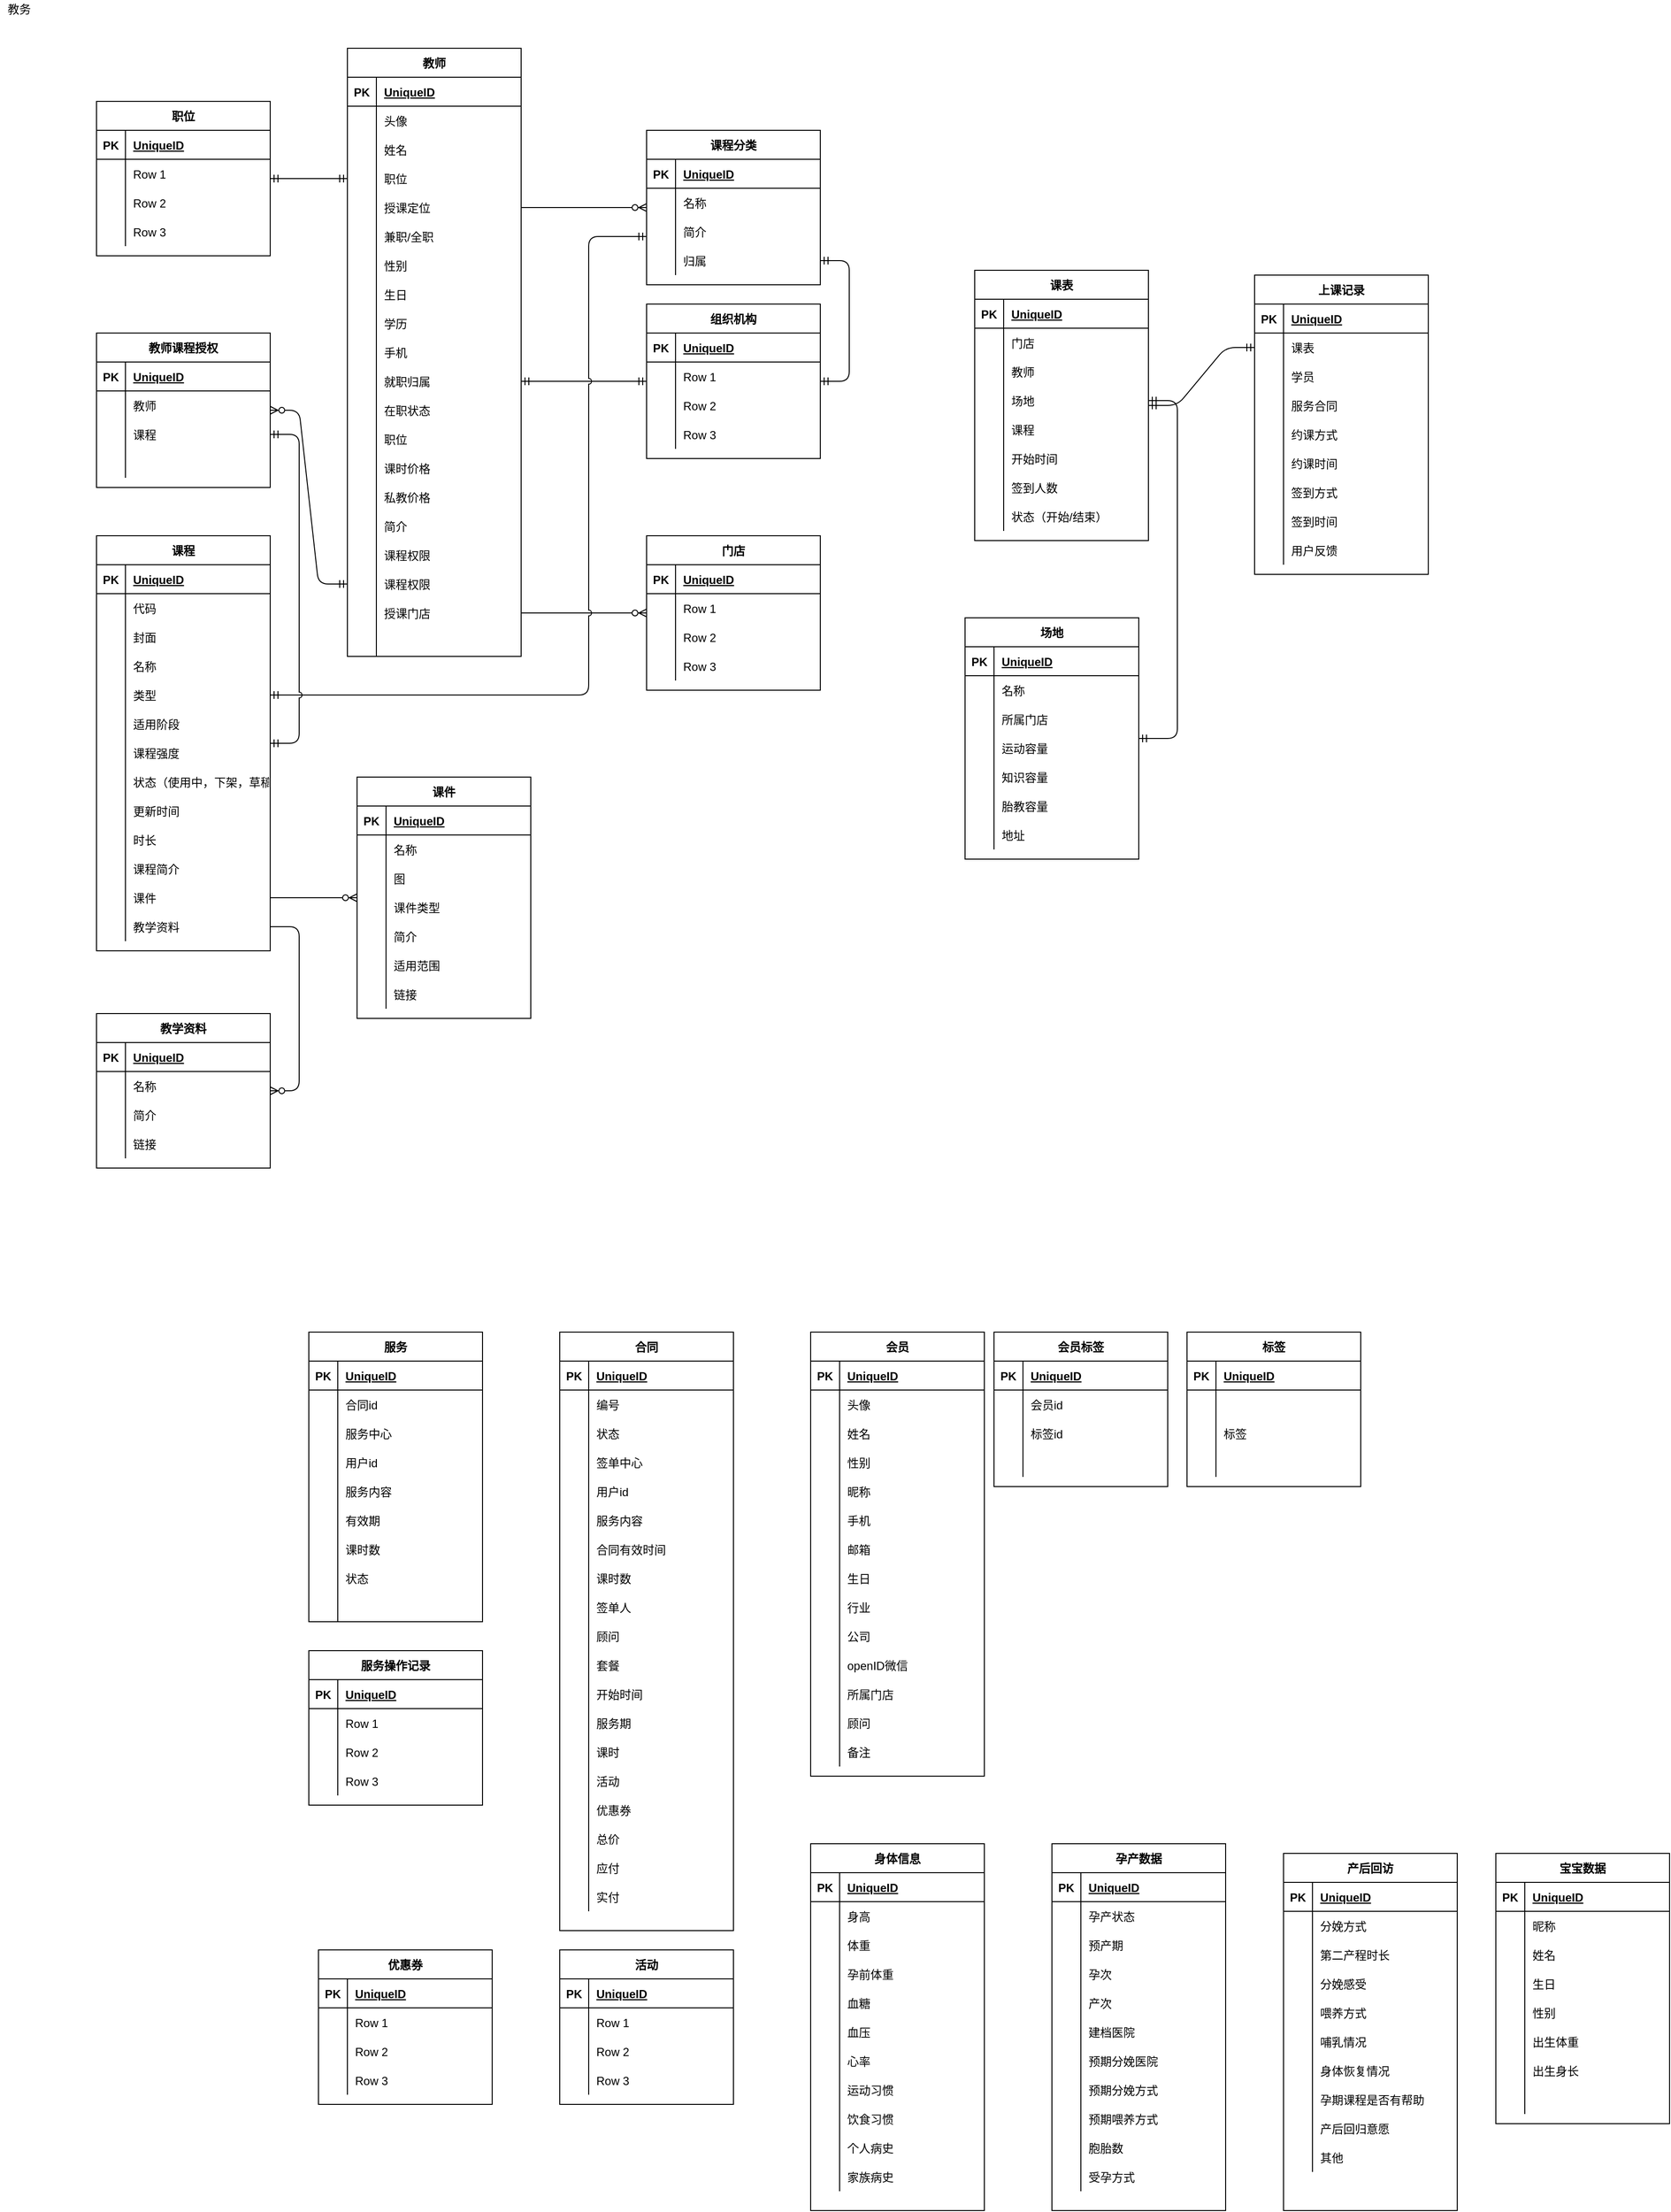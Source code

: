 <mxfile version="14.4.9" type="github">
  <diagram name="Page-1" id="c4acf3e9-155e-7222-9cf6-157b1a14988f">
    <mxGraphModel dx="2282" dy="1221" grid="1" gridSize="10" guides="1" tooltips="1" connect="1" arrows="1" fold="1" page="1" pageScale="1" pageWidth="3300" pageHeight="4681" background="#ffffff" math="0" shadow="0">
      <root>
        <mxCell id="0" />
        <mxCell id="1" parent="0" />
        <mxCell id="BXVl0tAN8-Eb9n-rbbXn-1" value="教务&lt;br&gt;" style="text;html=1;strokeColor=none;fillColor=none;align=center;verticalAlign=middle;whiteSpace=wrap;rounded=0;" vertex="1" parent="1">
          <mxGeometry x="40" y="30" width="40" height="20" as="geometry" />
        </mxCell>
        <mxCell id="BXVl0tAN8-Eb9n-rbbXn-2" value="教师" style="shape=table;startSize=30;container=1;collapsible=1;childLayout=tableLayout;fixedRows=1;rowLines=0;fontStyle=1;align=center;resizeLast=1;" vertex="1" parent="1">
          <mxGeometry x="400" y="80" width="180" height="630" as="geometry">
            <mxRectangle x="400" y="110" width="60" height="30" as="alternateBounds" />
          </mxGeometry>
        </mxCell>
        <mxCell id="BXVl0tAN8-Eb9n-rbbXn-3" value="" style="shape=partialRectangle;collapsible=0;dropTarget=0;pointerEvents=0;fillColor=none;top=0;left=0;bottom=1;right=0;points=[[0,0.5],[1,0.5]];portConstraint=eastwest;" vertex="1" parent="BXVl0tAN8-Eb9n-rbbXn-2">
          <mxGeometry y="30" width="180" height="30" as="geometry" />
        </mxCell>
        <mxCell id="BXVl0tAN8-Eb9n-rbbXn-4" value="PK" style="shape=partialRectangle;connectable=0;fillColor=none;top=0;left=0;bottom=0;right=0;fontStyle=1;overflow=hidden;" vertex="1" parent="BXVl0tAN8-Eb9n-rbbXn-3">
          <mxGeometry width="30" height="30" as="geometry" />
        </mxCell>
        <mxCell id="BXVl0tAN8-Eb9n-rbbXn-5" value="UniqueID" style="shape=partialRectangle;connectable=0;fillColor=none;top=0;left=0;bottom=0;right=0;align=left;spacingLeft=6;fontStyle=5;overflow=hidden;" vertex="1" parent="BXVl0tAN8-Eb9n-rbbXn-3">
          <mxGeometry x="30" width="150" height="30" as="geometry" />
        </mxCell>
        <mxCell id="BXVl0tAN8-Eb9n-rbbXn-6" value="" style="shape=partialRectangle;collapsible=0;dropTarget=0;pointerEvents=0;fillColor=none;top=0;left=0;bottom=0;right=0;points=[[0,0.5],[1,0.5]];portConstraint=eastwest;" vertex="1" parent="BXVl0tAN8-Eb9n-rbbXn-2">
          <mxGeometry y="60" width="180" height="30" as="geometry" />
        </mxCell>
        <mxCell id="BXVl0tAN8-Eb9n-rbbXn-7" value="" style="shape=partialRectangle;connectable=0;fillColor=none;top=0;left=0;bottom=0;right=0;editable=1;overflow=hidden;" vertex="1" parent="BXVl0tAN8-Eb9n-rbbXn-6">
          <mxGeometry width="30" height="30" as="geometry" />
        </mxCell>
        <mxCell id="BXVl0tAN8-Eb9n-rbbXn-8" value="头像" style="shape=partialRectangle;connectable=0;fillColor=none;top=0;left=0;bottom=0;right=0;align=left;spacingLeft=6;overflow=hidden;" vertex="1" parent="BXVl0tAN8-Eb9n-rbbXn-6">
          <mxGeometry x="30" width="150" height="30" as="geometry" />
        </mxCell>
        <mxCell id="BXVl0tAN8-Eb9n-rbbXn-9" value="" style="shape=partialRectangle;collapsible=0;dropTarget=0;pointerEvents=0;fillColor=none;top=0;left=0;bottom=0;right=0;points=[[0,0.5],[1,0.5]];portConstraint=eastwest;" vertex="1" parent="BXVl0tAN8-Eb9n-rbbXn-2">
          <mxGeometry y="90" width="180" height="30" as="geometry" />
        </mxCell>
        <mxCell id="BXVl0tAN8-Eb9n-rbbXn-10" value="" style="shape=partialRectangle;connectable=0;fillColor=none;top=0;left=0;bottom=0;right=0;editable=1;overflow=hidden;" vertex="1" parent="BXVl0tAN8-Eb9n-rbbXn-9">
          <mxGeometry width="30" height="30" as="geometry" />
        </mxCell>
        <mxCell id="BXVl0tAN8-Eb9n-rbbXn-11" value="姓名" style="shape=partialRectangle;connectable=0;fillColor=none;top=0;left=0;bottom=0;right=0;align=left;spacingLeft=6;overflow=hidden;" vertex="1" parent="BXVl0tAN8-Eb9n-rbbXn-9">
          <mxGeometry x="30" width="150" height="30" as="geometry" />
        </mxCell>
        <mxCell id="BXVl0tAN8-Eb9n-rbbXn-12" value="" style="shape=partialRectangle;collapsible=0;dropTarget=0;pointerEvents=0;fillColor=none;top=0;left=0;bottom=0;right=0;points=[[0,0.5],[1,0.5]];portConstraint=eastwest;" vertex="1" parent="BXVl0tAN8-Eb9n-rbbXn-2">
          <mxGeometry y="120" width="180" height="30" as="geometry" />
        </mxCell>
        <mxCell id="BXVl0tAN8-Eb9n-rbbXn-13" value="" style="shape=partialRectangle;connectable=0;fillColor=none;top=0;left=0;bottom=0;right=0;editable=1;overflow=hidden;" vertex="1" parent="BXVl0tAN8-Eb9n-rbbXn-12">
          <mxGeometry width="30" height="30" as="geometry" />
        </mxCell>
        <mxCell id="BXVl0tAN8-Eb9n-rbbXn-14" value="职位" style="shape=partialRectangle;connectable=0;fillColor=none;top=0;left=0;bottom=0;right=0;align=left;spacingLeft=6;overflow=hidden;" vertex="1" parent="BXVl0tAN8-Eb9n-rbbXn-12">
          <mxGeometry x="30" width="150" height="30" as="geometry" />
        </mxCell>
        <mxCell id="BXVl0tAN8-Eb9n-rbbXn-15" value="" style="shape=partialRectangle;collapsible=0;dropTarget=0;pointerEvents=0;fillColor=none;top=0;left=0;bottom=0;right=0;points=[[0,0.5],[1,0.5]];portConstraint=eastwest;" vertex="1" parent="BXVl0tAN8-Eb9n-rbbXn-2">
          <mxGeometry y="150" width="180" height="30" as="geometry" />
        </mxCell>
        <mxCell id="BXVl0tAN8-Eb9n-rbbXn-16" value="" style="shape=partialRectangle;connectable=0;fillColor=none;top=0;left=0;bottom=0;right=0;editable=1;overflow=hidden;" vertex="1" parent="BXVl0tAN8-Eb9n-rbbXn-15">
          <mxGeometry width="30" height="30" as="geometry" />
        </mxCell>
        <mxCell id="BXVl0tAN8-Eb9n-rbbXn-17" value="授课定位" style="shape=partialRectangle;connectable=0;fillColor=none;top=0;left=0;bottom=0;right=0;align=left;spacingLeft=6;overflow=hidden;" vertex="1" parent="BXVl0tAN8-Eb9n-rbbXn-15">
          <mxGeometry x="30" width="150" height="30" as="geometry" />
        </mxCell>
        <mxCell id="BXVl0tAN8-Eb9n-rbbXn-18" value="" style="shape=partialRectangle;collapsible=0;dropTarget=0;pointerEvents=0;fillColor=none;top=0;left=0;bottom=0;right=0;points=[[0,0.5],[1,0.5]];portConstraint=eastwest;" vertex="1" parent="BXVl0tAN8-Eb9n-rbbXn-2">
          <mxGeometry y="180" width="180" height="30" as="geometry" />
        </mxCell>
        <mxCell id="BXVl0tAN8-Eb9n-rbbXn-19" value="" style="shape=partialRectangle;connectable=0;fillColor=none;top=0;left=0;bottom=0;right=0;editable=1;overflow=hidden;" vertex="1" parent="BXVl0tAN8-Eb9n-rbbXn-18">
          <mxGeometry width="30" height="30" as="geometry" />
        </mxCell>
        <mxCell id="BXVl0tAN8-Eb9n-rbbXn-20" value="兼职/全职" style="shape=partialRectangle;connectable=0;fillColor=none;top=0;left=0;bottom=0;right=0;align=left;spacingLeft=6;overflow=hidden;" vertex="1" parent="BXVl0tAN8-Eb9n-rbbXn-18">
          <mxGeometry x="30" width="150" height="30" as="geometry" />
        </mxCell>
        <mxCell id="BXVl0tAN8-Eb9n-rbbXn-31" value="" style="shape=partialRectangle;collapsible=0;dropTarget=0;pointerEvents=0;fillColor=none;top=0;left=0;bottom=0;right=0;points=[[0,0.5],[1,0.5]];portConstraint=eastwest;" vertex="1" parent="BXVl0tAN8-Eb9n-rbbXn-2">
          <mxGeometry y="210" width="180" height="30" as="geometry" />
        </mxCell>
        <mxCell id="BXVl0tAN8-Eb9n-rbbXn-32" value="" style="shape=partialRectangle;connectable=0;fillColor=none;top=0;left=0;bottom=0;right=0;editable=1;overflow=hidden;" vertex="1" parent="BXVl0tAN8-Eb9n-rbbXn-31">
          <mxGeometry width="30" height="30" as="geometry" />
        </mxCell>
        <mxCell id="BXVl0tAN8-Eb9n-rbbXn-33" value="性别" style="shape=partialRectangle;connectable=0;fillColor=none;top=0;left=0;bottom=0;right=0;align=left;spacingLeft=6;overflow=hidden;" vertex="1" parent="BXVl0tAN8-Eb9n-rbbXn-31">
          <mxGeometry x="30" width="150" height="30" as="geometry" />
        </mxCell>
        <mxCell id="BXVl0tAN8-Eb9n-rbbXn-34" value="" style="shape=partialRectangle;collapsible=0;dropTarget=0;pointerEvents=0;fillColor=none;top=0;left=0;bottom=0;right=0;points=[[0,0.5],[1,0.5]];portConstraint=eastwest;" vertex="1" parent="BXVl0tAN8-Eb9n-rbbXn-2">
          <mxGeometry y="240" width="180" height="30" as="geometry" />
        </mxCell>
        <mxCell id="BXVl0tAN8-Eb9n-rbbXn-35" value="" style="shape=partialRectangle;connectable=0;fillColor=none;top=0;left=0;bottom=0;right=0;editable=1;overflow=hidden;" vertex="1" parent="BXVl0tAN8-Eb9n-rbbXn-34">
          <mxGeometry width="30" height="30" as="geometry" />
        </mxCell>
        <mxCell id="BXVl0tAN8-Eb9n-rbbXn-36" value="生日" style="shape=partialRectangle;connectable=0;fillColor=none;top=0;left=0;bottom=0;right=0;align=left;spacingLeft=6;overflow=hidden;" vertex="1" parent="BXVl0tAN8-Eb9n-rbbXn-34">
          <mxGeometry x="30" width="150" height="30" as="geometry" />
        </mxCell>
        <mxCell id="BXVl0tAN8-Eb9n-rbbXn-37" value="" style="shape=partialRectangle;collapsible=0;dropTarget=0;pointerEvents=0;fillColor=none;top=0;left=0;bottom=0;right=0;points=[[0,0.5],[1,0.5]];portConstraint=eastwest;" vertex="1" parent="BXVl0tAN8-Eb9n-rbbXn-2">
          <mxGeometry y="270" width="180" height="30" as="geometry" />
        </mxCell>
        <mxCell id="BXVl0tAN8-Eb9n-rbbXn-38" value="" style="shape=partialRectangle;connectable=0;fillColor=none;top=0;left=0;bottom=0;right=0;editable=1;overflow=hidden;" vertex="1" parent="BXVl0tAN8-Eb9n-rbbXn-37">
          <mxGeometry width="30" height="30" as="geometry" />
        </mxCell>
        <mxCell id="BXVl0tAN8-Eb9n-rbbXn-39" value="学历" style="shape=partialRectangle;connectable=0;fillColor=none;top=0;left=0;bottom=0;right=0;align=left;spacingLeft=6;overflow=hidden;" vertex="1" parent="BXVl0tAN8-Eb9n-rbbXn-37">
          <mxGeometry x="30" width="150" height="30" as="geometry" />
        </mxCell>
        <mxCell id="BXVl0tAN8-Eb9n-rbbXn-40" value="" style="shape=partialRectangle;collapsible=0;dropTarget=0;pointerEvents=0;fillColor=none;top=0;left=0;bottom=0;right=0;points=[[0,0.5],[1,0.5]];portConstraint=eastwest;" vertex="1" parent="BXVl0tAN8-Eb9n-rbbXn-2">
          <mxGeometry y="300" width="180" height="30" as="geometry" />
        </mxCell>
        <mxCell id="BXVl0tAN8-Eb9n-rbbXn-41" value="" style="shape=partialRectangle;connectable=0;fillColor=none;top=0;left=0;bottom=0;right=0;editable=1;overflow=hidden;" vertex="1" parent="BXVl0tAN8-Eb9n-rbbXn-40">
          <mxGeometry width="30" height="30" as="geometry" />
        </mxCell>
        <mxCell id="BXVl0tAN8-Eb9n-rbbXn-42" value="手机" style="shape=partialRectangle;connectable=0;fillColor=none;top=0;left=0;bottom=0;right=0;align=left;spacingLeft=6;overflow=hidden;" vertex="1" parent="BXVl0tAN8-Eb9n-rbbXn-40">
          <mxGeometry x="30" width="150" height="30" as="geometry" />
        </mxCell>
        <mxCell id="BXVl0tAN8-Eb9n-rbbXn-43" value="" style="shape=partialRectangle;collapsible=0;dropTarget=0;pointerEvents=0;fillColor=none;top=0;left=0;bottom=0;right=0;points=[[0,0.5],[1,0.5]];portConstraint=eastwest;" vertex="1" parent="BXVl0tAN8-Eb9n-rbbXn-2">
          <mxGeometry y="330" width="180" height="30" as="geometry" />
        </mxCell>
        <mxCell id="BXVl0tAN8-Eb9n-rbbXn-44" value="" style="shape=partialRectangle;connectable=0;fillColor=none;top=0;left=0;bottom=0;right=0;editable=1;overflow=hidden;" vertex="1" parent="BXVl0tAN8-Eb9n-rbbXn-43">
          <mxGeometry width="30" height="30" as="geometry" />
        </mxCell>
        <mxCell id="BXVl0tAN8-Eb9n-rbbXn-45" value="就职归属" style="shape=partialRectangle;connectable=0;fillColor=none;top=0;left=0;bottom=0;right=0;align=left;spacingLeft=6;overflow=hidden;" vertex="1" parent="BXVl0tAN8-Eb9n-rbbXn-43">
          <mxGeometry x="30" width="150" height="30" as="geometry" />
        </mxCell>
        <mxCell id="BXVl0tAN8-Eb9n-rbbXn-46" value="" style="shape=partialRectangle;collapsible=0;dropTarget=0;pointerEvents=0;fillColor=none;top=0;left=0;bottom=0;right=0;points=[[0,0.5],[1,0.5]];portConstraint=eastwest;" vertex="1" parent="BXVl0tAN8-Eb9n-rbbXn-2">
          <mxGeometry y="360" width="180" height="30" as="geometry" />
        </mxCell>
        <mxCell id="BXVl0tAN8-Eb9n-rbbXn-47" value="" style="shape=partialRectangle;connectable=0;fillColor=none;top=0;left=0;bottom=0;right=0;editable=1;overflow=hidden;" vertex="1" parent="BXVl0tAN8-Eb9n-rbbXn-46">
          <mxGeometry width="30" height="30" as="geometry" />
        </mxCell>
        <mxCell id="BXVl0tAN8-Eb9n-rbbXn-48" value="在职状态" style="shape=partialRectangle;connectable=0;fillColor=none;top=0;left=0;bottom=0;right=0;align=left;spacingLeft=6;overflow=hidden;" vertex="1" parent="BXVl0tAN8-Eb9n-rbbXn-46">
          <mxGeometry x="30" width="150" height="30" as="geometry" />
        </mxCell>
        <mxCell id="BXVl0tAN8-Eb9n-rbbXn-49" value="" style="shape=partialRectangle;collapsible=0;dropTarget=0;pointerEvents=0;fillColor=none;top=0;left=0;bottom=0;right=0;points=[[0,0.5],[1,0.5]];portConstraint=eastwest;" vertex="1" parent="BXVl0tAN8-Eb9n-rbbXn-2">
          <mxGeometry y="390" width="180" height="30" as="geometry" />
        </mxCell>
        <mxCell id="BXVl0tAN8-Eb9n-rbbXn-50" value="" style="shape=partialRectangle;connectable=0;fillColor=none;top=0;left=0;bottom=0;right=0;editable=1;overflow=hidden;" vertex="1" parent="BXVl0tAN8-Eb9n-rbbXn-49">
          <mxGeometry width="30" height="30" as="geometry" />
        </mxCell>
        <mxCell id="BXVl0tAN8-Eb9n-rbbXn-51" value="职位" style="shape=partialRectangle;connectable=0;fillColor=none;top=0;left=0;bottom=0;right=0;align=left;spacingLeft=6;overflow=hidden;" vertex="1" parent="BXVl0tAN8-Eb9n-rbbXn-49">
          <mxGeometry x="30" width="150" height="30" as="geometry" />
        </mxCell>
        <mxCell id="BXVl0tAN8-Eb9n-rbbXn-52" value="" style="shape=partialRectangle;collapsible=0;dropTarget=0;pointerEvents=0;fillColor=none;top=0;left=0;bottom=0;right=0;points=[[0,0.5],[1,0.5]];portConstraint=eastwest;" vertex="1" parent="BXVl0tAN8-Eb9n-rbbXn-2">
          <mxGeometry y="420" width="180" height="30" as="geometry" />
        </mxCell>
        <mxCell id="BXVl0tAN8-Eb9n-rbbXn-53" value="" style="shape=partialRectangle;connectable=0;fillColor=none;top=0;left=0;bottom=0;right=0;editable=1;overflow=hidden;" vertex="1" parent="BXVl0tAN8-Eb9n-rbbXn-52">
          <mxGeometry width="30" height="30" as="geometry" />
        </mxCell>
        <mxCell id="BXVl0tAN8-Eb9n-rbbXn-54" value="课时价格" style="shape=partialRectangle;connectable=0;fillColor=none;top=0;left=0;bottom=0;right=0;align=left;spacingLeft=6;overflow=hidden;" vertex="1" parent="BXVl0tAN8-Eb9n-rbbXn-52">
          <mxGeometry x="30" width="150" height="30" as="geometry" />
        </mxCell>
        <mxCell id="BXVl0tAN8-Eb9n-rbbXn-55" value="" style="shape=partialRectangle;collapsible=0;dropTarget=0;pointerEvents=0;fillColor=none;top=0;left=0;bottom=0;right=0;points=[[0,0.5],[1,0.5]];portConstraint=eastwest;" vertex="1" parent="BXVl0tAN8-Eb9n-rbbXn-2">
          <mxGeometry y="450" width="180" height="30" as="geometry" />
        </mxCell>
        <mxCell id="BXVl0tAN8-Eb9n-rbbXn-56" value="" style="shape=partialRectangle;connectable=0;fillColor=none;top=0;left=0;bottom=0;right=0;editable=1;overflow=hidden;" vertex="1" parent="BXVl0tAN8-Eb9n-rbbXn-55">
          <mxGeometry width="30" height="30" as="geometry" />
        </mxCell>
        <mxCell id="BXVl0tAN8-Eb9n-rbbXn-57" value="私教价格" style="shape=partialRectangle;connectable=0;fillColor=none;top=0;left=0;bottom=0;right=0;align=left;spacingLeft=6;overflow=hidden;" vertex="1" parent="BXVl0tAN8-Eb9n-rbbXn-55">
          <mxGeometry x="30" width="150" height="30" as="geometry" />
        </mxCell>
        <mxCell id="BXVl0tAN8-Eb9n-rbbXn-59" value="" style="shape=partialRectangle;collapsible=0;dropTarget=0;pointerEvents=0;fillColor=none;top=0;left=0;bottom=0;right=0;points=[[0,0.5],[1,0.5]];portConstraint=eastwest;" vertex="1" parent="BXVl0tAN8-Eb9n-rbbXn-2">
          <mxGeometry y="480" width="180" height="30" as="geometry" />
        </mxCell>
        <mxCell id="BXVl0tAN8-Eb9n-rbbXn-60" value="" style="shape=partialRectangle;connectable=0;fillColor=none;top=0;left=0;bottom=0;right=0;editable=1;overflow=hidden;" vertex="1" parent="BXVl0tAN8-Eb9n-rbbXn-59">
          <mxGeometry width="30" height="30" as="geometry" />
        </mxCell>
        <mxCell id="BXVl0tAN8-Eb9n-rbbXn-61" value="简介" style="shape=partialRectangle;connectable=0;fillColor=none;top=0;left=0;bottom=0;right=0;align=left;spacingLeft=6;overflow=hidden;" vertex="1" parent="BXVl0tAN8-Eb9n-rbbXn-59">
          <mxGeometry x="30" width="150" height="30" as="geometry" />
        </mxCell>
        <mxCell id="BXVl0tAN8-Eb9n-rbbXn-63" value="" style="shape=partialRectangle;collapsible=0;dropTarget=0;pointerEvents=0;fillColor=none;top=0;left=0;bottom=0;right=0;points=[[0,0.5],[1,0.5]];portConstraint=eastwest;" vertex="1" parent="BXVl0tAN8-Eb9n-rbbXn-2">
          <mxGeometry y="510" width="180" height="30" as="geometry" />
        </mxCell>
        <mxCell id="BXVl0tAN8-Eb9n-rbbXn-64" value="" style="shape=partialRectangle;connectable=0;fillColor=none;top=0;left=0;bottom=0;right=0;editable=1;overflow=hidden;" vertex="1" parent="BXVl0tAN8-Eb9n-rbbXn-63">
          <mxGeometry width="30" height="30" as="geometry" />
        </mxCell>
        <mxCell id="BXVl0tAN8-Eb9n-rbbXn-65" value="课程权限" style="shape=partialRectangle;connectable=0;fillColor=none;top=0;left=0;bottom=0;right=0;align=left;spacingLeft=6;overflow=hidden;" vertex="1" parent="BXVl0tAN8-Eb9n-rbbXn-63">
          <mxGeometry x="30" width="150" height="30" as="geometry" />
        </mxCell>
        <mxCell id="BXVl0tAN8-Eb9n-rbbXn-141" value="" style="shape=partialRectangle;collapsible=0;dropTarget=0;pointerEvents=0;fillColor=none;top=0;left=0;bottom=0;right=0;points=[[0,0.5],[1,0.5]];portConstraint=eastwest;" vertex="1" parent="BXVl0tAN8-Eb9n-rbbXn-2">
          <mxGeometry y="540" width="180" height="30" as="geometry" />
        </mxCell>
        <mxCell id="BXVl0tAN8-Eb9n-rbbXn-142" value="" style="shape=partialRectangle;connectable=0;fillColor=none;top=0;left=0;bottom=0;right=0;editable=1;overflow=hidden;" vertex="1" parent="BXVl0tAN8-Eb9n-rbbXn-141">
          <mxGeometry width="30" height="30" as="geometry" />
        </mxCell>
        <mxCell id="BXVl0tAN8-Eb9n-rbbXn-143" value="课程权限" style="shape=partialRectangle;connectable=0;fillColor=none;top=0;left=0;bottom=0;right=0;align=left;spacingLeft=6;overflow=hidden;" vertex="1" parent="BXVl0tAN8-Eb9n-rbbXn-141">
          <mxGeometry x="30" width="150" height="30" as="geometry" />
        </mxCell>
        <mxCell id="BXVl0tAN8-Eb9n-rbbXn-66" value="" style="shape=partialRectangle;collapsible=0;dropTarget=0;pointerEvents=0;fillColor=none;top=0;left=0;bottom=0;right=0;points=[[0,0.5],[1,0.5]];portConstraint=eastwest;" vertex="1" parent="BXVl0tAN8-Eb9n-rbbXn-2">
          <mxGeometry y="570" width="180" height="30" as="geometry" />
        </mxCell>
        <mxCell id="BXVl0tAN8-Eb9n-rbbXn-67" value="" style="shape=partialRectangle;connectable=0;fillColor=none;top=0;left=0;bottom=0;right=0;editable=1;overflow=hidden;" vertex="1" parent="BXVl0tAN8-Eb9n-rbbXn-66">
          <mxGeometry width="30" height="30" as="geometry" />
        </mxCell>
        <mxCell id="BXVl0tAN8-Eb9n-rbbXn-68" value="授课门店" style="shape=partialRectangle;connectable=0;fillColor=none;top=0;left=0;bottom=0;right=0;align=left;spacingLeft=6;overflow=hidden;" vertex="1" parent="BXVl0tAN8-Eb9n-rbbXn-66">
          <mxGeometry x="30" width="150" height="30" as="geometry" />
        </mxCell>
        <mxCell id="BXVl0tAN8-Eb9n-rbbXn-21" value="" style="shape=partialRectangle;collapsible=0;dropTarget=0;pointerEvents=0;fillColor=none;top=0;left=0;bottom=0;right=0;points=[[0,0.5],[1,0.5]];portConstraint=eastwest;" vertex="1" parent="BXVl0tAN8-Eb9n-rbbXn-2">
          <mxGeometry y="600" width="180" height="30" as="geometry" />
        </mxCell>
        <mxCell id="BXVl0tAN8-Eb9n-rbbXn-22" value="" style="shape=partialRectangle;connectable=0;fillColor=none;top=0;left=0;bottom=0;right=0;editable=1;overflow=hidden;" vertex="1" parent="BXVl0tAN8-Eb9n-rbbXn-21">
          <mxGeometry width="30" height="30" as="geometry" />
        </mxCell>
        <mxCell id="BXVl0tAN8-Eb9n-rbbXn-23" value="" style="shape=partialRectangle;connectable=0;fillColor=none;top=0;left=0;bottom=0;right=0;align=left;spacingLeft=6;overflow=hidden;" vertex="1" parent="BXVl0tAN8-Eb9n-rbbXn-21">
          <mxGeometry x="30" width="150" height="30" as="geometry" />
        </mxCell>
        <mxCell id="BXVl0tAN8-Eb9n-rbbXn-69" value="门店" style="shape=table;startSize=30;container=1;collapsible=1;childLayout=tableLayout;fixedRows=1;rowLines=0;fontStyle=1;align=center;resizeLast=1;" vertex="1" parent="1">
          <mxGeometry x="710" y="585" width="180" height="160" as="geometry" />
        </mxCell>
        <mxCell id="BXVl0tAN8-Eb9n-rbbXn-70" value="" style="shape=partialRectangle;collapsible=0;dropTarget=0;pointerEvents=0;fillColor=none;top=0;left=0;bottom=1;right=0;points=[[0,0.5],[1,0.5]];portConstraint=eastwest;" vertex="1" parent="BXVl0tAN8-Eb9n-rbbXn-69">
          <mxGeometry y="30" width="180" height="30" as="geometry" />
        </mxCell>
        <mxCell id="BXVl0tAN8-Eb9n-rbbXn-71" value="PK" style="shape=partialRectangle;connectable=0;fillColor=none;top=0;left=0;bottom=0;right=0;fontStyle=1;overflow=hidden;" vertex="1" parent="BXVl0tAN8-Eb9n-rbbXn-70">
          <mxGeometry width="30" height="30" as="geometry" />
        </mxCell>
        <mxCell id="BXVl0tAN8-Eb9n-rbbXn-72" value="UniqueID" style="shape=partialRectangle;connectable=0;fillColor=none;top=0;left=0;bottom=0;right=0;align=left;spacingLeft=6;fontStyle=5;overflow=hidden;" vertex="1" parent="BXVl0tAN8-Eb9n-rbbXn-70">
          <mxGeometry x="30" width="150" height="30" as="geometry" />
        </mxCell>
        <mxCell id="BXVl0tAN8-Eb9n-rbbXn-73" value="" style="shape=partialRectangle;collapsible=0;dropTarget=0;pointerEvents=0;fillColor=none;top=0;left=0;bottom=0;right=0;points=[[0,0.5],[1,0.5]];portConstraint=eastwest;" vertex="1" parent="BXVl0tAN8-Eb9n-rbbXn-69">
          <mxGeometry y="60" width="180" height="30" as="geometry" />
        </mxCell>
        <mxCell id="BXVl0tAN8-Eb9n-rbbXn-74" value="" style="shape=partialRectangle;connectable=0;fillColor=none;top=0;left=0;bottom=0;right=0;editable=1;overflow=hidden;" vertex="1" parent="BXVl0tAN8-Eb9n-rbbXn-73">
          <mxGeometry width="30" height="30" as="geometry" />
        </mxCell>
        <mxCell id="BXVl0tAN8-Eb9n-rbbXn-75" value="Row 1" style="shape=partialRectangle;connectable=0;fillColor=none;top=0;left=0;bottom=0;right=0;align=left;spacingLeft=6;overflow=hidden;" vertex="1" parent="BXVl0tAN8-Eb9n-rbbXn-73">
          <mxGeometry x="30" width="150" height="30" as="geometry" />
        </mxCell>
        <mxCell id="BXVl0tAN8-Eb9n-rbbXn-76" value="" style="shape=partialRectangle;collapsible=0;dropTarget=0;pointerEvents=0;fillColor=none;top=0;left=0;bottom=0;right=0;points=[[0,0.5],[1,0.5]];portConstraint=eastwest;" vertex="1" parent="BXVl0tAN8-Eb9n-rbbXn-69">
          <mxGeometry y="90" width="180" height="30" as="geometry" />
        </mxCell>
        <mxCell id="BXVl0tAN8-Eb9n-rbbXn-77" value="" style="shape=partialRectangle;connectable=0;fillColor=none;top=0;left=0;bottom=0;right=0;editable=1;overflow=hidden;" vertex="1" parent="BXVl0tAN8-Eb9n-rbbXn-76">
          <mxGeometry width="30" height="30" as="geometry" />
        </mxCell>
        <mxCell id="BXVl0tAN8-Eb9n-rbbXn-78" value="Row 2" style="shape=partialRectangle;connectable=0;fillColor=none;top=0;left=0;bottom=0;right=0;align=left;spacingLeft=6;overflow=hidden;" vertex="1" parent="BXVl0tAN8-Eb9n-rbbXn-76">
          <mxGeometry x="30" width="150" height="30" as="geometry" />
        </mxCell>
        <mxCell id="BXVl0tAN8-Eb9n-rbbXn-79" value="" style="shape=partialRectangle;collapsible=0;dropTarget=0;pointerEvents=0;fillColor=none;top=0;left=0;bottom=0;right=0;points=[[0,0.5],[1,0.5]];portConstraint=eastwest;" vertex="1" parent="BXVl0tAN8-Eb9n-rbbXn-69">
          <mxGeometry y="120" width="180" height="30" as="geometry" />
        </mxCell>
        <mxCell id="BXVl0tAN8-Eb9n-rbbXn-80" value="" style="shape=partialRectangle;connectable=0;fillColor=none;top=0;left=0;bottom=0;right=0;editable=1;overflow=hidden;" vertex="1" parent="BXVl0tAN8-Eb9n-rbbXn-79">
          <mxGeometry width="30" height="30" as="geometry" />
        </mxCell>
        <mxCell id="BXVl0tAN8-Eb9n-rbbXn-81" value="Row 3" style="shape=partialRectangle;connectable=0;fillColor=none;top=0;left=0;bottom=0;right=0;align=left;spacingLeft=6;overflow=hidden;" vertex="1" parent="BXVl0tAN8-Eb9n-rbbXn-79">
          <mxGeometry x="30" width="150" height="30" as="geometry" />
        </mxCell>
        <mxCell id="BXVl0tAN8-Eb9n-rbbXn-82" value="课程" style="shape=table;startSize=30;container=1;collapsible=1;childLayout=tableLayout;fixedRows=1;rowLines=0;fontStyle=1;align=center;resizeLast=1;" vertex="1" parent="1">
          <mxGeometry x="140" y="585" width="180" height="430" as="geometry" />
        </mxCell>
        <mxCell id="BXVl0tAN8-Eb9n-rbbXn-83" value="" style="shape=partialRectangle;collapsible=0;dropTarget=0;pointerEvents=0;fillColor=none;top=0;left=0;bottom=1;right=0;points=[[0,0.5],[1,0.5]];portConstraint=eastwest;" vertex="1" parent="BXVl0tAN8-Eb9n-rbbXn-82">
          <mxGeometry y="30" width="180" height="30" as="geometry" />
        </mxCell>
        <mxCell id="BXVl0tAN8-Eb9n-rbbXn-84" value="PK" style="shape=partialRectangle;connectable=0;fillColor=none;top=0;left=0;bottom=0;right=0;fontStyle=1;overflow=hidden;" vertex="1" parent="BXVl0tAN8-Eb9n-rbbXn-83">
          <mxGeometry width="30" height="30" as="geometry" />
        </mxCell>
        <mxCell id="BXVl0tAN8-Eb9n-rbbXn-85" value="UniqueID" style="shape=partialRectangle;connectable=0;fillColor=none;top=0;left=0;bottom=0;right=0;align=left;spacingLeft=6;fontStyle=5;overflow=hidden;" vertex="1" parent="BXVl0tAN8-Eb9n-rbbXn-83">
          <mxGeometry x="30" width="150" height="30" as="geometry" />
        </mxCell>
        <mxCell id="BXVl0tAN8-Eb9n-rbbXn-237" value="" style="shape=partialRectangle;collapsible=0;dropTarget=0;pointerEvents=0;fillColor=none;top=0;left=0;bottom=0;right=0;points=[[0,0.5],[1,0.5]];portConstraint=eastwest;" vertex="1" parent="BXVl0tAN8-Eb9n-rbbXn-82">
          <mxGeometry y="60" width="180" height="30" as="geometry" />
        </mxCell>
        <mxCell id="BXVl0tAN8-Eb9n-rbbXn-238" value="" style="shape=partialRectangle;connectable=0;fillColor=none;top=0;left=0;bottom=0;right=0;editable=1;overflow=hidden;" vertex="1" parent="BXVl0tAN8-Eb9n-rbbXn-237">
          <mxGeometry width="30" height="30" as="geometry" />
        </mxCell>
        <mxCell id="BXVl0tAN8-Eb9n-rbbXn-239" value="代码" style="shape=partialRectangle;connectable=0;fillColor=none;top=0;left=0;bottom=0;right=0;align=left;spacingLeft=6;overflow=hidden;" vertex="1" parent="BXVl0tAN8-Eb9n-rbbXn-237">
          <mxGeometry x="30" width="150" height="30" as="geometry" />
        </mxCell>
        <mxCell id="BXVl0tAN8-Eb9n-rbbXn-86" value="" style="shape=partialRectangle;collapsible=0;dropTarget=0;pointerEvents=0;fillColor=none;top=0;left=0;bottom=0;right=0;points=[[0,0.5],[1,0.5]];portConstraint=eastwest;" vertex="1" parent="BXVl0tAN8-Eb9n-rbbXn-82">
          <mxGeometry y="90" width="180" height="30" as="geometry" />
        </mxCell>
        <mxCell id="BXVl0tAN8-Eb9n-rbbXn-87" value="" style="shape=partialRectangle;connectable=0;fillColor=none;top=0;left=0;bottom=0;right=0;editable=1;overflow=hidden;" vertex="1" parent="BXVl0tAN8-Eb9n-rbbXn-86">
          <mxGeometry width="30" height="30" as="geometry" />
        </mxCell>
        <mxCell id="BXVl0tAN8-Eb9n-rbbXn-88" value="封面" style="shape=partialRectangle;connectable=0;fillColor=none;top=0;left=0;bottom=0;right=0;align=left;spacingLeft=6;overflow=hidden;" vertex="1" parent="BXVl0tAN8-Eb9n-rbbXn-86">
          <mxGeometry x="30" width="150" height="30" as="geometry" />
        </mxCell>
        <mxCell id="BXVl0tAN8-Eb9n-rbbXn-89" value="" style="shape=partialRectangle;collapsible=0;dropTarget=0;pointerEvents=0;fillColor=none;top=0;left=0;bottom=0;right=0;points=[[0,0.5],[1,0.5]];portConstraint=eastwest;" vertex="1" parent="BXVl0tAN8-Eb9n-rbbXn-82">
          <mxGeometry y="120" width="180" height="30" as="geometry" />
        </mxCell>
        <mxCell id="BXVl0tAN8-Eb9n-rbbXn-90" value="" style="shape=partialRectangle;connectable=0;fillColor=none;top=0;left=0;bottom=0;right=0;editable=1;overflow=hidden;" vertex="1" parent="BXVl0tAN8-Eb9n-rbbXn-89">
          <mxGeometry width="30" height="30" as="geometry" />
        </mxCell>
        <mxCell id="BXVl0tAN8-Eb9n-rbbXn-91" value="名称" style="shape=partialRectangle;connectable=0;fillColor=none;top=0;left=0;bottom=0;right=0;align=left;spacingLeft=6;overflow=hidden;" vertex="1" parent="BXVl0tAN8-Eb9n-rbbXn-89">
          <mxGeometry x="30" width="150" height="30" as="geometry" />
        </mxCell>
        <mxCell id="BXVl0tAN8-Eb9n-rbbXn-92" value="" style="shape=partialRectangle;collapsible=0;dropTarget=0;pointerEvents=0;fillColor=none;top=0;left=0;bottom=0;right=0;points=[[0,0.5],[1,0.5]];portConstraint=eastwest;" vertex="1" parent="BXVl0tAN8-Eb9n-rbbXn-82">
          <mxGeometry y="150" width="180" height="30" as="geometry" />
        </mxCell>
        <mxCell id="BXVl0tAN8-Eb9n-rbbXn-93" value="" style="shape=partialRectangle;connectable=0;fillColor=none;top=0;left=0;bottom=0;right=0;editable=1;overflow=hidden;" vertex="1" parent="BXVl0tAN8-Eb9n-rbbXn-92">
          <mxGeometry width="30" height="30" as="geometry" />
        </mxCell>
        <mxCell id="BXVl0tAN8-Eb9n-rbbXn-94" value="类型" style="shape=partialRectangle;connectable=0;fillColor=none;top=0;left=0;bottom=0;right=0;align=left;spacingLeft=6;overflow=hidden;" vertex="1" parent="BXVl0tAN8-Eb9n-rbbXn-92">
          <mxGeometry x="30" width="150" height="30" as="geometry" />
        </mxCell>
        <mxCell id="BXVl0tAN8-Eb9n-rbbXn-146" value="" style="shape=partialRectangle;collapsible=0;dropTarget=0;pointerEvents=0;fillColor=none;top=0;left=0;bottom=0;right=0;points=[[0,0.5],[1,0.5]];portConstraint=eastwest;" vertex="1" parent="BXVl0tAN8-Eb9n-rbbXn-82">
          <mxGeometry y="180" width="180" height="30" as="geometry" />
        </mxCell>
        <mxCell id="BXVl0tAN8-Eb9n-rbbXn-147" value="" style="shape=partialRectangle;connectable=0;fillColor=none;top=0;left=0;bottom=0;right=0;editable=1;overflow=hidden;" vertex="1" parent="BXVl0tAN8-Eb9n-rbbXn-146">
          <mxGeometry width="30" height="30" as="geometry" />
        </mxCell>
        <mxCell id="BXVl0tAN8-Eb9n-rbbXn-148" value="适用阶段" style="shape=partialRectangle;connectable=0;fillColor=none;top=0;left=0;bottom=0;right=0;align=left;spacingLeft=6;overflow=hidden;" vertex="1" parent="BXVl0tAN8-Eb9n-rbbXn-146">
          <mxGeometry x="30" width="150" height="30" as="geometry" />
        </mxCell>
        <mxCell id="BXVl0tAN8-Eb9n-rbbXn-150" value="" style="shape=partialRectangle;collapsible=0;dropTarget=0;pointerEvents=0;fillColor=none;top=0;left=0;bottom=0;right=0;points=[[0,0.5],[1,0.5]];portConstraint=eastwest;" vertex="1" parent="BXVl0tAN8-Eb9n-rbbXn-82">
          <mxGeometry y="210" width="180" height="30" as="geometry" />
        </mxCell>
        <mxCell id="BXVl0tAN8-Eb9n-rbbXn-151" value="" style="shape=partialRectangle;connectable=0;fillColor=none;top=0;left=0;bottom=0;right=0;editable=1;overflow=hidden;" vertex="1" parent="BXVl0tAN8-Eb9n-rbbXn-150">
          <mxGeometry width="30" height="30" as="geometry" />
        </mxCell>
        <mxCell id="BXVl0tAN8-Eb9n-rbbXn-152" value="课程强度" style="shape=partialRectangle;connectable=0;fillColor=none;top=0;left=0;bottom=0;right=0;align=left;spacingLeft=6;overflow=hidden;" vertex="1" parent="BXVl0tAN8-Eb9n-rbbXn-150">
          <mxGeometry x="30" width="150" height="30" as="geometry" />
        </mxCell>
        <mxCell id="BXVl0tAN8-Eb9n-rbbXn-157" value="" style="shape=partialRectangle;collapsible=0;dropTarget=0;pointerEvents=0;fillColor=none;top=0;left=0;bottom=0;right=0;points=[[0,0.5],[1,0.5]];portConstraint=eastwest;" vertex="1" parent="BXVl0tAN8-Eb9n-rbbXn-82">
          <mxGeometry y="240" width="180" height="30" as="geometry" />
        </mxCell>
        <mxCell id="BXVl0tAN8-Eb9n-rbbXn-158" value="" style="shape=partialRectangle;connectable=0;fillColor=none;top=0;left=0;bottom=0;right=0;editable=1;overflow=hidden;" vertex="1" parent="BXVl0tAN8-Eb9n-rbbXn-157">
          <mxGeometry width="30" height="30" as="geometry" />
        </mxCell>
        <mxCell id="BXVl0tAN8-Eb9n-rbbXn-159" value="状态（使用中，下架，草稿）" style="shape=partialRectangle;connectable=0;fillColor=none;top=0;left=0;bottom=0;right=0;align=left;spacingLeft=6;overflow=hidden;" vertex="1" parent="BXVl0tAN8-Eb9n-rbbXn-157">
          <mxGeometry x="30" width="150" height="30" as="geometry" />
        </mxCell>
        <mxCell id="BXVl0tAN8-Eb9n-rbbXn-161" value="" style="shape=partialRectangle;collapsible=0;dropTarget=0;pointerEvents=0;fillColor=none;top=0;left=0;bottom=0;right=0;points=[[0,0.5],[1,0.5]];portConstraint=eastwest;" vertex="1" parent="BXVl0tAN8-Eb9n-rbbXn-82">
          <mxGeometry y="270" width="180" height="30" as="geometry" />
        </mxCell>
        <mxCell id="BXVl0tAN8-Eb9n-rbbXn-162" value="" style="shape=partialRectangle;connectable=0;fillColor=none;top=0;left=0;bottom=0;right=0;editable=1;overflow=hidden;" vertex="1" parent="BXVl0tAN8-Eb9n-rbbXn-161">
          <mxGeometry width="30" height="30" as="geometry" />
        </mxCell>
        <mxCell id="BXVl0tAN8-Eb9n-rbbXn-163" value="更新时间" style="shape=partialRectangle;connectable=0;fillColor=none;top=0;left=0;bottom=0;right=0;align=left;spacingLeft=6;overflow=hidden;" vertex="1" parent="BXVl0tAN8-Eb9n-rbbXn-161">
          <mxGeometry x="30" width="150" height="30" as="geometry" />
        </mxCell>
        <mxCell id="BXVl0tAN8-Eb9n-rbbXn-164" value="" style="shape=partialRectangle;collapsible=0;dropTarget=0;pointerEvents=0;fillColor=none;top=0;left=0;bottom=0;right=0;points=[[0,0.5],[1,0.5]];portConstraint=eastwest;" vertex="1" parent="BXVl0tAN8-Eb9n-rbbXn-82">
          <mxGeometry y="300" width="180" height="30" as="geometry" />
        </mxCell>
        <mxCell id="BXVl0tAN8-Eb9n-rbbXn-165" value="" style="shape=partialRectangle;connectable=0;fillColor=none;top=0;left=0;bottom=0;right=0;editable=1;overflow=hidden;" vertex="1" parent="BXVl0tAN8-Eb9n-rbbXn-164">
          <mxGeometry width="30" height="30" as="geometry" />
        </mxCell>
        <mxCell id="BXVl0tAN8-Eb9n-rbbXn-166" value="时长" style="shape=partialRectangle;connectable=0;fillColor=none;top=0;left=0;bottom=0;right=0;align=left;spacingLeft=6;overflow=hidden;" vertex="1" parent="BXVl0tAN8-Eb9n-rbbXn-164">
          <mxGeometry x="30" width="150" height="30" as="geometry" />
        </mxCell>
        <mxCell id="BXVl0tAN8-Eb9n-rbbXn-167" value="" style="shape=partialRectangle;collapsible=0;dropTarget=0;pointerEvents=0;fillColor=none;top=0;left=0;bottom=0;right=0;points=[[0,0.5],[1,0.5]];portConstraint=eastwest;" vertex="1" parent="BXVl0tAN8-Eb9n-rbbXn-82">
          <mxGeometry y="330" width="180" height="30" as="geometry" />
        </mxCell>
        <mxCell id="BXVl0tAN8-Eb9n-rbbXn-168" value="" style="shape=partialRectangle;connectable=0;fillColor=none;top=0;left=0;bottom=0;right=0;editable=1;overflow=hidden;" vertex="1" parent="BXVl0tAN8-Eb9n-rbbXn-167">
          <mxGeometry width="30" height="30" as="geometry" />
        </mxCell>
        <mxCell id="BXVl0tAN8-Eb9n-rbbXn-169" value="课程简介" style="shape=partialRectangle;connectable=0;fillColor=none;top=0;left=0;bottom=0;right=0;align=left;spacingLeft=6;overflow=hidden;" vertex="1" parent="BXVl0tAN8-Eb9n-rbbXn-167">
          <mxGeometry x="30" width="150" height="30" as="geometry" />
        </mxCell>
        <mxCell id="BXVl0tAN8-Eb9n-rbbXn-170" value="" style="shape=partialRectangle;collapsible=0;dropTarget=0;pointerEvents=0;fillColor=none;top=0;left=0;bottom=0;right=0;points=[[0,0.5],[1,0.5]];portConstraint=eastwest;" vertex="1" parent="BXVl0tAN8-Eb9n-rbbXn-82">
          <mxGeometry y="360" width="180" height="30" as="geometry" />
        </mxCell>
        <mxCell id="BXVl0tAN8-Eb9n-rbbXn-171" value="" style="shape=partialRectangle;connectable=0;fillColor=none;top=0;left=0;bottom=0;right=0;editable=1;overflow=hidden;" vertex="1" parent="BXVl0tAN8-Eb9n-rbbXn-170">
          <mxGeometry width="30" height="30" as="geometry" />
        </mxCell>
        <mxCell id="BXVl0tAN8-Eb9n-rbbXn-172" value="课件" style="shape=partialRectangle;connectable=0;fillColor=none;top=0;left=0;bottom=0;right=0;align=left;spacingLeft=6;overflow=hidden;" vertex="1" parent="BXVl0tAN8-Eb9n-rbbXn-170">
          <mxGeometry x="30" width="150" height="30" as="geometry" />
        </mxCell>
        <mxCell id="BXVl0tAN8-Eb9n-rbbXn-191" value="" style="shape=partialRectangle;collapsible=0;dropTarget=0;pointerEvents=0;fillColor=none;top=0;left=0;bottom=0;right=0;points=[[0,0.5],[1,0.5]];portConstraint=eastwest;" vertex="1" parent="BXVl0tAN8-Eb9n-rbbXn-82">
          <mxGeometry y="390" width="180" height="30" as="geometry" />
        </mxCell>
        <mxCell id="BXVl0tAN8-Eb9n-rbbXn-192" value="" style="shape=partialRectangle;connectable=0;fillColor=none;top=0;left=0;bottom=0;right=0;editable=1;overflow=hidden;" vertex="1" parent="BXVl0tAN8-Eb9n-rbbXn-191">
          <mxGeometry width="30" height="30" as="geometry" />
        </mxCell>
        <mxCell id="BXVl0tAN8-Eb9n-rbbXn-193" value="教学资料" style="shape=partialRectangle;connectable=0;fillColor=none;top=0;left=0;bottom=0;right=0;align=left;spacingLeft=6;overflow=hidden;" vertex="1" parent="BXVl0tAN8-Eb9n-rbbXn-191">
          <mxGeometry x="30" width="150" height="30" as="geometry" />
        </mxCell>
        <mxCell id="BXVl0tAN8-Eb9n-rbbXn-95" value="" style="edgeStyle=entityRelationEdgeStyle;fontSize=12;html=1;endArrow=ERzeroToMany;endFill=1;" edge="1" parent="1" source="BXVl0tAN8-Eb9n-rbbXn-66" target="BXVl0tAN8-Eb9n-rbbXn-69">
          <mxGeometry width="100" height="100" relative="1" as="geometry">
            <mxPoint x="560" y="310" as="sourcePoint" />
            <mxPoint x="660" y="210" as="targetPoint" />
          </mxGeometry>
        </mxCell>
        <mxCell id="BXVl0tAN8-Eb9n-rbbXn-97" value="职位" style="shape=table;startSize=30;container=1;collapsible=1;childLayout=tableLayout;fixedRows=1;rowLines=0;fontStyle=1;align=center;resizeLast=1;" vertex="1" parent="1">
          <mxGeometry x="140" y="135" width="180" height="160" as="geometry" />
        </mxCell>
        <mxCell id="BXVl0tAN8-Eb9n-rbbXn-98" value="" style="shape=partialRectangle;collapsible=0;dropTarget=0;pointerEvents=0;fillColor=none;top=0;left=0;bottom=1;right=0;points=[[0,0.5],[1,0.5]];portConstraint=eastwest;" vertex="1" parent="BXVl0tAN8-Eb9n-rbbXn-97">
          <mxGeometry y="30" width="180" height="30" as="geometry" />
        </mxCell>
        <mxCell id="BXVl0tAN8-Eb9n-rbbXn-99" value="PK" style="shape=partialRectangle;connectable=0;fillColor=none;top=0;left=0;bottom=0;right=0;fontStyle=1;overflow=hidden;" vertex="1" parent="BXVl0tAN8-Eb9n-rbbXn-98">
          <mxGeometry width="30" height="30" as="geometry" />
        </mxCell>
        <mxCell id="BXVl0tAN8-Eb9n-rbbXn-100" value="UniqueID" style="shape=partialRectangle;connectable=0;fillColor=none;top=0;left=0;bottom=0;right=0;align=left;spacingLeft=6;fontStyle=5;overflow=hidden;" vertex="1" parent="BXVl0tAN8-Eb9n-rbbXn-98">
          <mxGeometry x="30" width="150" height="30" as="geometry" />
        </mxCell>
        <mxCell id="BXVl0tAN8-Eb9n-rbbXn-101" value="" style="shape=partialRectangle;collapsible=0;dropTarget=0;pointerEvents=0;fillColor=none;top=0;left=0;bottom=0;right=0;points=[[0,0.5],[1,0.5]];portConstraint=eastwest;" vertex="1" parent="BXVl0tAN8-Eb9n-rbbXn-97">
          <mxGeometry y="60" width="180" height="30" as="geometry" />
        </mxCell>
        <mxCell id="BXVl0tAN8-Eb9n-rbbXn-102" value="" style="shape=partialRectangle;connectable=0;fillColor=none;top=0;left=0;bottom=0;right=0;editable=1;overflow=hidden;" vertex="1" parent="BXVl0tAN8-Eb9n-rbbXn-101">
          <mxGeometry width="30" height="30" as="geometry" />
        </mxCell>
        <mxCell id="BXVl0tAN8-Eb9n-rbbXn-103" value="Row 1" style="shape=partialRectangle;connectable=0;fillColor=none;top=0;left=0;bottom=0;right=0;align=left;spacingLeft=6;overflow=hidden;" vertex="1" parent="BXVl0tAN8-Eb9n-rbbXn-101">
          <mxGeometry x="30" width="150" height="30" as="geometry" />
        </mxCell>
        <mxCell id="BXVl0tAN8-Eb9n-rbbXn-104" value="" style="shape=partialRectangle;collapsible=0;dropTarget=0;pointerEvents=0;fillColor=none;top=0;left=0;bottom=0;right=0;points=[[0,0.5],[1,0.5]];portConstraint=eastwest;" vertex="1" parent="BXVl0tAN8-Eb9n-rbbXn-97">
          <mxGeometry y="90" width="180" height="30" as="geometry" />
        </mxCell>
        <mxCell id="BXVl0tAN8-Eb9n-rbbXn-105" value="" style="shape=partialRectangle;connectable=0;fillColor=none;top=0;left=0;bottom=0;right=0;editable=1;overflow=hidden;" vertex="1" parent="BXVl0tAN8-Eb9n-rbbXn-104">
          <mxGeometry width="30" height="30" as="geometry" />
        </mxCell>
        <mxCell id="BXVl0tAN8-Eb9n-rbbXn-106" value="Row 2" style="shape=partialRectangle;connectable=0;fillColor=none;top=0;left=0;bottom=0;right=0;align=left;spacingLeft=6;overflow=hidden;" vertex="1" parent="BXVl0tAN8-Eb9n-rbbXn-104">
          <mxGeometry x="30" width="150" height="30" as="geometry" />
        </mxCell>
        <mxCell id="BXVl0tAN8-Eb9n-rbbXn-107" value="" style="shape=partialRectangle;collapsible=0;dropTarget=0;pointerEvents=0;fillColor=none;top=0;left=0;bottom=0;right=0;points=[[0,0.5],[1,0.5]];portConstraint=eastwest;" vertex="1" parent="BXVl0tAN8-Eb9n-rbbXn-97">
          <mxGeometry y="120" width="180" height="30" as="geometry" />
        </mxCell>
        <mxCell id="BXVl0tAN8-Eb9n-rbbXn-108" value="" style="shape=partialRectangle;connectable=0;fillColor=none;top=0;left=0;bottom=0;right=0;editable=1;overflow=hidden;" vertex="1" parent="BXVl0tAN8-Eb9n-rbbXn-107">
          <mxGeometry width="30" height="30" as="geometry" />
        </mxCell>
        <mxCell id="BXVl0tAN8-Eb9n-rbbXn-109" value="Row 3" style="shape=partialRectangle;connectable=0;fillColor=none;top=0;left=0;bottom=0;right=0;align=left;spacingLeft=6;overflow=hidden;" vertex="1" parent="BXVl0tAN8-Eb9n-rbbXn-107">
          <mxGeometry x="30" width="150" height="30" as="geometry" />
        </mxCell>
        <mxCell id="BXVl0tAN8-Eb9n-rbbXn-111" value="" style="edgeStyle=entityRelationEdgeStyle;fontSize=12;html=1;endArrow=ERmandOne;startArrow=ERmandOne;" edge="1" parent="1" source="BXVl0tAN8-Eb9n-rbbXn-12" target="BXVl0tAN8-Eb9n-rbbXn-97">
          <mxGeometry width="100" height="100" relative="1" as="geometry">
            <mxPoint x="410" y="170" as="sourcePoint" />
            <mxPoint x="510" y="70" as="targetPoint" />
          </mxGeometry>
        </mxCell>
        <mxCell id="BXVl0tAN8-Eb9n-rbbXn-112" value="课程分类" style="shape=table;startSize=30;container=1;collapsible=1;childLayout=tableLayout;fixedRows=1;rowLines=0;fontStyle=1;align=center;resizeLast=1;" vertex="1" parent="1">
          <mxGeometry x="710" y="165" width="180" height="160" as="geometry" />
        </mxCell>
        <mxCell id="BXVl0tAN8-Eb9n-rbbXn-113" value="" style="shape=partialRectangle;collapsible=0;dropTarget=0;pointerEvents=0;fillColor=none;top=0;left=0;bottom=1;right=0;points=[[0,0.5],[1,0.5]];portConstraint=eastwest;" vertex="1" parent="BXVl0tAN8-Eb9n-rbbXn-112">
          <mxGeometry y="30" width="180" height="30" as="geometry" />
        </mxCell>
        <mxCell id="BXVl0tAN8-Eb9n-rbbXn-114" value="PK" style="shape=partialRectangle;connectable=0;fillColor=none;top=0;left=0;bottom=0;right=0;fontStyle=1;overflow=hidden;" vertex="1" parent="BXVl0tAN8-Eb9n-rbbXn-113">
          <mxGeometry width="30" height="30" as="geometry" />
        </mxCell>
        <mxCell id="BXVl0tAN8-Eb9n-rbbXn-115" value="UniqueID" style="shape=partialRectangle;connectable=0;fillColor=none;top=0;left=0;bottom=0;right=0;align=left;spacingLeft=6;fontStyle=5;overflow=hidden;" vertex="1" parent="BXVl0tAN8-Eb9n-rbbXn-113">
          <mxGeometry x="30" width="150" height="30" as="geometry" />
        </mxCell>
        <mxCell id="BXVl0tAN8-Eb9n-rbbXn-116" value="" style="shape=partialRectangle;collapsible=0;dropTarget=0;pointerEvents=0;fillColor=none;top=0;left=0;bottom=0;right=0;points=[[0,0.5],[1,0.5]];portConstraint=eastwest;" vertex="1" parent="BXVl0tAN8-Eb9n-rbbXn-112">
          <mxGeometry y="60" width="180" height="30" as="geometry" />
        </mxCell>
        <mxCell id="BXVl0tAN8-Eb9n-rbbXn-117" value="" style="shape=partialRectangle;connectable=0;fillColor=none;top=0;left=0;bottom=0;right=0;editable=1;overflow=hidden;" vertex="1" parent="BXVl0tAN8-Eb9n-rbbXn-116">
          <mxGeometry width="30" height="30" as="geometry" />
        </mxCell>
        <mxCell id="BXVl0tAN8-Eb9n-rbbXn-118" value="名称" style="shape=partialRectangle;connectable=0;fillColor=none;top=0;left=0;bottom=0;right=0;align=left;spacingLeft=6;overflow=hidden;" vertex="1" parent="BXVl0tAN8-Eb9n-rbbXn-116">
          <mxGeometry x="30" width="150" height="30" as="geometry" />
        </mxCell>
        <mxCell id="BXVl0tAN8-Eb9n-rbbXn-119" value="" style="shape=partialRectangle;collapsible=0;dropTarget=0;pointerEvents=0;fillColor=none;top=0;left=0;bottom=0;right=0;points=[[0,0.5],[1,0.5]];portConstraint=eastwest;" vertex="1" parent="BXVl0tAN8-Eb9n-rbbXn-112">
          <mxGeometry y="90" width="180" height="30" as="geometry" />
        </mxCell>
        <mxCell id="BXVl0tAN8-Eb9n-rbbXn-120" value="" style="shape=partialRectangle;connectable=0;fillColor=none;top=0;left=0;bottom=0;right=0;editable=1;overflow=hidden;" vertex="1" parent="BXVl0tAN8-Eb9n-rbbXn-119">
          <mxGeometry width="30" height="30" as="geometry" />
        </mxCell>
        <mxCell id="BXVl0tAN8-Eb9n-rbbXn-121" value="简介" style="shape=partialRectangle;connectable=0;fillColor=none;top=0;left=0;bottom=0;right=0;align=left;spacingLeft=6;overflow=hidden;" vertex="1" parent="BXVl0tAN8-Eb9n-rbbXn-119">
          <mxGeometry x="30" width="150" height="30" as="geometry" />
        </mxCell>
        <mxCell id="BXVl0tAN8-Eb9n-rbbXn-122" value="" style="shape=partialRectangle;collapsible=0;dropTarget=0;pointerEvents=0;fillColor=none;top=0;left=0;bottom=0;right=0;points=[[0,0.5],[1,0.5]];portConstraint=eastwest;" vertex="1" parent="BXVl0tAN8-Eb9n-rbbXn-112">
          <mxGeometry y="120" width="180" height="30" as="geometry" />
        </mxCell>
        <mxCell id="BXVl0tAN8-Eb9n-rbbXn-123" value="" style="shape=partialRectangle;connectable=0;fillColor=none;top=0;left=0;bottom=0;right=0;editable=1;overflow=hidden;" vertex="1" parent="BXVl0tAN8-Eb9n-rbbXn-122">
          <mxGeometry width="30" height="30" as="geometry" />
        </mxCell>
        <mxCell id="BXVl0tAN8-Eb9n-rbbXn-124" value="归属" style="shape=partialRectangle;connectable=0;fillColor=none;top=0;left=0;bottom=0;right=0;align=left;spacingLeft=6;overflow=hidden;" vertex="1" parent="BXVl0tAN8-Eb9n-rbbXn-122">
          <mxGeometry x="30" width="150" height="30" as="geometry" />
        </mxCell>
        <mxCell id="BXVl0tAN8-Eb9n-rbbXn-125" value="" style="edgeStyle=entityRelationEdgeStyle;fontSize=12;html=1;endArrow=ERzeroToMany;endFill=1;" edge="1" parent="1" source="BXVl0tAN8-Eb9n-rbbXn-15" target="BXVl0tAN8-Eb9n-rbbXn-112">
          <mxGeometry width="100" height="100" relative="1" as="geometry">
            <mxPoint x="560" y="310" as="sourcePoint" />
            <mxPoint x="660" y="210" as="targetPoint" />
          </mxGeometry>
        </mxCell>
        <mxCell id="BXVl0tAN8-Eb9n-rbbXn-126" value="组织机构" style="shape=table;startSize=30;container=1;collapsible=1;childLayout=tableLayout;fixedRows=1;rowLines=0;fontStyle=1;align=center;resizeLast=1;" vertex="1" parent="1">
          <mxGeometry x="710" y="345" width="180" height="160" as="geometry" />
        </mxCell>
        <mxCell id="BXVl0tAN8-Eb9n-rbbXn-127" value="" style="shape=partialRectangle;collapsible=0;dropTarget=0;pointerEvents=0;fillColor=none;top=0;left=0;bottom=1;right=0;points=[[0,0.5],[1,0.5]];portConstraint=eastwest;" vertex="1" parent="BXVl0tAN8-Eb9n-rbbXn-126">
          <mxGeometry y="30" width="180" height="30" as="geometry" />
        </mxCell>
        <mxCell id="BXVl0tAN8-Eb9n-rbbXn-128" value="PK" style="shape=partialRectangle;connectable=0;fillColor=none;top=0;left=0;bottom=0;right=0;fontStyle=1;overflow=hidden;" vertex="1" parent="BXVl0tAN8-Eb9n-rbbXn-127">
          <mxGeometry width="30" height="30" as="geometry" />
        </mxCell>
        <mxCell id="BXVl0tAN8-Eb9n-rbbXn-129" value="UniqueID" style="shape=partialRectangle;connectable=0;fillColor=none;top=0;left=0;bottom=0;right=0;align=left;spacingLeft=6;fontStyle=5;overflow=hidden;" vertex="1" parent="BXVl0tAN8-Eb9n-rbbXn-127">
          <mxGeometry x="30" width="150" height="30" as="geometry" />
        </mxCell>
        <mxCell id="BXVl0tAN8-Eb9n-rbbXn-130" value="" style="shape=partialRectangle;collapsible=0;dropTarget=0;pointerEvents=0;fillColor=none;top=0;left=0;bottom=0;right=0;points=[[0,0.5],[1,0.5]];portConstraint=eastwest;" vertex="1" parent="BXVl0tAN8-Eb9n-rbbXn-126">
          <mxGeometry y="60" width="180" height="30" as="geometry" />
        </mxCell>
        <mxCell id="BXVl0tAN8-Eb9n-rbbXn-131" value="" style="shape=partialRectangle;connectable=0;fillColor=none;top=0;left=0;bottom=0;right=0;editable=1;overflow=hidden;" vertex="1" parent="BXVl0tAN8-Eb9n-rbbXn-130">
          <mxGeometry width="30" height="30" as="geometry" />
        </mxCell>
        <mxCell id="BXVl0tAN8-Eb9n-rbbXn-132" value="Row 1" style="shape=partialRectangle;connectable=0;fillColor=none;top=0;left=0;bottom=0;right=0;align=left;spacingLeft=6;overflow=hidden;" vertex="1" parent="BXVl0tAN8-Eb9n-rbbXn-130">
          <mxGeometry x="30" width="150" height="30" as="geometry" />
        </mxCell>
        <mxCell id="BXVl0tAN8-Eb9n-rbbXn-133" value="" style="shape=partialRectangle;collapsible=0;dropTarget=0;pointerEvents=0;fillColor=none;top=0;left=0;bottom=0;right=0;points=[[0,0.5],[1,0.5]];portConstraint=eastwest;" vertex="1" parent="BXVl0tAN8-Eb9n-rbbXn-126">
          <mxGeometry y="90" width="180" height="30" as="geometry" />
        </mxCell>
        <mxCell id="BXVl0tAN8-Eb9n-rbbXn-134" value="" style="shape=partialRectangle;connectable=0;fillColor=none;top=0;left=0;bottom=0;right=0;editable=1;overflow=hidden;" vertex="1" parent="BXVl0tAN8-Eb9n-rbbXn-133">
          <mxGeometry width="30" height="30" as="geometry" />
        </mxCell>
        <mxCell id="BXVl0tAN8-Eb9n-rbbXn-135" value="Row 2" style="shape=partialRectangle;connectable=0;fillColor=none;top=0;left=0;bottom=0;right=0;align=left;spacingLeft=6;overflow=hidden;" vertex="1" parent="BXVl0tAN8-Eb9n-rbbXn-133">
          <mxGeometry x="30" width="150" height="30" as="geometry" />
        </mxCell>
        <mxCell id="BXVl0tAN8-Eb9n-rbbXn-136" value="" style="shape=partialRectangle;collapsible=0;dropTarget=0;pointerEvents=0;fillColor=none;top=0;left=0;bottom=0;right=0;points=[[0,0.5],[1,0.5]];portConstraint=eastwest;" vertex="1" parent="BXVl0tAN8-Eb9n-rbbXn-126">
          <mxGeometry y="120" width="180" height="30" as="geometry" />
        </mxCell>
        <mxCell id="BXVl0tAN8-Eb9n-rbbXn-137" value="" style="shape=partialRectangle;connectable=0;fillColor=none;top=0;left=0;bottom=0;right=0;editable=1;overflow=hidden;" vertex="1" parent="BXVl0tAN8-Eb9n-rbbXn-136">
          <mxGeometry width="30" height="30" as="geometry" />
        </mxCell>
        <mxCell id="BXVl0tAN8-Eb9n-rbbXn-138" value="Row 3" style="shape=partialRectangle;connectable=0;fillColor=none;top=0;left=0;bottom=0;right=0;align=left;spacingLeft=6;overflow=hidden;" vertex="1" parent="BXVl0tAN8-Eb9n-rbbXn-136">
          <mxGeometry x="30" width="150" height="30" as="geometry" />
        </mxCell>
        <mxCell id="BXVl0tAN8-Eb9n-rbbXn-139" value="" style="edgeStyle=entityRelationEdgeStyle;fontSize=12;html=1;endArrow=ERmandOne;startArrow=ERmandOne;" edge="1" parent="1" source="BXVl0tAN8-Eb9n-rbbXn-43" target="BXVl0tAN8-Eb9n-rbbXn-126">
          <mxGeometry width="100" height="100" relative="1" as="geometry">
            <mxPoint x="540" y="480" as="sourcePoint" />
            <mxPoint x="640" y="380" as="targetPoint" />
          </mxGeometry>
        </mxCell>
        <mxCell id="BXVl0tAN8-Eb9n-rbbXn-144" value="" style="edgeStyle=orthogonalEdgeStyle;fontSize=12;html=1;endArrow=ERmandOne;startArrow=ERmandOne;jumpStyle=arc;noJump=0;shadow=0;sketch=0;" edge="1" parent="1" source="BXVl0tAN8-Eb9n-rbbXn-92" target="BXVl0tAN8-Eb9n-rbbXn-112">
          <mxGeometry width="100" height="100" relative="1" as="geometry">
            <mxPoint x="540" y="640" as="sourcePoint" />
            <mxPoint x="930" y="350" as="targetPoint" />
            <Array as="points">
              <mxPoint x="650" y="750" />
              <mxPoint x="650" y="275" />
            </Array>
          </mxGeometry>
        </mxCell>
        <mxCell id="BXVl0tAN8-Eb9n-rbbXn-173" value="课件" style="shape=table;startSize=30;container=1;collapsible=1;childLayout=tableLayout;fixedRows=1;rowLines=0;fontStyle=1;align=center;resizeLast=1;" vertex="1" parent="1">
          <mxGeometry x="410" y="835" width="180" height="250" as="geometry" />
        </mxCell>
        <mxCell id="BXVl0tAN8-Eb9n-rbbXn-174" value="" style="shape=partialRectangle;collapsible=0;dropTarget=0;pointerEvents=0;fillColor=none;top=0;left=0;bottom=1;right=0;points=[[0,0.5],[1,0.5]];portConstraint=eastwest;" vertex="1" parent="BXVl0tAN8-Eb9n-rbbXn-173">
          <mxGeometry y="30" width="180" height="30" as="geometry" />
        </mxCell>
        <mxCell id="BXVl0tAN8-Eb9n-rbbXn-175" value="PK" style="shape=partialRectangle;connectable=0;fillColor=none;top=0;left=0;bottom=0;right=0;fontStyle=1;overflow=hidden;" vertex="1" parent="BXVl0tAN8-Eb9n-rbbXn-174">
          <mxGeometry width="30" height="30" as="geometry" />
        </mxCell>
        <mxCell id="BXVl0tAN8-Eb9n-rbbXn-176" value="UniqueID" style="shape=partialRectangle;connectable=0;fillColor=none;top=0;left=0;bottom=0;right=0;align=left;spacingLeft=6;fontStyle=5;overflow=hidden;" vertex="1" parent="BXVl0tAN8-Eb9n-rbbXn-174">
          <mxGeometry x="30" width="150" height="30" as="geometry" />
        </mxCell>
        <mxCell id="BXVl0tAN8-Eb9n-rbbXn-177" value="" style="shape=partialRectangle;collapsible=0;dropTarget=0;pointerEvents=0;fillColor=none;top=0;left=0;bottom=0;right=0;points=[[0,0.5],[1,0.5]];portConstraint=eastwest;" vertex="1" parent="BXVl0tAN8-Eb9n-rbbXn-173">
          <mxGeometry y="60" width="180" height="30" as="geometry" />
        </mxCell>
        <mxCell id="BXVl0tAN8-Eb9n-rbbXn-178" value="" style="shape=partialRectangle;connectable=0;fillColor=none;top=0;left=0;bottom=0;right=0;editable=1;overflow=hidden;" vertex="1" parent="BXVl0tAN8-Eb9n-rbbXn-177">
          <mxGeometry width="30" height="30" as="geometry" />
        </mxCell>
        <mxCell id="BXVl0tAN8-Eb9n-rbbXn-179" value="名称" style="shape=partialRectangle;connectable=0;fillColor=none;top=0;left=0;bottom=0;right=0;align=left;spacingLeft=6;overflow=hidden;" vertex="1" parent="BXVl0tAN8-Eb9n-rbbXn-177">
          <mxGeometry x="30" width="150" height="30" as="geometry" />
        </mxCell>
        <mxCell id="BXVl0tAN8-Eb9n-rbbXn-322" value="" style="shape=partialRectangle;collapsible=0;dropTarget=0;pointerEvents=0;fillColor=none;top=0;left=0;bottom=0;right=0;points=[[0,0.5],[1,0.5]];portConstraint=eastwest;" vertex="1" parent="BXVl0tAN8-Eb9n-rbbXn-173">
          <mxGeometry y="90" width="180" height="30" as="geometry" />
        </mxCell>
        <mxCell id="BXVl0tAN8-Eb9n-rbbXn-323" value="" style="shape=partialRectangle;connectable=0;fillColor=none;top=0;left=0;bottom=0;right=0;editable=1;overflow=hidden;" vertex="1" parent="BXVl0tAN8-Eb9n-rbbXn-322">
          <mxGeometry width="30" height="30" as="geometry" />
        </mxCell>
        <mxCell id="BXVl0tAN8-Eb9n-rbbXn-324" value="图" style="shape=partialRectangle;connectable=0;fillColor=none;top=0;left=0;bottom=0;right=0;align=left;spacingLeft=6;overflow=hidden;" vertex="1" parent="BXVl0tAN8-Eb9n-rbbXn-322">
          <mxGeometry x="30" width="150" height="30" as="geometry" />
        </mxCell>
        <mxCell id="BXVl0tAN8-Eb9n-rbbXn-318" value="" style="shape=partialRectangle;collapsible=0;dropTarget=0;pointerEvents=0;fillColor=none;top=0;left=0;bottom=0;right=0;points=[[0,0.5],[1,0.5]];portConstraint=eastwest;" vertex="1" parent="BXVl0tAN8-Eb9n-rbbXn-173">
          <mxGeometry y="120" width="180" height="30" as="geometry" />
        </mxCell>
        <mxCell id="BXVl0tAN8-Eb9n-rbbXn-319" value="" style="shape=partialRectangle;connectable=0;fillColor=none;top=0;left=0;bottom=0;right=0;editable=1;overflow=hidden;" vertex="1" parent="BXVl0tAN8-Eb9n-rbbXn-318">
          <mxGeometry width="30" height="30" as="geometry" />
        </mxCell>
        <mxCell id="BXVl0tAN8-Eb9n-rbbXn-320" value="课件类型" style="shape=partialRectangle;connectable=0;fillColor=none;top=0;left=0;bottom=0;right=0;align=left;spacingLeft=6;overflow=hidden;" vertex="1" parent="BXVl0tAN8-Eb9n-rbbXn-318">
          <mxGeometry x="30" width="150" height="30" as="geometry" />
        </mxCell>
        <mxCell id="BXVl0tAN8-Eb9n-rbbXn-180" value="" style="shape=partialRectangle;collapsible=0;dropTarget=0;pointerEvents=0;fillColor=none;top=0;left=0;bottom=0;right=0;points=[[0,0.5],[1,0.5]];portConstraint=eastwest;" vertex="1" parent="BXVl0tAN8-Eb9n-rbbXn-173">
          <mxGeometry y="150" width="180" height="30" as="geometry" />
        </mxCell>
        <mxCell id="BXVl0tAN8-Eb9n-rbbXn-181" value="" style="shape=partialRectangle;connectable=0;fillColor=none;top=0;left=0;bottom=0;right=0;editable=1;overflow=hidden;" vertex="1" parent="BXVl0tAN8-Eb9n-rbbXn-180">
          <mxGeometry width="30" height="30" as="geometry" />
        </mxCell>
        <mxCell id="BXVl0tAN8-Eb9n-rbbXn-182" value="简介" style="shape=partialRectangle;connectable=0;fillColor=none;top=0;left=0;bottom=0;right=0;align=left;spacingLeft=6;overflow=hidden;" vertex="1" parent="BXVl0tAN8-Eb9n-rbbXn-180">
          <mxGeometry x="30" width="150" height="30" as="geometry" />
        </mxCell>
        <mxCell id="BXVl0tAN8-Eb9n-rbbXn-325" value="" style="shape=partialRectangle;collapsible=0;dropTarget=0;pointerEvents=0;fillColor=none;top=0;left=0;bottom=0;right=0;points=[[0,0.5],[1,0.5]];portConstraint=eastwest;" vertex="1" parent="BXVl0tAN8-Eb9n-rbbXn-173">
          <mxGeometry y="180" width="180" height="30" as="geometry" />
        </mxCell>
        <mxCell id="BXVl0tAN8-Eb9n-rbbXn-326" value="" style="shape=partialRectangle;connectable=0;fillColor=none;top=0;left=0;bottom=0;right=0;editable=1;overflow=hidden;" vertex="1" parent="BXVl0tAN8-Eb9n-rbbXn-325">
          <mxGeometry width="30" height="30" as="geometry" />
        </mxCell>
        <mxCell id="BXVl0tAN8-Eb9n-rbbXn-327" value="适用范围" style="shape=partialRectangle;connectable=0;fillColor=none;top=0;left=0;bottom=0;right=0;align=left;spacingLeft=6;overflow=hidden;" vertex="1" parent="BXVl0tAN8-Eb9n-rbbXn-325">
          <mxGeometry x="30" width="150" height="30" as="geometry" />
        </mxCell>
        <mxCell id="BXVl0tAN8-Eb9n-rbbXn-183" value="" style="shape=partialRectangle;collapsible=0;dropTarget=0;pointerEvents=0;fillColor=none;top=0;left=0;bottom=0;right=0;points=[[0,0.5],[1,0.5]];portConstraint=eastwest;" vertex="1" parent="BXVl0tAN8-Eb9n-rbbXn-173">
          <mxGeometry y="210" width="180" height="30" as="geometry" />
        </mxCell>
        <mxCell id="BXVl0tAN8-Eb9n-rbbXn-184" value="" style="shape=partialRectangle;connectable=0;fillColor=none;top=0;left=0;bottom=0;right=0;editable=1;overflow=hidden;" vertex="1" parent="BXVl0tAN8-Eb9n-rbbXn-183">
          <mxGeometry width="30" height="30" as="geometry" />
        </mxCell>
        <mxCell id="BXVl0tAN8-Eb9n-rbbXn-185" value="链接" style="shape=partialRectangle;connectable=0;fillColor=none;top=0;left=0;bottom=0;right=0;align=left;spacingLeft=6;overflow=hidden;" vertex="1" parent="BXVl0tAN8-Eb9n-rbbXn-183">
          <mxGeometry x="30" width="150" height="30" as="geometry" />
        </mxCell>
        <mxCell id="BXVl0tAN8-Eb9n-rbbXn-186" value="" style="edgeStyle=entityRelationEdgeStyle;fontSize=12;html=1;endArrow=ERzeroToMany;endFill=1;shadow=0;" edge="1" parent="1" source="BXVl0tAN8-Eb9n-rbbXn-170" target="BXVl0tAN8-Eb9n-rbbXn-173">
          <mxGeometry width="100" height="100" relative="1" as="geometry">
            <mxPoint x="450" y="960" as="sourcePoint" />
            <mxPoint x="550" y="860" as="targetPoint" />
          </mxGeometry>
        </mxCell>
        <mxCell id="BXVl0tAN8-Eb9n-rbbXn-194" value="教学资料" style="shape=table;startSize=30;container=1;collapsible=1;childLayout=tableLayout;fixedRows=1;rowLines=0;fontStyle=1;align=center;resizeLast=1;" vertex="1" parent="1">
          <mxGeometry x="140" y="1080" width="180" height="160" as="geometry" />
        </mxCell>
        <mxCell id="BXVl0tAN8-Eb9n-rbbXn-195" value="" style="shape=partialRectangle;collapsible=0;dropTarget=0;pointerEvents=0;fillColor=none;top=0;left=0;bottom=1;right=0;points=[[0,0.5],[1,0.5]];portConstraint=eastwest;" vertex="1" parent="BXVl0tAN8-Eb9n-rbbXn-194">
          <mxGeometry y="30" width="180" height="30" as="geometry" />
        </mxCell>
        <mxCell id="BXVl0tAN8-Eb9n-rbbXn-196" value="PK" style="shape=partialRectangle;connectable=0;fillColor=none;top=0;left=0;bottom=0;right=0;fontStyle=1;overflow=hidden;" vertex="1" parent="BXVl0tAN8-Eb9n-rbbXn-195">
          <mxGeometry width="30" height="30" as="geometry" />
        </mxCell>
        <mxCell id="BXVl0tAN8-Eb9n-rbbXn-197" value="UniqueID" style="shape=partialRectangle;connectable=0;fillColor=none;top=0;left=0;bottom=0;right=0;align=left;spacingLeft=6;fontStyle=5;overflow=hidden;" vertex="1" parent="BXVl0tAN8-Eb9n-rbbXn-195">
          <mxGeometry x="30" width="150" height="30" as="geometry" />
        </mxCell>
        <mxCell id="BXVl0tAN8-Eb9n-rbbXn-198" value="" style="shape=partialRectangle;collapsible=0;dropTarget=0;pointerEvents=0;fillColor=none;top=0;left=0;bottom=0;right=0;points=[[0,0.5],[1,0.5]];portConstraint=eastwest;" vertex="1" parent="BXVl0tAN8-Eb9n-rbbXn-194">
          <mxGeometry y="60" width="180" height="30" as="geometry" />
        </mxCell>
        <mxCell id="BXVl0tAN8-Eb9n-rbbXn-199" value="" style="shape=partialRectangle;connectable=0;fillColor=none;top=0;left=0;bottom=0;right=0;editable=1;overflow=hidden;" vertex="1" parent="BXVl0tAN8-Eb9n-rbbXn-198">
          <mxGeometry width="30" height="30" as="geometry" />
        </mxCell>
        <mxCell id="BXVl0tAN8-Eb9n-rbbXn-200" value="名称" style="shape=partialRectangle;connectable=0;fillColor=none;top=0;left=0;bottom=0;right=0;align=left;spacingLeft=6;overflow=hidden;" vertex="1" parent="BXVl0tAN8-Eb9n-rbbXn-198">
          <mxGeometry x="30" width="150" height="30" as="geometry" />
        </mxCell>
        <mxCell id="BXVl0tAN8-Eb9n-rbbXn-201" value="" style="shape=partialRectangle;collapsible=0;dropTarget=0;pointerEvents=0;fillColor=none;top=0;left=0;bottom=0;right=0;points=[[0,0.5],[1,0.5]];portConstraint=eastwest;" vertex="1" parent="BXVl0tAN8-Eb9n-rbbXn-194">
          <mxGeometry y="90" width="180" height="30" as="geometry" />
        </mxCell>
        <mxCell id="BXVl0tAN8-Eb9n-rbbXn-202" value="" style="shape=partialRectangle;connectable=0;fillColor=none;top=0;left=0;bottom=0;right=0;editable=1;overflow=hidden;" vertex="1" parent="BXVl0tAN8-Eb9n-rbbXn-201">
          <mxGeometry width="30" height="30" as="geometry" />
        </mxCell>
        <mxCell id="BXVl0tAN8-Eb9n-rbbXn-203" value="简介" style="shape=partialRectangle;connectable=0;fillColor=none;top=0;left=0;bottom=0;right=0;align=left;spacingLeft=6;overflow=hidden;" vertex="1" parent="BXVl0tAN8-Eb9n-rbbXn-201">
          <mxGeometry x="30" width="150" height="30" as="geometry" />
        </mxCell>
        <mxCell id="BXVl0tAN8-Eb9n-rbbXn-204" value="" style="shape=partialRectangle;collapsible=0;dropTarget=0;pointerEvents=0;fillColor=none;top=0;left=0;bottom=0;right=0;points=[[0,0.5],[1,0.5]];portConstraint=eastwest;" vertex="1" parent="BXVl0tAN8-Eb9n-rbbXn-194">
          <mxGeometry y="120" width="180" height="30" as="geometry" />
        </mxCell>
        <mxCell id="BXVl0tAN8-Eb9n-rbbXn-205" value="" style="shape=partialRectangle;connectable=0;fillColor=none;top=0;left=0;bottom=0;right=0;editable=1;overflow=hidden;" vertex="1" parent="BXVl0tAN8-Eb9n-rbbXn-204">
          <mxGeometry width="30" height="30" as="geometry" />
        </mxCell>
        <mxCell id="BXVl0tAN8-Eb9n-rbbXn-206" value="链接" style="shape=partialRectangle;connectable=0;fillColor=none;top=0;left=0;bottom=0;right=0;align=left;spacingLeft=6;overflow=hidden;" vertex="1" parent="BXVl0tAN8-Eb9n-rbbXn-204">
          <mxGeometry x="30" width="150" height="30" as="geometry" />
        </mxCell>
        <mxCell id="BXVl0tAN8-Eb9n-rbbXn-207" value="" style="edgeStyle=entityRelationEdgeStyle;fontSize=12;html=1;endArrow=ERzeroToMany;endFill=1;shadow=0;" edge="1" parent="1" source="BXVl0tAN8-Eb9n-rbbXn-191" target="BXVl0tAN8-Eb9n-rbbXn-194">
          <mxGeometry width="100" height="100" relative="1" as="geometry">
            <mxPoint x="450" y="1050" as="sourcePoint" />
            <mxPoint x="400" y="1050" as="targetPoint" />
          </mxGeometry>
        </mxCell>
        <mxCell id="BXVl0tAN8-Eb9n-rbbXn-221" value="教师课程授权" style="shape=table;startSize=30;container=1;collapsible=1;childLayout=tableLayout;fixedRows=1;rowLines=0;fontStyle=1;align=center;resizeLast=1;" vertex="1" parent="1">
          <mxGeometry x="140" y="375" width="180" height="160" as="geometry" />
        </mxCell>
        <mxCell id="BXVl0tAN8-Eb9n-rbbXn-222" value="" style="shape=partialRectangle;collapsible=0;dropTarget=0;pointerEvents=0;fillColor=none;top=0;left=0;bottom=1;right=0;points=[[0,0.5],[1,0.5]];portConstraint=eastwest;" vertex="1" parent="BXVl0tAN8-Eb9n-rbbXn-221">
          <mxGeometry y="30" width="180" height="30" as="geometry" />
        </mxCell>
        <mxCell id="BXVl0tAN8-Eb9n-rbbXn-223" value="PK" style="shape=partialRectangle;connectable=0;fillColor=none;top=0;left=0;bottom=0;right=0;fontStyle=1;overflow=hidden;" vertex="1" parent="BXVl0tAN8-Eb9n-rbbXn-222">
          <mxGeometry width="30" height="30" as="geometry" />
        </mxCell>
        <mxCell id="BXVl0tAN8-Eb9n-rbbXn-224" value="UniqueID" style="shape=partialRectangle;connectable=0;fillColor=none;top=0;left=0;bottom=0;right=0;align=left;spacingLeft=6;fontStyle=5;overflow=hidden;" vertex="1" parent="BXVl0tAN8-Eb9n-rbbXn-222">
          <mxGeometry x="30" width="150" height="30" as="geometry" />
        </mxCell>
        <mxCell id="BXVl0tAN8-Eb9n-rbbXn-225" value="" style="shape=partialRectangle;collapsible=0;dropTarget=0;pointerEvents=0;fillColor=none;top=0;left=0;bottom=0;right=0;points=[[0,0.5],[1,0.5]];portConstraint=eastwest;" vertex="1" parent="BXVl0tAN8-Eb9n-rbbXn-221">
          <mxGeometry y="60" width="180" height="30" as="geometry" />
        </mxCell>
        <mxCell id="BXVl0tAN8-Eb9n-rbbXn-226" value="" style="shape=partialRectangle;connectable=0;fillColor=none;top=0;left=0;bottom=0;right=0;editable=1;overflow=hidden;" vertex="1" parent="BXVl0tAN8-Eb9n-rbbXn-225">
          <mxGeometry width="30" height="30" as="geometry" />
        </mxCell>
        <mxCell id="BXVl0tAN8-Eb9n-rbbXn-227" value="教师" style="shape=partialRectangle;connectable=0;fillColor=none;top=0;left=0;bottom=0;right=0;align=left;spacingLeft=6;overflow=hidden;" vertex="1" parent="BXVl0tAN8-Eb9n-rbbXn-225">
          <mxGeometry x="30" width="150" height="30" as="geometry" />
        </mxCell>
        <mxCell id="BXVl0tAN8-Eb9n-rbbXn-228" value="" style="shape=partialRectangle;collapsible=0;dropTarget=0;pointerEvents=0;fillColor=none;top=0;left=0;bottom=0;right=0;points=[[0,0.5],[1,0.5]];portConstraint=eastwest;" vertex="1" parent="BXVl0tAN8-Eb9n-rbbXn-221">
          <mxGeometry y="90" width="180" height="30" as="geometry" />
        </mxCell>
        <mxCell id="BXVl0tAN8-Eb9n-rbbXn-229" value="" style="shape=partialRectangle;connectable=0;fillColor=none;top=0;left=0;bottom=0;right=0;editable=1;overflow=hidden;" vertex="1" parent="BXVl0tAN8-Eb9n-rbbXn-228">
          <mxGeometry width="30" height="30" as="geometry" />
        </mxCell>
        <mxCell id="BXVl0tAN8-Eb9n-rbbXn-230" value="课程" style="shape=partialRectangle;connectable=0;fillColor=none;top=0;left=0;bottom=0;right=0;align=left;spacingLeft=6;overflow=hidden;" vertex="1" parent="BXVl0tAN8-Eb9n-rbbXn-228">
          <mxGeometry x="30" width="150" height="30" as="geometry" />
        </mxCell>
        <mxCell id="BXVl0tAN8-Eb9n-rbbXn-231" value="" style="shape=partialRectangle;collapsible=0;dropTarget=0;pointerEvents=0;fillColor=none;top=0;left=0;bottom=0;right=0;points=[[0,0.5],[1,0.5]];portConstraint=eastwest;" vertex="1" parent="BXVl0tAN8-Eb9n-rbbXn-221">
          <mxGeometry y="120" width="180" height="30" as="geometry" />
        </mxCell>
        <mxCell id="BXVl0tAN8-Eb9n-rbbXn-232" value="" style="shape=partialRectangle;connectable=0;fillColor=none;top=0;left=0;bottom=0;right=0;editable=1;overflow=hidden;" vertex="1" parent="BXVl0tAN8-Eb9n-rbbXn-231">
          <mxGeometry width="30" height="30" as="geometry" />
        </mxCell>
        <mxCell id="BXVl0tAN8-Eb9n-rbbXn-233" value="" style="shape=partialRectangle;connectable=0;fillColor=none;top=0;left=0;bottom=0;right=0;align=left;spacingLeft=6;overflow=hidden;" vertex="1" parent="BXVl0tAN8-Eb9n-rbbXn-231">
          <mxGeometry x="30" width="150" height="30" as="geometry" />
        </mxCell>
        <mxCell id="BXVl0tAN8-Eb9n-rbbXn-234" value="" style="edgeStyle=entityRelationEdgeStyle;fontSize=12;html=1;endArrow=ERmandOne;startArrow=ERzeroToMany;shadow=0;startFill=1;" edge="1" parent="1" source="BXVl0tAN8-Eb9n-rbbXn-221" target="BXVl0tAN8-Eb9n-rbbXn-141">
          <mxGeometry width="100" height="100" relative="1" as="geometry">
            <mxPoint x="490" y="690" as="sourcePoint" />
            <mxPoint x="590" y="590" as="targetPoint" />
          </mxGeometry>
        </mxCell>
        <mxCell id="BXVl0tAN8-Eb9n-rbbXn-235" value="" style="edgeStyle=entityRelationEdgeStyle;fontSize=12;html=1;endArrow=ERmandOne;startArrow=ERmandOne;shadow=0;jumpStyle=arc;" edge="1" parent="1" source="BXVl0tAN8-Eb9n-rbbXn-228" target="BXVl0tAN8-Eb9n-rbbXn-82">
          <mxGeometry width="100" height="100" relative="1" as="geometry">
            <mxPoint x="490" y="610" as="sourcePoint" />
            <mxPoint x="590" y="510" as="targetPoint" />
          </mxGeometry>
        </mxCell>
        <mxCell id="BXVl0tAN8-Eb9n-rbbXn-236" value="" style="edgeStyle=entityRelationEdgeStyle;fontSize=12;html=1;endArrow=ERmandOne;startArrow=ERmandOne;shadow=0;" edge="1" parent="1" source="BXVl0tAN8-Eb9n-rbbXn-126" target="BXVl0tAN8-Eb9n-rbbXn-122">
          <mxGeometry width="100" height="100" relative="1" as="geometry">
            <mxPoint x="500" y="680" as="sourcePoint" />
            <mxPoint x="600" y="580" as="targetPoint" />
          </mxGeometry>
        </mxCell>
        <mxCell id="BXVl0tAN8-Eb9n-rbbXn-240" value="课表" style="shape=table;startSize=30;container=1;collapsible=1;childLayout=tableLayout;fixedRows=1;rowLines=0;fontStyle=1;align=center;resizeLast=1;" vertex="1" parent="1">
          <mxGeometry x="1050" y="310" width="180" height="280" as="geometry" />
        </mxCell>
        <mxCell id="BXVl0tAN8-Eb9n-rbbXn-241" value="" style="shape=partialRectangle;collapsible=0;dropTarget=0;pointerEvents=0;fillColor=none;top=0;left=0;bottom=1;right=0;points=[[0,0.5],[1,0.5]];portConstraint=eastwest;" vertex="1" parent="BXVl0tAN8-Eb9n-rbbXn-240">
          <mxGeometry y="30" width="180" height="30" as="geometry" />
        </mxCell>
        <mxCell id="BXVl0tAN8-Eb9n-rbbXn-242" value="PK" style="shape=partialRectangle;connectable=0;fillColor=none;top=0;left=0;bottom=0;right=0;fontStyle=1;overflow=hidden;" vertex="1" parent="BXVl0tAN8-Eb9n-rbbXn-241">
          <mxGeometry width="30" height="30" as="geometry" />
        </mxCell>
        <mxCell id="BXVl0tAN8-Eb9n-rbbXn-243" value="UniqueID" style="shape=partialRectangle;connectable=0;fillColor=none;top=0;left=0;bottom=0;right=0;align=left;spacingLeft=6;fontStyle=5;overflow=hidden;" vertex="1" parent="BXVl0tAN8-Eb9n-rbbXn-241">
          <mxGeometry x="30" width="150" height="30" as="geometry" />
        </mxCell>
        <mxCell id="BXVl0tAN8-Eb9n-rbbXn-244" value="" style="shape=partialRectangle;collapsible=0;dropTarget=0;pointerEvents=0;fillColor=none;top=0;left=0;bottom=0;right=0;points=[[0,0.5],[1,0.5]];portConstraint=eastwest;" vertex="1" parent="BXVl0tAN8-Eb9n-rbbXn-240">
          <mxGeometry y="60" width="180" height="30" as="geometry" />
        </mxCell>
        <mxCell id="BXVl0tAN8-Eb9n-rbbXn-245" value="" style="shape=partialRectangle;connectable=0;fillColor=none;top=0;left=0;bottom=0;right=0;editable=1;overflow=hidden;" vertex="1" parent="BXVl0tAN8-Eb9n-rbbXn-244">
          <mxGeometry width="30" height="30" as="geometry" />
        </mxCell>
        <mxCell id="BXVl0tAN8-Eb9n-rbbXn-246" value="门店" style="shape=partialRectangle;connectable=0;fillColor=none;top=0;left=0;bottom=0;right=0;align=left;spacingLeft=6;overflow=hidden;" vertex="1" parent="BXVl0tAN8-Eb9n-rbbXn-244">
          <mxGeometry x="30" width="150" height="30" as="geometry" />
        </mxCell>
        <mxCell id="BXVl0tAN8-Eb9n-rbbXn-247" value="" style="shape=partialRectangle;collapsible=0;dropTarget=0;pointerEvents=0;fillColor=none;top=0;left=0;bottom=0;right=0;points=[[0,0.5],[1,0.5]];portConstraint=eastwest;" vertex="1" parent="BXVl0tAN8-Eb9n-rbbXn-240">
          <mxGeometry y="90" width="180" height="30" as="geometry" />
        </mxCell>
        <mxCell id="BXVl0tAN8-Eb9n-rbbXn-248" value="" style="shape=partialRectangle;connectable=0;fillColor=none;top=0;left=0;bottom=0;right=0;editable=1;overflow=hidden;" vertex="1" parent="BXVl0tAN8-Eb9n-rbbXn-247">
          <mxGeometry width="30" height="30" as="geometry" />
        </mxCell>
        <mxCell id="BXVl0tAN8-Eb9n-rbbXn-249" value="教师" style="shape=partialRectangle;connectable=0;fillColor=none;top=0;left=0;bottom=0;right=0;align=left;spacingLeft=6;overflow=hidden;" vertex="1" parent="BXVl0tAN8-Eb9n-rbbXn-247">
          <mxGeometry x="30" width="150" height="30" as="geometry" />
        </mxCell>
        <mxCell id="BXVl0tAN8-Eb9n-rbbXn-250" value="" style="shape=partialRectangle;collapsible=0;dropTarget=0;pointerEvents=0;fillColor=none;top=0;left=0;bottom=0;right=0;points=[[0,0.5],[1,0.5]];portConstraint=eastwest;" vertex="1" parent="BXVl0tAN8-Eb9n-rbbXn-240">
          <mxGeometry y="120" width="180" height="30" as="geometry" />
        </mxCell>
        <mxCell id="BXVl0tAN8-Eb9n-rbbXn-251" value="" style="shape=partialRectangle;connectable=0;fillColor=none;top=0;left=0;bottom=0;right=0;editable=1;overflow=hidden;" vertex="1" parent="BXVl0tAN8-Eb9n-rbbXn-250">
          <mxGeometry width="30" height="30" as="geometry" />
        </mxCell>
        <mxCell id="BXVl0tAN8-Eb9n-rbbXn-252" value="场地" style="shape=partialRectangle;connectable=0;fillColor=none;top=0;left=0;bottom=0;right=0;align=left;spacingLeft=6;overflow=hidden;" vertex="1" parent="BXVl0tAN8-Eb9n-rbbXn-250">
          <mxGeometry x="30" width="150" height="30" as="geometry" />
        </mxCell>
        <mxCell id="BXVl0tAN8-Eb9n-rbbXn-253" value="" style="shape=partialRectangle;collapsible=0;dropTarget=0;pointerEvents=0;fillColor=none;top=0;left=0;bottom=0;right=0;points=[[0,0.5],[1,0.5]];portConstraint=eastwest;" vertex="1" parent="BXVl0tAN8-Eb9n-rbbXn-240">
          <mxGeometry y="150" width="180" height="30" as="geometry" />
        </mxCell>
        <mxCell id="BXVl0tAN8-Eb9n-rbbXn-254" value="" style="shape=partialRectangle;connectable=0;fillColor=none;top=0;left=0;bottom=0;right=0;editable=1;overflow=hidden;" vertex="1" parent="BXVl0tAN8-Eb9n-rbbXn-253">
          <mxGeometry width="30" height="30" as="geometry" />
        </mxCell>
        <mxCell id="BXVl0tAN8-Eb9n-rbbXn-255" value="课程" style="shape=partialRectangle;connectable=0;fillColor=none;top=0;left=0;bottom=0;right=0;align=left;spacingLeft=6;overflow=hidden;" vertex="1" parent="BXVl0tAN8-Eb9n-rbbXn-253">
          <mxGeometry x="30" width="150" height="30" as="geometry" />
        </mxCell>
        <mxCell id="BXVl0tAN8-Eb9n-rbbXn-256" value="" style="shape=partialRectangle;collapsible=0;dropTarget=0;pointerEvents=0;fillColor=none;top=0;left=0;bottom=0;right=0;points=[[0,0.5],[1,0.5]];portConstraint=eastwest;" vertex="1" parent="BXVl0tAN8-Eb9n-rbbXn-240">
          <mxGeometry y="180" width="180" height="30" as="geometry" />
        </mxCell>
        <mxCell id="BXVl0tAN8-Eb9n-rbbXn-257" value="" style="shape=partialRectangle;connectable=0;fillColor=none;top=0;left=0;bottom=0;right=0;editable=1;overflow=hidden;" vertex="1" parent="BXVl0tAN8-Eb9n-rbbXn-256">
          <mxGeometry width="30" height="30" as="geometry" />
        </mxCell>
        <mxCell id="BXVl0tAN8-Eb9n-rbbXn-258" value="开始时间" style="shape=partialRectangle;connectable=0;fillColor=none;top=0;left=0;bottom=0;right=0;align=left;spacingLeft=6;overflow=hidden;" vertex="1" parent="BXVl0tAN8-Eb9n-rbbXn-256">
          <mxGeometry x="30" width="150" height="30" as="geometry" />
        </mxCell>
        <mxCell id="BXVl0tAN8-Eb9n-rbbXn-259" value="" style="shape=partialRectangle;collapsible=0;dropTarget=0;pointerEvents=0;fillColor=none;top=0;left=0;bottom=0;right=0;points=[[0,0.5],[1,0.5]];portConstraint=eastwest;" vertex="1" parent="BXVl0tAN8-Eb9n-rbbXn-240">
          <mxGeometry y="210" width="180" height="30" as="geometry" />
        </mxCell>
        <mxCell id="BXVl0tAN8-Eb9n-rbbXn-260" value="" style="shape=partialRectangle;connectable=0;fillColor=none;top=0;left=0;bottom=0;right=0;editable=1;overflow=hidden;" vertex="1" parent="BXVl0tAN8-Eb9n-rbbXn-259">
          <mxGeometry width="30" height="30" as="geometry" />
        </mxCell>
        <mxCell id="BXVl0tAN8-Eb9n-rbbXn-261" value="签到人数" style="shape=partialRectangle;connectable=0;fillColor=none;top=0;left=0;bottom=0;right=0;align=left;spacingLeft=6;overflow=hidden;" vertex="1" parent="BXVl0tAN8-Eb9n-rbbXn-259">
          <mxGeometry x="30" width="150" height="30" as="geometry" />
        </mxCell>
        <mxCell id="BXVl0tAN8-Eb9n-rbbXn-262" value="" style="shape=partialRectangle;collapsible=0;dropTarget=0;pointerEvents=0;fillColor=none;top=0;left=0;bottom=0;right=0;points=[[0,0.5],[1,0.5]];portConstraint=eastwest;" vertex="1" parent="BXVl0tAN8-Eb9n-rbbXn-240">
          <mxGeometry y="240" width="180" height="30" as="geometry" />
        </mxCell>
        <mxCell id="BXVl0tAN8-Eb9n-rbbXn-263" value="" style="shape=partialRectangle;connectable=0;fillColor=none;top=0;left=0;bottom=0;right=0;editable=1;overflow=hidden;" vertex="1" parent="BXVl0tAN8-Eb9n-rbbXn-262">
          <mxGeometry width="30" height="30" as="geometry" />
        </mxCell>
        <mxCell id="BXVl0tAN8-Eb9n-rbbXn-264" value="状态（开始/结束）" style="shape=partialRectangle;connectable=0;fillColor=none;top=0;left=0;bottom=0;right=0;align=left;spacingLeft=6;overflow=hidden;" vertex="1" parent="BXVl0tAN8-Eb9n-rbbXn-262">
          <mxGeometry x="30" width="150" height="30" as="geometry" />
        </mxCell>
        <mxCell id="BXVl0tAN8-Eb9n-rbbXn-265" value="上课记录" style="shape=table;startSize=30;container=1;collapsible=1;childLayout=tableLayout;fixedRows=1;rowLines=0;fontStyle=1;align=center;resizeLast=1;" vertex="1" parent="1">
          <mxGeometry x="1340" y="315" width="180" height="310" as="geometry" />
        </mxCell>
        <mxCell id="BXVl0tAN8-Eb9n-rbbXn-266" value="" style="shape=partialRectangle;collapsible=0;dropTarget=0;pointerEvents=0;fillColor=none;top=0;left=0;bottom=1;right=0;points=[[0,0.5],[1,0.5]];portConstraint=eastwest;" vertex="1" parent="BXVl0tAN8-Eb9n-rbbXn-265">
          <mxGeometry y="30" width="180" height="30" as="geometry" />
        </mxCell>
        <mxCell id="BXVl0tAN8-Eb9n-rbbXn-267" value="PK" style="shape=partialRectangle;connectable=0;fillColor=none;top=0;left=0;bottom=0;right=0;fontStyle=1;overflow=hidden;" vertex="1" parent="BXVl0tAN8-Eb9n-rbbXn-266">
          <mxGeometry width="30" height="30" as="geometry" />
        </mxCell>
        <mxCell id="BXVl0tAN8-Eb9n-rbbXn-268" value="UniqueID" style="shape=partialRectangle;connectable=0;fillColor=none;top=0;left=0;bottom=0;right=0;align=left;spacingLeft=6;fontStyle=5;overflow=hidden;" vertex="1" parent="BXVl0tAN8-Eb9n-rbbXn-266">
          <mxGeometry x="30" width="150" height="30" as="geometry" />
        </mxCell>
        <mxCell id="BXVl0tAN8-Eb9n-rbbXn-269" value="" style="shape=partialRectangle;collapsible=0;dropTarget=0;pointerEvents=0;fillColor=none;top=0;left=0;bottom=0;right=0;points=[[0,0.5],[1,0.5]];portConstraint=eastwest;" vertex="1" parent="BXVl0tAN8-Eb9n-rbbXn-265">
          <mxGeometry y="60" width="180" height="30" as="geometry" />
        </mxCell>
        <mxCell id="BXVl0tAN8-Eb9n-rbbXn-270" value="" style="shape=partialRectangle;connectable=0;fillColor=none;top=0;left=0;bottom=0;right=0;editable=1;overflow=hidden;" vertex="1" parent="BXVl0tAN8-Eb9n-rbbXn-269">
          <mxGeometry width="30" height="30" as="geometry" />
        </mxCell>
        <mxCell id="BXVl0tAN8-Eb9n-rbbXn-271" value="课表" style="shape=partialRectangle;connectable=0;fillColor=none;top=0;left=0;bottom=0;right=0;align=left;spacingLeft=6;overflow=hidden;" vertex="1" parent="BXVl0tAN8-Eb9n-rbbXn-269">
          <mxGeometry x="30" width="150" height="30" as="geometry" />
        </mxCell>
        <mxCell id="BXVl0tAN8-Eb9n-rbbXn-272" value="" style="shape=partialRectangle;collapsible=0;dropTarget=0;pointerEvents=0;fillColor=none;top=0;left=0;bottom=0;right=0;points=[[0,0.5],[1,0.5]];portConstraint=eastwest;" vertex="1" parent="BXVl0tAN8-Eb9n-rbbXn-265">
          <mxGeometry y="90" width="180" height="30" as="geometry" />
        </mxCell>
        <mxCell id="BXVl0tAN8-Eb9n-rbbXn-273" value="" style="shape=partialRectangle;connectable=0;fillColor=none;top=0;left=0;bottom=0;right=0;editable=1;overflow=hidden;" vertex="1" parent="BXVl0tAN8-Eb9n-rbbXn-272">
          <mxGeometry width="30" height="30" as="geometry" />
        </mxCell>
        <mxCell id="BXVl0tAN8-Eb9n-rbbXn-274" value="学员" style="shape=partialRectangle;connectable=0;fillColor=none;top=0;left=0;bottom=0;right=0;align=left;spacingLeft=6;overflow=hidden;" vertex="1" parent="BXVl0tAN8-Eb9n-rbbXn-272">
          <mxGeometry x="30" width="150" height="30" as="geometry" />
        </mxCell>
        <mxCell id="BXVl0tAN8-Eb9n-rbbXn-275" value="" style="shape=partialRectangle;collapsible=0;dropTarget=0;pointerEvents=0;fillColor=none;top=0;left=0;bottom=0;right=0;points=[[0,0.5],[1,0.5]];portConstraint=eastwest;" vertex="1" parent="BXVl0tAN8-Eb9n-rbbXn-265">
          <mxGeometry y="120" width="180" height="30" as="geometry" />
        </mxCell>
        <mxCell id="BXVl0tAN8-Eb9n-rbbXn-276" value="" style="shape=partialRectangle;connectable=0;fillColor=none;top=0;left=0;bottom=0;right=0;editable=1;overflow=hidden;" vertex="1" parent="BXVl0tAN8-Eb9n-rbbXn-275">
          <mxGeometry width="30" height="30" as="geometry" />
        </mxCell>
        <mxCell id="BXVl0tAN8-Eb9n-rbbXn-277" value="服务合同" style="shape=partialRectangle;connectable=0;fillColor=none;top=0;left=0;bottom=0;right=0;align=left;spacingLeft=6;overflow=hidden;" vertex="1" parent="BXVl0tAN8-Eb9n-rbbXn-275">
          <mxGeometry x="30" width="150" height="30" as="geometry" />
        </mxCell>
        <mxCell id="BXVl0tAN8-Eb9n-rbbXn-279" value="" style="shape=partialRectangle;collapsible=0;dropTarget=0;pointerEvents=0;fillColor=none;top=0;left=0;bottom=0;right=0;points=[[0,0.5],[1,0.5]];portConstraint=eastwest;" vertex="1" parent="BXVl0tAN8-Eb9n-rbbXn-265">
          <mxGeometry y="150" width="180" height="30" as="geometry" />
        </mxCell>
        <mxCell id="BXVl0tAN8-Eb9n-rbbXn-280" value="" style="shape=partialRectangle;connectable=0;fillColor=none;top=0;left=0;bottom=0;right=0;editable=1;overflow=hidden;" vertex="1" parent="BXVl0tAN8-Eb9n-rbbXn-279">
          <mxGeometry width="30" height="30" as="geometry" />
        </mxCell>
        <mxCell id="BXVl0tAN8-Eb9n-rbbXn-281" value="约课方式" style="shape=partialRectangle;connectable=0;fillColor=none;top=0;left=0;bottom=0;right=0;align=left;spacingLeft=6;overflow=hidden;" vertex="1" parent="BXVl0tAN8-Eb9n-rbbXn-279">
          <mxGeometry x="30" width="150" height="30" as="geometry" />
        </mxCell>
        <mxCell id="BXVl0tAN8-Eb9n-rbbXn-282" value="" style="shape=partialRectangle;collapsible=0;dropTarget=0;pointerEvents=0;fillColor=none;top=0;left=0;bottom=0;right=0;points=[[0,0.5],[1,0.5]];portConstraint=eastwest;" vertex="1" parent="BXVl0tAN8-Eb9n-rbbXn-265">
          <mxGeometry y="180" width="180" height="30" as="geometry" />
        </mxCell>
        <mxCell id="BXVl0tAN8-Eb9n-rbbXn-283" value="" style="shape=partialRectangle;connectable=0;fillColor=none;top=0;left=0;bottom=0;right=0;editable=1;overflow=hidden;" vertex="1" parent="BXVl0tAN8-Eb9n-rbbXn-282">
          <mxGeometry width="30" height="30" as="geometry" />
        </mxCell>
        <mxCell id="BXVl0tAN8-Eb9n-rbbXn-284" value="约课时间" style="shape=partialRectangle;connectable=0;fillColor=none;top=0;left=0;bottom=0;right=0;align=left;spacingLeft=6;overflow=hidden;" vertex="1" parent="BXVl0tAN8-Eb9n-rbbXn-282">
          <mxGeometry x="30" width="150" height="30" as="geometry" />
        </mxCell>
        <mxCell id="BXVl0tAN8-Eb9n-rbbXn-285" value="" style="shape=partialRectangle;collapsible=0;dropTarget=0;pointerEvents=0;fillColor=none;top=0;left=0;bottom=0;right=0;points=[[0,0.5],[1,0.5]];portConstraint=eastwest;" vertex="1" parent="BXVl0tAN8-Eb9n-rbbXn-265">
          <mxGeometry y="210" width="180" height="30" as="geometry" />
        </mxCell>
        <mxCell id="BXVl0tAN8-Eb9n-rbbXn-286" value="" style="shape=partialRectangle;connectable=0;fillColor=none;top=0;left=0;bottom=0;right=0;editable=1;overflow=hidden;" vertex="1" parent="BXVl0tAN8-Eb9n-rbbXn-285">
          <mxGeometry width="30" height="30" as="geometry" />
        </mxCell>
        <mxCell id="BXVl0tAN8-Eb9n-rbbXn-287" value="签到方式" style="shape=partialRectangle;connectable=0;fillColor=none;top=0;left=0;bottom=0;right=0;align=left;spacingLeft=6;overflow=hidden;" vertex="1" parent="BXVl0tAN8-Eb9n-rbbXn-285">
          <mxGeometry x="30" width="150" height="30" as="geometry" />
        </mxCell>
        <mxCell id="BXVl0tAN8-Eb9n-rbbXn-288" value="" style="shape=partialRectangle;collapsible=0;dropTarget=0;pointerEvents=0;fillColor=none;top=0;left=0;bottom=0;right=0;points=[[0,0.5],[1,0.5]];portConstraint=eastwest;" vertex="1" parent="BXVl0tAN8-Eb9n-rbbXn-265">
          <mxGeometry y="240" width="180" height="30" as="geometry" />
        </mxCell>
        <mxCell id="BXVl0tAN8-Eb9n-rbbXn-289" value="" style="shape=partialRectangle;connectable=0;fillColor=none;top=0;left=0;bottom=0;right=0;editable=1;overflow=hidden;" vertex="1" parent="BXVl0tAN8-Eb9n-rbbXn-288">
          <mxGeometry width="30" height="30" as="geometry" />
        </mxCell>
        <mxCell id="BXVl0tAN8-Eb9n-rbbXn-290" value="签到时间" style="shape=partialRectangle;connectable=0;fillColor=none;top=0;left=0;bottom=0;right=0;align=left;spacingLeft=6;overflow=hidden;" vertex="1" parent="BXVl0tAN8-Eb9n-rbbXn-288">
          <mxGeometry x="30" width="150" height="30" as="geometry" />
        </mxCell>
        <mxCell id="BXVl0tAN8-Eb9n-rbbXn-291" value="" style="shape=partialRectangle;collapsible=0;dropTarget=0;pointerEvents=0;fillColor=none;top=0;left=0;bottom=0;right=0;points=[[0,0.5],[1,0.5]];portConstraint=eastwest;" vertex="1" parent="BXVl0tAN8-Eb9n-rbbXn-265">
          <mxGeometry y="270" width="180" height="30" as="geometry" />
        </mxCell>
        <mxCell id="BXVl0tAN8-Eb9n-rbbXn-292" value="" style="shape=partialRectangle;connectable=0;fillColor=none;top=0;left=0;bottom=0;right=0;editable=1;overflow=hidden;" vertex="1" parent="BXVl0tAN8-Eb9n-rbbXn-291">
          <mxGeometry width="30" height="30" as="geometry" />
        </mxCell>
        <mxCell id="BXVl0tAN8-Eb9n-rbbXn-293" value="用户反馈" style="shape=partialRectangle;connectable=0;fillColor=none;top=0;left=0;bottom=0;right=0;align=left;spacingLeft=6;overflow=hidden;" vertex="1" parent="BXVl0tAN8-Eb9n-rbbXn-291">
          <mxGeometry x="30" width="150" height="30" as="geometry" />
        </mxCell>
        <mxCell id="BXVl0tAN8-Eb9n-rbbXn-278" value="" style="edgeStyle=entityRelationEdgeStyle;fontSize=12;html=1;endArrow=ERmandOne;startArrow=ERmandOne;shadow=0;" edge="1" parent="1" source="BXVl0tAN8-Eb9n-rbbXn-240" target="BXVl0tAN8-Eb9n-rbbXn-269">
          <mxGeometry width="100" height="100" relative="1" as="geometry">
            <mxPoint x="900" y="530" as="sourcePoint" />
            <mxPoint x="1000" y="430" as="targetPoint" />
          </mxGeometry>
        </mxCell>
        <mxCell id="BXVl0tAN8-Eb9n-rbbXn-294" value="场地" style="shape=table;startSize=30;container=1;collapsible=1;childLayout=tableLayout;fixedRows=1;rowLines=0;fontStyle=1;align=center;resizeLast=1;" vertex="1" parent="1">
          <mxGeometry x="1040" y="670" width="180" height="250" as="geometry" />
        </mxCell>
        <mxCell id="BXVl0tAN8-Eb9n-rbbXn-295" value="" style="shape=partialRectangle;collapsible=0;dropTarget=0;pointerEvents=0;fillColor=none;top=0;left=0;bottom=1;right=0;points=[[0,0.5],[1,0.5]];portConstraint=eastwest;" vertex="1" parent="BXVl0tAN8-Eb9n-rbbXn-294">
          <mxGeometry y="30" width="180" height="30" as="geometry" />
        </mxCell>
        <mxCell id="BXVl0tAN8-Eb9n-rbbXn-296" value="PK" style="shape=partialRectangle;connectable=0;fillColor=none;top=0;left=0;bottom=0;right=0;fontStyle=1;overflow=hidden;" vertex="1" parent="BXVl0tAN8-Eb9n-rbbXn-295">
          <mxGeometry width="30" height="30" as="geometry" />
        </mxCell>
        <mxCell id="BXVl0tAN8-Eb9n-rbbXn-297" value="UniqueID" style="shape=partialRectangle;connectable=0;fillColor=none;top=0;left=0;bottom=0;right=0;align=left;spacingLeft=6;fontStyle=5;overflow=hidden;" vertex="1" parent="BXVl0tAN8-Eb9n-rbbXn-295">
          <mxGeometry x="30" width="150" height="30" as="geometry" />
        </mxCell>
        <mxCell id="BXVl0tAN8-Eb9n-rbbXn-298" value="" style="shape=partialRectangle;collapsible=0;dropTarget=0;pointerEvents=0;fillColor=none;top=0;left=0;bottom=0;right=0;points=[[0,0.5],[1,0.5]];portConstraint=eastwest;" vertex="1" parent="BXVl0tAN8-Eb9n-rbbXn-294">
          <mxGeometry y="60" width="180" height="30" as="geometry" />
        </mxCell>
        <mxCell id="BXVl0tAN8-Eb9n-rbbXn-299" value="" style="shape=partialRectangle;connectable=0;fillColor=none;top=0;left=0;bottom=0;right=0;editable=1;overflow=hidden;" vertex="1" parent="BXVl0tAN8-Eb9n-rbbXn-298">
          <mxGeometry width="30" height="30" as="geometry" />
        </mxCell>
        <mxCell id="BXVl0tAN8-Eb9n-rbbXn-300" value="名称" style="shape=partialRectangle;connectable=0;fillColor=none;top=0;left=0;bottom=0;right=0;align=left;spacingLeft=6;overflow=hidden;" vertex="1" parent="BXVl0tAN8-Eb9n-rbbXn-298">
          <mxGeometry x="30" width="150" height="30" as="geometry" />
        </mxCell>
        <mxCell id="BXVl0tAN8-Eb9n-rbbXn-301" value="" style="shape=partialRectangle;collapsible=0;dropTarget=0;pointerEvents=0;fillColor=none;top=0;left=0;bottom=0;right=0;points=[[0,0.5],[1,0.5]];portConstraint=eastwest;" vertex="1" parent="BXVl0tAN8-Eb9n-rbbXn-294">
          <mxGeometry y="90" width="180" height="30" as="geometry" />
        </mxCell>
        <mxCell id="BXVl0tAN8-Eb9n-rbbXn-302" value="" style="shape=partialRectangle;connectable=0;fillColor=none;top=0;left=0;bottom=0;right=0;editable=1;overflow=hidden;" vertex="1" parent="BXVl0tAN8-Eb9n-rbbXn-301">
          <mxGeometry width="30" height="30" as="geometry" />
        </mxCell>
        <mxCell id="BXVl0tAN8-Eb9n-rbbXn-303" value="所属门店" style="shape=partialRectangle;connectable=0;fillColor=none;top=0;left=0;bottom=0;right=0;align=left;spacingLeft=6;overflow=hidden;" vertex="1" parent="BXVl0tAN8-Eb9n-rbbXn-301">
          <mxGeometry x="30" width="150" height="30" as="geometry" />
        </mxCell>
        <mxCell id="BXVl0tAN8-Eb9n-rbbXn-304" value="" style="shape=partialRectangle;collapsible=0;dropTarget=0;pointerEvents=0;fillColor=none;top=0;left=0;bottom=0;right=0;points=[[0,0.5],[1,0.5]];portConstraint=eastwest;" vertex="1" parent="BXVl0tAN8-Eb9n-rbbXn-294">
          <mxGeometry y="120" width="180" height="30" as="geometry" />
        </mxCell>
        <mxCell id="BXVl0tAN8-Eb9n-rbbXn-305" value="" style="shape=partialRectangle;connectable=0;fillColor=none;top=0;left=0;bottom=0;right=0;editable=1;overflow=hidden;" vertex="1" parent="BXVl0tAN8-Eb9n-rbbXn-304">
          <mxGeometry width="30" height="30" as="geometry" />
        </mxCell>
        <mxCell id="BXVl0tAN8-Eb9n-rbbXn-306" value="运动容量" style="shape=partialRectangle;connectable=0;fillColor=none;top=0;left=0;bottom=0;right=0;align=left;spacingLeft=6;overflow=hidden;" vertex="1" parent="BXVl0tAN8-Eb9n-rbbXn-304">
          <mxGeometry x="30" width="150" height="30" as="geometry" />
        </mxCell>
        <mxCell id="BXVl0tAN8-Eb9n-rbbXn-308" value="" style="shape=partialRectangle;collapsible=0;dropTarget=0;pointerEvents=0;fillColor=none;top=0;left=0;bottom=0;right=0;points=[[0,0.5],[1,0.5]];portConstraint=eastwest;" vertex="1" parent="BXVl0tAN8-Eb9n-rbbXn-294">
          <mxGeometry y="150" width="180" height="30" as="geometry" />
        </mxCell>
        <mxCell id="BXVl0tAN8-Eb9n-rbbXn-309" value="" style="shape=partialRectangle;connectable=0;fillColor=none;top=0;left=0;bottom=0;right=0;editable=1;overflow=hidden;" vertex="1" parent="BXVl0tAN8-Eb9n-rbbXn-308">
          <mxGeometry width="30" height="30" as="geometry" />
        </mxCell>
        <mxCell id="BXVl0tAN8-Eb9n-rbbXn-310" value="知识容量" style="shape=partialRectangle;connectable=0;fillColor=none;top=0;left=0;bottom=0;right=0;align=left;spacingLeft=6;overflow=hidden;" vertex="1" parent="BXVl0tAN8-Eb9n-rbbXn-308">
          <mxGeometry x="30" width="150" height="30" as="geometry" />
        </mxCell>
        <mxCell id="BXVl0tAN8-Eb9n-rbbXn-311" value="" style="shape=partialRectangle;collapsible=0;dropTarget=0;pointerEvents=0;fillColor=none;top=0;left=0;bottom=0;right=0;points=[[0,0.5],[1,0.5]];portConstraint=eastwest;" vertex="1" parent="BXVl0tAN8-Eb9n-rbbXn-294">
          <mxGeometry y="180" width="180" height="30" as="geometry" />
        </mxCell>
        <mxCell id="BXVl0tAN8-Eb9n-rbbXn-312" value="" style="shape=partialRectangle;connectable=0;fillColor=none;top=0;left=0;bottom=0;right=0;editable=1;overflow=hidden;" vertex="1" parent="BXVl0tAN8-Eb9n-rbbXn-311">
          <mxGeometry width="30" height="30" as="geometry" />
        </mxCell>
        <mxCell id="BXVl0tAN8-Eb9n-rbbXn-313" value="胎教容量" style="shape=partialRectangle;connectable=0;fillColor=none;top=0;left=0;bottom=0;right=0;align=left;spacingLeft=6;overflow=hidden;" vertex="1" parent="BXVl0tAN8-Eb9n-rbbXn-311">
          <mxGeometry x="30" width="150" height="30" as="geometry" />
        </mxCell>
        <mxCell id="BXVl0tAN8-Eb9n-rbbXn-314" value="" style="shape=partialRectangle;collapsible=0;dropTarget=0;pointerEvents=0;fillColor=none;top=0;left=0;bottom=0;right=0;points=[[0,0.5],[1,0.5]];portConstraint=eastwest;" vertex="1" parent="BXVl0tAN8-Eb9n-rbbXn-294">
          <mxGeometry y="210" width="180" height="30" as="geometry" />
        </mxCell>
        <mxCell id="BXVl0tAN8-Eb9n-rbbXn-315" value="" style="shape=partialRectangle;connectable=0;fillColor=none;top=0;left=0;bottom=0;right=0;editable=1;overflow=hidden;" vertex="1" parent="BXVl0tAN8-Eb9n-rbbXn-314">
          <mxGeometry width="30" height="30" as="geometry" />
        </mxCell>
        <mxCell id="BXVl0tAN8-Eb9n-rbbXn-316" value="地址" style="shape=partialRectangle;connectable=0;fillColor=none;top=0;left=0;bottom=0;right=0;align=left;spacingLeft=6;overflow=hidden;" vertex="1" parent="BXVl0tAN8-Eb9n-rbbXn-314">
          <mxGeometry x="30" width="150" height="30" as="geometry" />
        </mxCell>
        <mxCell id="BXVl0tAN8-Eb9n-rbbXn-317" value="" style="edgeStyle=entityRelationEdgeStyle;fontSize=12;html=1;endArrow=ERmandOne;startArrow=ERmandOne;shadow=0;" edge="1" parent="1" source="BXVl0tAN8-Eb9n-rbbXn-294" target="BXVl0tAN8-Eb9n-rbbXn-250">
          <mxGeometry width="100" height="100" relative="1" as="geometry">
            <mxPoint x="1000" y="590" as="sourcePoint" />
            <mxPoint x="1100" y="490" as="targetPoint" />
          </mxGeometry>
        </mxCell>
        <mxCell id="BXVl0tAN8-Eb9n-rbbXn-328" value="会员" style="shape=table;startSize=30;container=1;collapsible=1;childLayout=tableLayout;fixedRows=1;rowLines=0;fontStyle=1;align=center;resizeLast=1;" vertex="1" parent="1">
          <mxGeometry x="880" y="1410" width="180" height="460" as="geometry" />
        </mxCell>
        <mxCell id="BXVl0tAN8-Eb9n-rbbXn-329" value="" style="shape=partialRectangle;collapsible=0;dropTarget=0;pointerEvents=0;fillColor=none;top=0;left=0;bottom=1;right=0;points=[[0,0.5],[1,0.5]];portConstraint=eastwest;" vertex="1" parent="BXVl0tAN8-Eb9n-rbbXn-328">
          <mxGeometry y="30" width="180" height="30" as="geometry" />
        </mxCell>
        <mxCell id="BXVl0tAN8-Eb9n-rbbXn-330" value="PK" style="shape=partialRectangle;connectable=0;fillColor=none;top=0;left=0;bottom=0;right=0;fontStyle=1;overflow=hidden;" vertex="1" parent="BXVl0tAN8-Eb9n-rbbXn-329">
          <mxGeometry width="30" height="30" as="geometry" />
        </mxCell>
        <mxCell id="BXVl0tAN8-Eb9n-rbbXn-331" value="UniqueID" style="shape=partialRectangle;connectable=0;fillColor=none;top=0;left=0;bottom=0;right=0;align=left;spacingLeft=6;fontStyle=5;overflow=hidden;" vertex="1" parent="BXVl0tAN8-Eb9n-rbbXn-329">
          <mxGeometry x="30" width="150" height="30" as="geometry" />
        </mxCell>
        <mxCell id="BXVl0tAN8-Eb9n-rbbXn-332" value="" style="shape=partialRectangle;collapsible=0;dropTarget=0;pointerEvents=0;fillColor=none;top=0;left=0;bottom=0;right=0;points=[[0,0.5],[1,0.5]];portConstraint=eastwest;" vertex="1" parent="BXVl0tAN8-Eb9n-rbbXn-328">
          <mxGeometry y="60" width="180" height="30" as="geometry" />
        </mxCell>
        <mxCell id="BXVl0tAN8-Eb9n-rbbXn-333" value="" style="shape=partialRectangle;connectable=0;fillColor=none;top=0;left=0;bottom=0;right=0;editable=1;overflow=hidden;" vertex="1" parent="BXVl0tAN8-Eb9n-rbbXn-332">
          <mxGeometry width="30" height="30" as="geometry" />
        </mxCell>
        <mxCell id="BXVl0tAN8-Eb9n-rbbXn-334" value="头像" style="shape=partialRectangle;connectable=0;fillColor=none;top=0;left=0;bottom=0;right=0;align=left;spacingLeft=6;overflow=hidden;" vertex="1" parent="BXVl0tAN8-Eb9n-rbbXn-332">
          <mxGeometry x="30" width="150" height="30" as="geometry" />
        </mxCell>
        <mxCell id="BXVl0tAN8-Eb9n-rbbXn-335" value="" style="shape=partialRectangle;collapsible=0;dropTarget=0;pointerEvents=0;fillColor=none;top=0;left=0;bottom=0;right=0;points=[[0,0.5],[1,0.5]];portConstraint=eastwest;" vertex="1" parent="BXVl0tAN8-Eb9n-rbbXn-328">
          <mxGeometry y="90" width="180" height="30" as="geometry" />
        </mxCell>
        <mxCell id="BXVl0tAN8-Eb9n-rbbXn-336" value="" style="shape=partialRectangle;connectable=0;fillColor=none;top=0;left=0;bottom=0;right=0;editable=1;overflow=hidden;" vertex="1" parent="BXVl0tAN8-Eb9n-rbbXn-335">
          <mxGeometry width="30" height="30" as="geometry" />
        </mxCell>
        <mxCell id="BXVl0tAN8-Eb9n-rbbXn-337" value="姓名" style="shape=partialRectangle;connectable=0;fillColor=none;top=0;left=0;bottom=0;right=0;align=left;spacingLeft=6;overflow=hidden;" vertex="1" parent="BXVl0tAN8-Eb9n-rbbXn-335">
          <mxGeometry x="30" width="150" height="30" as="geometry" />
        </mxCell>
        <mxCell id="BXVl0tAN8-Eb9n-rbbXn-354" value="" style="shape=partialRectangle;collapsible=0;dropTarget=0;pointerEvents=0;fillColor=none;top=0;left=0;bottom=0;right=0;points=[[0,0.5],[1,0.5]];portConstraint=eastwest;" vertex="1" parent="BXVl0tAN8-Eb9n-rbbXn-328">
          <mxGeometry y="120" width="180" height="30" as="geometry" />
        </mxCell>
        <mxCell id="BXVl0tAN8-Eb9n-rbbXn-355" value="" style="shape=partialRectangle;connectable=0;fillColor=none;top=0;left=0;bottom=0;right=0;editable=1;overflow=hidden;" vertex="1" parent="BXVl0tAN8-Eb9n-rbbXn-354">
          <mxGeometry width="30" height="30" as="geometry" />
        </mxCell>
        <mxCell id="BXVl0tAN8-Eb9n-rbbXn-356" value="性别" style="shape=partialRectangle;connectable=0;fillColor=none;top=0;left=0;bottom=0;right=0;align=left;spacingLeft=6;overflow=hidden;" vertex="1" parent="BXVl0tAN8-Eb9n-rbbXn-354">
          <mxGeometry x="30" width="150" height="30" as="geometry" />
        </mxCell>
        <mxCell id="BXVl0tAN8-Eb9n-rbbXn-338" value="" style="shape=partialRectangle;collapsible=0;dropTarget=0;pointerEvents=0;fillColor=none;top=0;left=0;bottom=0;right=0;points=[[0,0.5],[1,0.5]];portConstraint=eastwest;" vertex="1" parent="BXVl0tAN8-Eb9n-rbbXn-328">
          <mxGeometry y="150" width="180" height="30" as="geometry" />
        </mxCell>
        <mxCell id="BXVl0tAN8-Eb9n-rbbXn-339" value="" style="shape=partialRectangle;connectable=0;fillColor=none;top=0;left=0;bottom=0;right=0;editable=1;overflow=hidden;" vertex="1" parent="BXVl0tAN8-Eb9n-rbbXn-338">
          <mxGeometry width="30" height="30" as="geometry" />
        </mxCell>
        <mxCell id="BXVl0tAN8-Eb9n-rbbXn-340" value="昵称" style="shape=partialRectangle;connectable=0;fillColor=none;top=0;left=0;bottom=0;right=0;align=left;spacingLeft=6;overflow=hidden;" vertex="1" parent="BXVl0tAN8-Eb9n-rbbXn-338">
          <mxGeometry x="30" width="150" height="30" as="geometry" />
        </mxCell>
        <mxCell id="BXVl0tAN8-Eb9n-rbbXn-342" value="" style="shape=partialRectangle;collapsible=0;dropTarget=0;pointerEvents=0;fillColor=none;top=0;left=0;bottom=0;right=0;points=[[0,0.5],[1,0.5]];portConstraint=eastwest;" vertex="1" parent="BXVl0tAN8-Eb9n-rbbXn-328">
          <mxGeometry y="180" width="180" height="30" as="geometry" />
        </mxCell>
        <mxCell id="BXVl0tAN8-Eb9n-rbbXn-343" value="" style="shape=partialRectangle;connectable=0;fillColor=none;top=0;left=0;bottom=0;right=0;editable=1;overflow=hidden;" vertex="1" parent="BXVl0tAN8-Eb9n-rbbXn-342">
          <mxGeometry width="30" height="30" as="geometry" />
        </mxCell>
        <mxCell id="BXVl0tAN8-Eb9n-rbbXn-344" value="手机" style="shape=partialRectangle;connectable=0;fillColor=none;top=0;left=0;bottom=0;right=0;align=left;spacingLeft=6;overflow=hidden;" vertex="1" parent="BXVl0tAN8-Eb9n-rbbXn-342">
          <mxGeometry x="30" width="150" height="30" as="geometry" />
        </mxCell>
        <mxCell id="BXVl0tAN8-Eb9n-rbbXn-357" value="" style="shape=partialRectangle;collapsible=0;dropTarget=0;pointerEvents=0;fillColor=none;top=0;left=0;bottom=0;right=0;points=[[0,0.5],[1,0.5]];portConstraint=eastwest;" vertex="1" parent="BXVl0tAN8-Eb9n-rbbXn-328">
          <mxGeometry y="210" width="180" height="30" as="geometry" />
        </mxCell>
        <mxCell id="BXVl0tAN8-Eb9n-rbbXn-358" value="" style="shape=partialRectangle;connectable=0;fillColor=none;top=0;left=0;bottom=0;right=0;editable=1;overflow=hidden;" vertex="1" parent="BXVl0tAN8-Eb9n-rbbXn-357">
          <mxGeometry width="30" height="30" as="geometry" />
        </mxCell>
        <mxCell id="BXVl0tAN8-Eb9n-rbbXn-359" value="邮箱" style="shape=partialRectangle;connectable=0;fillColor=none;top=0;left=0;bottom=0;right=0;align=left;spacingLeft=6;overflow=hidden;" vertex="1" parent="BXVl0tAN8-Eb9n-rbbXn-357">
          <mxGeometry x="30" width="150" height="30" as="geometry" />
        </mxCell>
        <mxCell id="BXVl0tAN8-Eb9n-rbbXn-360" value="" style="shape=partialRectangle;collapsible=0;dropTarget=0;pointerEvents=0;fillColor=none;top=0;left=0;bottom=0;right=0;points=[[0,0.5],[1,0.5]];portConstraint=eastwest;" vertex="1" parent="BXVl0tAN8-Eb9n-rbbXn-328">
          <mxGeometry y="240" width="180" height="30" as="geometry" />
        </mxCell>
        <mxCell id="BXVl0tAN8-Eb9n-rbbXn-361" value="" style="shape=partialRectangle;connectable=0;fillColor=none;top=0;left=0;bottom=0;right=0;editable=1;overflow=hidden;" vertex="1" parent="BXVl0tAN8-Eb9n-rbbXn-360">
          <mxGeometry width="30" height="30" as="geometry" />
        </mxCell>
        <mxCell id="BXVl0tAN8-Eb9n-rbbXn-362" value="生日" style="shape=partialRectangle;connectable=0;fillColor=none;top=0;left=0;bottom=0;right=0;align=left;spacingLeft=6;overflow=hidden;" vertex="1" parent="BXVl0tAN8-Eb9n-rbbXn-360">
          <mxGeometry x="30" width="150" height="30" as="geometry" />
        </mxCell>
        <mxCell id="BXVl0tAN8-Eb9n-rbbXn-363" value="" style="shape=partialRectangle;collapsible=0;dropTarget=0;pointerEvents=0;fillColor=none;top=0;left=0;bottom=0;right=0;points=[[0,0.5],[1,0.5]];portConstraint=eastwest;" vertex="1" parent="BXVl0tAN8-Eb9n-rbbXn-328">
          <mxGeometry y="270" width="180" height="30" as="geometry" />
        </mxCell>
        <mxCell id="BXVl0tAN8-Eb9n-rbbXn-364" value="" style="shape=partialRectangle;connectable=0;fillColor=none;top=0;left=0;bottom=0;right=0;editable=1;overflow=hidden;" vertex="1" parent="BXVl0tAN8-Eb9n-rbbXn-363">
          <mxGeometry width="30" height="30" as="geometry" />
        </mxCell>
        <mxCell id="BXVl0tAN8-Eb9n-rbbXn-365" value="行业" style="shape=partialRectangle;connectable=0;fillColor=none;top=0;left=0;bottom=0;right=0;align=left;spacingLeft=6;overflow=hidden;" vertex="1" parent="BXVl0tAN8-Eb9n-rbbXn-363">
          <mxGeometry x="30" width="150" height="30" as="geometry" />
        </mxCell>
        <mxCell id="BXVl0tAN8-Eb9n-rbbXn-366" value="" style="shape=partialRectangle;collapsible=0;dropTarget=0;pointerEvents=0;fillColor=none;top=0;left=0;bottom=0;right=0;points=[[0,0.5],[1,0.5]];portConstraint=eastwest;" vertex="1" parent="BXVl0tAN8-Eb9n-rbbXn-328">
          <mxGeometry y="300" width="180" height="30" as="geometry" />
        </mxCell>
        <mxCell id="BXVl0tAN8-Eb9n-rbbXn-367" value="" style="shape=partialRectangle;connectable=0;fillColor=none;top=0;left=0;bottom=0;right=0;editable=1;overflow=hidden;" vertex="1" parent="BXVl0tAN8-Eb9n-rbbXn-366">
          <mxGeometry width="30" height="30" as="geometry" />
        </mxCell>
        <mxCell id="BXVl0tAN8-Eb9n-rbbXn-368" value="公司" style="shape=partialRectangle;connectable=0;fillColor=none;top=0;left=0;bottom=0;right=0;align=left;spacingLeft=6;overflow=hidden;" vertex="1" parent="BXVl0tAN8-Eb9n-rbbXn-366">
          <mxGeometry x="30" width="150" height="30" as="geometry" />
        </mxCell>
        <mxCell id="BXVl0tAN8-Eb9n-rbbXn-369" value="" style="shape=partialRectangle;collapsible=0;dropTarget=0;pointerEvents=0;fillColor=none;top=0;left=0;bottom=0;right=0;points=[[0,0.5],[1,0.5]];portConstraint=eastwest;" vertex="1" parent="BXVl0tAN8-Eb9n-rbbXn-328">
          <mxGeometry y="330" width="180" height="30" as="geometry" />
        </mxCell>
        <mxCell id="BXVl0tAN8-Eb9n-rbbXn-370" value="" style="shape=partialRectangle;connectable=0;fillColor=none;top=0;left=0;bottom=0;right=0;editable=1;overflow=hidden;" vertex="1" parent="BXVl0tAN8-Eb9n-rbbXn-369">
          <mxGeometry width="30" height="30" as="geometry" />
        </mxCell>
        <mxCell id="BXVl0tAN8-Eb9n-rbbXn-371" value="openID微信" style="shape=partialRectangle;connectable=0;fillColor=none;top=0;left=0;bottom=0;right=0;align=left;spacingLeft=6;overflow=hidden;" vertex="1" parent="BXVl0tAN8-Eb9n-rbbXn-369">
          <mxGeometry x="30" width="150" height="30" as="geometry" />
        </mxCell>
        <mxCell id="BXVl0tAN8-Eb9n-rbbXn-345" value="" style="shape=partialRectangle;collapsible=0;dropTarget=0;pointerEvents=0;fillColor=none;top=0;left=0;bottom=0;right=0;points=[[0,0.5],[1,0.5]];portConstraint=eastwest;" vertex="1" parent="BXVl0tAN8-Eb9n-rbbXn-328">
          <mxGeometry y="360" width="180" height="30" as="geometry" />
        </mxCell>
        <mxCell id="BXVl0tAN8-Eb9n-rbbXn-346" value="" style="shape=partialRectangle;connectable=0;fillColor=none;top=0;left=0;bottom=0;right=0;editable=1;overflow=hidden;" vertex="1" parent="BXVl0tAN8-Eb9n-rbbXn-345">
          <mxGeometry width="30" height="30" as="geometry" />
        </mxCell>
        <mxCell id="BXVl0tAN8-Eb9n-rbbXn-347" value="所属门店" style="shape=partialRectangle;connectable=0;fillColor=none;top=0;left=0;bottom=0;right=0;align=left;spacingLeft=6;overflow=hidden;" vertex="1" parent="BXVl0tAN8-Eb9n-rbbXn-345">
          <mxGeometry x="30" width="150" height="30" as="geometry" />
        </mxCell>
        <mxCell id="BXVl0tAN8-Eb9n-rbbXn-348" value="" style="shape=partialRectangle;collapsible=0;dropTarget=0;pointerEvents=0;fillColor=none;top=0;left=0;bottom=0;right=0;points=[[0,0.5],[1,0.5]];portConstraint=eastwest;" vertex="1" parent="BXVl0tAN8-Eb9n-rbbXn-328">
          <mxGeometry y="390" width="180" height="30" as="geometry" />
        </mxCell>
        <mxCell id="BXVl0tAN8-Eb9n-rbbXn-349" value="" style="shape=partialRectangle;connectable=0;fillColor=none;top=0;left=0;bottom=0;right=0;editable=1;overflow=hidden;" vertex="1" parent="BXVl0tAN8-Eb9n-rbbXn-348">
          <mxGeometry width="30" height="30" as="geometry" />
        </mxCell>
        <mxCell id="BXVl0tAN8-Eb9n-rbbXn-350" value="顾问" style="shape=partialRectangle;connectable=0;fillColor=none;top=0;left=0;bottom=0;right=0;align=left;spacingLeft=6;overflow=hidden;" vertex="1" parent="BXVl0tAN8-Eb9n-rbbXn-348">
          <mxGeometry x="30" width="150" height="30" as="geometry" />
        </mxCell>
        <mxCell id="BXVl0tAN8-Eb9n-rbbXn-351" value="" style="shape=partialRectangle;collapsible=0;dropTarget=0;pointerEvents=0;fillColor=none;top=0;left=0;bottom=0;right=0;points=[[0,0.5],[1,0.5]];portConstraint=eastwest;" vertex="1" parent="BXVl0tAN8-Eb9n-rbbXn-328">
          <mxGeometry y="420" width="180" height="30" as="geometry" />
        </mxCell>
        <mxCell id="BXVl0tAN8-Eb9n-rbbXn-352" value="" style="shape=partialRectangle;connectable=0;fillColor=none;top=0;left=0;bottom=0;right=0;editable=1;overflow=hidden;" vertex="1" parent="BXVl0tAN8-Eb9n-rbbXn-351">
          <mxGeometry width="30" height="30" as="geometry" />
        </mxCell>
        <mxCell id="BXVl0tAN8-Eb9n-rbbXn-353" value="备注" style="shape=partialRectangle;connectable=0;fillColor=none;top=0;left=0;bottom=0;right=0;align=left;spacingLeft=6;overflow=hidden;" vertex="1" parent="BXVl0tAN8-Eb9n-rbbXn-351">
          <mxGeometry x="30" width="150" height="30" as="geometry" />
        </mxCell>
        <mxCell id="BXVl0tAN8-Eb9n-rbbXn-372" value="标签" style="shape=table;startSize=30;container=1;collapsible=1;childLayout=tableLayout;fixedRows=1;rowLines=0;fontStyle=1;align=center;resizeLast=1;" vertex="1" parent="1">
          <mxGeometry x="1270" y="1410" width="180" height="160" as="geometry" />
        </mxCell>
        <mxCell id="BXVl0tAN8-Eb9n-rbbXn-373" value="" style="shape=partialRectangle;collapsible=0;dropTarget=0;pointerEvents=0;fillColor=none;top=0;left=0;bottom=1;right=0;points=[[0,0.5],[1,0.5]];portConstraint=eastwest;" vertex="1" parent="BXVl0tAN8-Eb9n-rbbXn-372">
          <mxGeometry y="30" width="180" height="30" as="geometry" />
        </mxCell>
        <mxCell id="BXVl0tAN8-Eb9n-rbbXn-374" value="PK" style="shape=partialRectangle;connectable=0;fillColor=none;top=0;left=0;bottom=0;right=0;fontStyle=1;overflow=hidden;" vertex="1" parent="BXVl0tAN8-Eb9n-rbbXn-373">
          <mxGeometry width="30" height="30" as="geometry" />
        </mxCell>
        <mxCell id="BXVl0tAN8-Eb9n-rbbXn-375" value="UniqueID" style="shape=partialRectangle;connectable=0;fillColor=none;top=0;left=0;bottom=0;right=0;align=left;spacingLeft=6;fontStyle=5;overflow=hidden;" vertex="1" parent="BXVl0tAN8-Eb9n-rbbXn-373">
          <mxGeometry x="30" width="150" height="30" as="geometry" />
        </mxCell>
        <mxCell id="BXVl0tAN8-Eb9n-rbbXn-376" value="" style="shape=partialRectangle;collapsible=0;dropTarget=0;pointerEvents=0;fillColor=none;top=0;left=0;bottom=0;right=0;points=[[0,0.5],[1,0.5]];portConstraint=eastwest;" vertex="1" parent="BXVl0tAN8-Eb9n-rbbXn-372">
          <mxGeometry y="60" width="180" height="30" as="geometry" />
        </mxCell>
        <mxCell id="BXVl0tAN8-Eb9n-rbbXn-377" value="" style="shape=partialRectangle;connectable=0;fillColor=none;top=0;left=0;bottom=0;right=0;editable=1;overflow=hidden;" vertex="1" parent="BXVl0tAN8-Eb9n-rbbXn-376">
          <mxGeometry width="30" height="30" as="geometry" />
        </mxCell>
        <mxCell id="BXVl0tAN8-Eb9n-rbbXn-378" value="" style="shape=partialRectangle;connectable=0;fillColor=none;top=0;left=0;bottom=0;right=0;align=left;spacingLeft=6;overflow=hidden;" vertex="1" parent="BXVl0tAN8-Eb9n-rbbXn-376">
          <mxGeometry x="30" width="150" height="30" as="geometry" />
        </mxCell>
        <mxCell id="BXVl0tAN8-Eb9n-rbbXn-379" value="" style="shape=partialRectangle;collapsible=0;dropTarget=0;pointerEvents=0;fillColor=none;top=0;left=0;bottom=0;right=0;points=[[0,0.5],[1,0.5]];portConstraint=eastwest;" vertex="1" parent="BXVl0tAN8-Eb9n-rbbXn-372">
          <mxGeometry y="90" width="180" height="30" as="geometry" />
        </mxCell>
        <mxCell id="BXVl0tAN8-Eb9n-rbbXn-380" value="" style="shape=partialRectangle;connectable=0;fillColor=none;top=0;left=0;bottom=0;right=0;editable=1;overflow=hidden;" vertex="1" parent="BXVl0tAN8-Eb9n-rbbXn-379">
          <mxGeometry width="30" height="30" as="geometry" />
        </mxCell>
        <mxCell id="BXVl0tAN8-Eb9n-rbbXn-381" value="标签" style="shape=partialRectangle;connectable=0;fillColor=none;top=0;left=0;bottom=0;right=0;align=left;spacingLeft=6;overflow=hidden;" vertex="1" parent="BXVl0tAN8-Eb9n-rbbXn-379">
          <mxGeometry x="30" width="150" height="30" as="geometry" />
        </mxCell>
        <mxCell id="BXVl0tAN8-Eb9n-rbbXn-382" value="" style="shape=partialRectangle;collapsible=0;dropTarget=0;pointerEvents=0;fillColor=none;top=0;left=0;bottom=0;right=0;points=[[0,0.5],[1,0.5]];portConstraint=eastwest;" vertex="1" parent="BXVl0tAN8-Eb9n-rbbXn-372">
          <mxGeometry y="120" width="180" height="30" as="geometry" />
        </mxCell>
        <mxCell id="BXVl0tAN8-Eb9n-rbbXn-383" value="" style="shape=partialRectangle;connectable=0;fillColor=none;top=0;left=0;bottom=0;right=0;editable=1;overflow=hidden;" vertex="1" parent="BXVl0tAN8-Eb9n-rbbXn-382">
          <mxGeometry width="30" height="30" as="geometry" />
        </mxCell>
        <mxCell id="BXVl0tAN8-Eb9n-rbbXn-384" value="" style="shape=partialRectangle;connectable=0;fillColor=none;top=0;left=0;bottom=0;right=0;align=left;spacingLeft=6;overflow=hidden;" vertex="1" parent="BXVl0tAN8-Eb9n-rbbXn-382">
          <mxGeometry x="30" width="150" height="30" as="geometry" />
        </mxCell>
        <mxCell id="BXVl0tAN8-Eb9n-rbbXn-389" value="会员标签" style="shape=table;startSize=30;container=1;collapsible=1;childLayout=tableLayout;fixedRows=1;rowLines=0;fontStyle=1;align=center;resizeLast=1;" vertex="1" parent="1">
          <mxGeometry x="1070" y="1410" width="180" height="160" as="geometry" />
        </mxCell>
        <mxCell id="BXVl0tAN8-Eb9n-rbbXn-390" value="" style="shape=partialRectangle;collapsible=0;dropTarget=0;pointerEvents=0;fillColor=none;top=0;left=0;bottom=1;right=0;points=[[0,0.5],[1,0.5]];portConstraint=eastwest;" vertex="1" parent="BXVl0tAN8-Eb9n-rbbXn-389">
          <mxGeometry y="30" width="180" height="30" as="geometry" />
        </mxCell>
        <mxCell id="BXVl0tAN8-Eb9n-rbbXn-391" value="PK" style="shape=partialRectangle;connectable=0;fillColor=none;top=0;left=0;bottom=0;right=0;fontStyle=1;overflow=hidden;" vertex="1" parent="BXVl0tAN8-Eb9n-rbbXn-390">
          <mxGeometry width="30" height="30" as="geometry" />
        </mxCell>
        <mxCell id="BXVl0tAN8-Eb9n-rbbXn-392" value="UniqueID" style="shape=partialRectangle;connectable=0;fillColor=none;top=0;left=0;bottom=0;right=0;align=left;spacingLeft=6;fontStyle=5;overflow=hidden;" vertex="1" parent="BXVl0tAN8-Eb9n-rbbXn-390">
          <mxGeometry x="30" width="150" height="30" as="geometry" />
        </mxCell>
        <mxCell id="BXVl0tAN8-Eb9n-rbbXn-393" value="" style="shape=partialRectangle;collapsible=0;dropTarget=0;pointerEvents=0;fillColor=none;top=0;left=0;bottom=0;right=0;points=[[0,0.5],[1,0.5]];portConstraint=eastwest;" vertex="1" parent="BXVl0tAN8-Eb9n-rbbXn-389">
          <mxGeometry y="60" width="180" height="30" as="geometry" />
        </mxCell>
        <mxCell id="BXVl0tAN8-Eb9n-rbbXn-394" value="" style="shape=partialRectangle;connectable=0;fillColor=none;top=0;left=0;bottom=0;right=0;editable=1;overflow=hidden;" vertex="1" parent="BXVl0tAN8-Eb9n-rbbXn-393">
          <mxGeometry width="30" height="30" as="geometry" />
        </mxCell>
        <mxCell id="BXVl0tAN8-Eb9n-rbbXn-395" value="会员id" style="shape=partialRectangle;connectable=0;fillColor=none;top=0;left=0;bottom=0;right=0;align=left;spacingLeft=6;overflow=hidden;" vertex="1" parent="BXVl0tAN8-Eb9n-rbbXn-393">
          <mxGeometry x="30" width="150" height="30" as="geometry" />
        </mxCell>
        <mxCell id="BXVl0tAN8-Eb9n-rbbXn-396" value="" style="shape=partialRectangle;collapsible=0;dropTarget=0;pointerEvents=0;fillColor=none;top=0;left=0;bottom=0;right=0;points=[[0,0.5],[1,0.5]];portConstraint=eastwest;" vertex="1" parent="BXVl0tAN8-Eb9n-rbbXn-389">
          <mxGeometry y="90" width="180" height="30" as="geometry" />
        </mxCell>
        <mxCell id="BXVl0tAN8-Eb9n-rbbXn-397" value="" style="shape=partialRectangle;connectable=0;fillColor=none;top=0;left=0;bottom=0;right=0;editable=1;overflow=hidden;" vertex="1" parent="BXVl0tAN8-Eb9n-rbbXn-396">
          <mxGeometry width="30" height="30" as="geometry" />
        </mxCell>
        <mxCell id="BXVl0tAN8-Eb9n-rbbXn-398" value="标签id" style="shape=partialRectangle;connectable=0;fillColor=none;top=0;left=0;bottom=0;right=0;align=left;spacingLeft=6;overflow=hidden;" vertex="1" parent="BXVl0tAN8-Eb9n-rbbXn-396">
          <mxGeometry x="30" width="150" height="30" as="geometry" />
        </mxCell>
        <mxCell id="BXVl0tAN8-Eb9n-rbbXn-399" value="" style="shape=partialRectangle;collapsible=0;dropTarget=0;pointerEvents=0;fillColor=none;top=0;left=0;bottom=0;right=0;points=[[0,0.5],[1,0.5]];portConstraint=eastwest;" vertex="1" parent="BXVl0tAN8-Eb9n-rbbXn-389">
          <mxGeometry y="120" width="180" height="30" as="geometry" />
        </mxCell>
        <mxCell id="BXVl0tAN8-Eb9n-rbbXn-400" value="" style="shape=partialRectangle;connectable=0;fillColor=none;top=0;left=0;bottom=0;right=0;editable=1;overflow=hidden;" vertex="1" parent="BXVl0tAN8-Eb9n-rbbXn-399">
          <mxGeometry width="30" height="30" as="geometry" />
        </mxCell>
        <mxCell id="BXVl0tAN8-Eb9n-rbbXn-401" value="" style="shape=partialRectangle;connectable=0;fillColor=none;top=0;left=0;bottom=0;right=0;align=left;spacingLeft=6;overflow=hidden;" vertex="1" parent="BXVl0tAN8-Eb9n-rbbXn-399">
          <mxGeometry x="30" width="150" height="30" as="geometry" />
        </mxCell>
        <mxCell id="BXVl0tAN8-Eb9n-rbbXn-402" value="身体信息" style="shape=table;startSize=30;container=1;collapsible=1;childLayout=tableLayout;fixedRows=1;rowLines=0;fontStyle=1;align=center;resizeLast=1;" vertex="1" parent="1">
          <mxGeometry x="880" y="1940" width="180" height="380" as="geometry" />
        </mxCell>
        <mxCell id="BXVl0tAN8-Eb9n-rbbXn-403" value="" style="shape=partialRectangle;collapsible=0;dropTarget=0;pointerEvents=0;fillColor=none;top=0;left=0;bottom=1;right=0;points=[[0,0.5],[1,0.5]];portConstraint=eastwest;" vertex="1" parent="BXVl0tAN8-Eb9n-rbbXn-402">
          <mxGeometry y="30" width="180" height="30" as="geometry" />
        </mxCell>
        <mxCell id="BXVl0tAN8-Eb9n-rbbXn-404" value="PK" style="shape=partialRectangle;connectable=0;fillColor=none;top=0;left=0;bottom=0;right=0;fontStyle=1;overflow=hidden;" vertex="1" parent="BXVl0tAN8-Eb9n-rbbXn-403">
          <mxGeometry width="30" height="30" as="geometry" />
        </mxCell>
        <mxCell id="BXVl0tAN8-Eb9n-rbbXn-405" value="UniqueID" style="shape=partialRectangle;connectable=0;fillColor=none;top=0;left=0;bottom=0;right=0;align=left;spacingLeft=6;fontStyle=5;overflow=hidden;" vertex="1" parent="BXVl0tAN8-Eb9n-rbbXn-403">
          <mxGeometry x="30" width="150" height="30" as="geometry" />
        </mxCell>
        <mxCell id="BXVl0tAN8-Eb9n-rbbXn-406" value="" style="shape=partialRectangle;collapsible=0;dropTarget=0;pointerEvents=0;fillColor=none;top=0;left=0;bottom=0;right=0;points=[[0,0.5],[1,0.5]];portConstraint=eastwest;" vertex="1" parent="BXVl0tAN8-Eb9n-rbbXn-402">
          <mxGeometry y="60" width="180" height="30" as="geometry" />
        </mxCell>
        <mxCell id="BXVl0tAN8-Eb9n-rbbXn-407" value="" style="shape=partialRectangle;connectable=0;fillColor=none;top=0;left=0;bottom=0;right=0;editable=1;overflow=hidden;" vertex="1" parent="BXVl0tAN8-Eb9n-rbbXn-406">
          <mxGeometry width="30" height="30" as="geometry" />
        </mxCell>
        <mxCell id="BXVl0tAN8-Eb9n-rbbXn-408" value="身高" style="shape=partialRectangle;connectable=0;fillColor=none;top=0;left=0;bottom=0;right=0;align=left;spacingLeft=6;overflow=hidden;" vertex="1" parent="BXVl0tAN8-Eb9n-rbbXn-406">
          <mxGeometry x="30" width="150" height="30" as="geometry" />
        </mxCell>
        <mxCell id="BXVl0tAN8-Eb9n-rbbXn-409" value="" style="shape=partialRectangle;collapsible=0;dropTarget=0;pointerEvents=0;fillColor=none;top=0;left=0;bottom=0;right=0;points=[[0,0.5],[1,0.5]];portConstraint=eastwest;" vertex="1" parent="BXVl0tAN8-Eb9n-rbbXn-402">
          <mxGeometry y="90" width="180" height="30" as="geometry" />
        </mxCell>
        <mxCell id="BXVl0tAN8-Eb9n-rbbXn-410" value="" style="shape=partialRectangle;connectable=0;fillColor=none;top=0;left=0;bottom=0;right=0;editable=1;overflow=hidden;" vertex="1" parent="BXVl0tAN8-Eb9n-rbbXn-409">
          <mxGeometry width="30" height="30" as="geometry" />
        </mxCell>
        <mxCell id="BXVl0tAN8-Eb9n-rbbXn-411" value="体重" style="shape=partialRectangle;connectable=0;fillColor=none;top=0;left=0;bottom=0;right=0;align=left;spacingLeft=6;overflow=hidden;" vertex="1" parent="BXVl0tAN8-Eb9n-rbbXn-409">
          <mxGeometry x="30" width="150" height="30" as="geometry" />
        </mxCell>
        <mxCell id="BXVl0tAN8-Eb9n-rbbXn-412" value="" style="shape=partialRectangle;collapsible=0;dropTarget=0;pointerEvents=0;fillColor=none;top=0;left=0;bottom=0;right=0;points=[[0,0.5],[1,0.5]];portConstraint=eastwest;" vertex="1" parent="BXVl0tAN8-Eb9n-rbbXn-402">
          <mxGeometry y="120" width="180" height="30" as="geometry" />
        </mxCell>
        <mxCell id="BXVl0tAN8-Eb9n-rbbXn-413" value="" style="shape=partialRectangle;connectable=0;fillColor=none;top=0;left=0;bottom=0;right=0;editable=1;overflow=hidden;" vertex="1" parent="BXVl0tAN8-Eb9n-rbbXn-412">
          <mxGeometry width="30" height="30" as="geometry" />
        </mxCell>
        <mxCell id="BXVl0tAN8-Eb9n-rbbXn-414" value="孕前体重" style="shape=partialRectangle;connectable=0;fillColor=none;top=0;left=0;bottom=0;right=0;align=left;spacingLeft=6;overflow=hidden;" vertex="1" parent="BXVl0tAN8-Eb9n-rbbXn-412">
          <mxGeometry x="30" width="150" height="30" as="geometry" />
        </mxCell>
        <mxCell id="BXVl0tAN8-Eb9n-rbbXn-428" value="" style="shape=partialRectangle;collapsible=0;dropTarget=0;pointerEvents=0;fillColor=none;top=0;left=0;bottom=0;right=0;points=[[0,0.5],[1,0.5]];portConstraint=eastwest;" vertex="1" parent="BXVl0tAN8-Eb9n-rbbXn-402">
          <mxGeometry y="150" width="180" height="30" as="geometry" />
        </mxCell>
        <mxCell id="BXVl0tAN8-Eb9n-rbbXn-429" value="" style="shape=partialRectangle;connectable=0;fillColor=none;top=0;left=0;bottom=0;right=0;editable=1;overflow=hidden;" vertex="1" parent="BXVl0tAN8-Eb9n-rbbXn-428">
          <mxGeometry width="30" height="30" as="geometry" />
        </mxCell>
        <mxCell id="BXVl0tAN8-Eb9n-rbbXn-430" value="血糖" style="shape=partialRectangle;connectable=0;fillColor=none;top=0;left=0;bottom=0;right=0;align=left;spacingLeft=6;overflow=hidden;" vertex="1" parent="BXVl0tAN8-Eb9n-rbbXn-428">
          <mxGeometry x="30" width="150" height="30" as="geometry" />
        </mxCell>
        <mxCell id="BXVl0tAN8-Eb9n-rbbXn-431" value="" style="shape=partialRectangle;collapsible=0;dropTarget=0;pointerEvents=0;fillColor=none;top=0;left=0;bottom=0;right=0;points=[[0,0.5],[1,0.5]];portConstraint=eastwest;" vertex="1" parent="BXVl0tAN8-Eb9n-rbbXn-402">
          <mxGeometry y="180" width="180" height="30" as="geometry" />
        </mxCell>
        <mxCell id="BXVl0tAN8-Eb9n-rbbXn-432" value="" style="shape=partialRectangle;connectable=0;fillColor=none;top=0;left=0;bottom=0;right=0;editable=1;overflow=hidden;" vertex="1" parent="BXVl0tAN8-Eb9n-rbbXn-431">
          <mxGeometry width="30" height="30" as="geometry" />
        </mxCell>
        <mxCell id="BXVl0tAN8-Eb9n-rbbXn-433" value="血压" style="shape=partialRectangle;connectable=0;fillColor=none;top=0;left=0;bottom=0;right=0;align=left;spacingLeft=6;overflow=hidden;" vertex="1" parent="BXVl0tAN8-Eb9n-rbbXn-431">
          <mxGeometry x="30" width="150" height="30" as="geometry" />
        </mxCell>
        <mxCell id="BXVl0tAN8-Eb9n-rbbXn-434" value="" style="shape=partialRectangle;collapsible=0;dropTarget=0;pointerEvents=0;fillColor=none;top=0;left=0;bottom=0;right=0;points=[[0,0.5],[1,0.5]];portConstraint=eastwest;" vertex="1" parent="BXVl0tAN8-Eb9n-rbbXn-402">
          <mxGeometry y="210" width="180" height="30" as="geometry" />
        </mxCell>
        <mxCell id="BXVl0tAN8-Eb9n-rbbXn-435" value="" style="shape=partialRectangle;connectable=0;fillColor=none;top=0;left=0;bottom=0;right=0;editable=1;overflow=hidden;" vertex="1" parent="BXVl0tAN8-Eb9n-rbbXn-434">
          <mxGeometry width="30" height="30" as="geometry" />
        </mxCell>
        <mxCell id="BXVl0tAN8-Eb9n-rbbXn-436" value="心率" style="shape=partialRectangle;connectable=0;fillColor=none;top=0;left=0;bottom=0;right=0;align=left;spacingLeft=6;overflow=hidden;" vertex="1" parent="BXVl0tAN8-Eb9n-rbbXn-434">
          <mxGeometry x="30" width="150" height="30" as="geometry" />
        </mxCell>
        <mxCell id="BXVl0tAN8-Eb9n-rbbXn-437" value="" style="shape=partialRectangle;collapsible=0;dropTarget=0;pointerEvents=0;fillColor=none;top=0;left=0;bottom=0;right=0;points=[[0,0.5],[1,0.5]];portConstraint=eastwest;" vertex="1" parent="BXVl0tAN8-Eb9n-rbbXn-402">
          <mxGeometry y="240" width="180" height="30" as="geometry" />
        </mxCell>
        <mxCell id="BXVl0tAN8-Eb9n-rbbXn-438" value="" style="shape=partialRectangle;connectable=0;fillColor=none;top=0;left=0;bottom=0;right=0;editable=1;overflow=hidden;" vertex="1" parent="BXVl0tAN8-Eb9n-rbbXn-437">
          <mxGeometry width="30" height="30" as="geometry" />
        </mxCell>
        <mxCell id="BXVl0tAN8-Eb9n-rbbXn-439" value="运动习惯" style="shape=partialRectangle;connectable=0;fillColor=none;top=0;left=0;bottom=0;right=0;align=left;spacingLeft=6;overflow=hidden;" vertex="1" parent="BXVl0tAN8-Eb9n-rbbXn-437">
          <mxGeometry x="30" width="150" height="30" as="geometry" />
        </mxCell>
        <mxCell id="BXVl0tAN8-Eb9n-rbbXn-440" value="" style="shape=partialRectangle;collapsible=0;dropTarget=0;pointerEvents=0;fillColor=none;top=0;left=0;bottom=0;right=0;points=[[0,0.5],[1,0.5]];portConstraint=eastwest;" vertex="1" parent="BXVl0tAN8-Eb9n-rbbXn-402">
          <mxGeometry y="270" width="180" height="30" as="geometry" />
        </mxCell>
        <mxCell id="BXVl0tAN8-Eb9n-rbbXn-441" value="" style="shape=partialRectangle;connectable=0;fillColor=none;top=0;left=0;bottom=0;right=0;editable=1;overflow=hidden;" vertex="1" parent="BXVl0tAN8-Eb9n-rbbXn-440">
          <mxGeometry width="30" height="30" as="geometry" />
        </mxCell>
        <mxCell id="BXVl0tAN8-Eb9n-rbbXn-442" value="饮食习惯" style="shape=partialRectangle;connectable=0;fillColor=none;top=0;left=0;bottom=0;right=0;align=left;spacingLeft=6;overflow=hidden;" vertex="1" parent="BXVl0tAN8-Eb9n-rbbXn-440">
          <mxGeometry x="30" width="150" height="30" as="geometry" />
        </mxCell>
        <mxCell id="BXVl0tAN8-Eb9n-rbbXn-443" value="" style="shape=partialRectangle;collapsible=0;dropTarget=0;pointerEvents=0;fillColor=none;top=0;left=0;bottom=0;right=0;points=[[0,0.5],[1,0.5]];portConstraint=eastwest;" vertex="1" parent="BXVl0tAN8-Eb9n-rbbXn-402">
          <mxGeometry y="300" width="180" height="30" as="geometry" />
        </mxCell>
        <mxCell id="BXVl0tAN8-Eb9n-rbbXn-444" value="" style="shape=partialRectangle;connectable=0;fillColor=none;top=0;left=0;bottom=0;right=0;editable=1;overflow=hidden;" vertex="1" parent="BXVl0tAN8-Eb9n-rbbXn-443">
          <mxGeometry width="30" height="30" as="geometry" />
        </mxCell>
        <mxCell id="BXVl0tAN8-Eb9n-rbbXn-445" value="个人病史" style="shape=partialRectangle;connectable=0;fillColor=none;top=0;left=0;bottom=0;right=0;align=left;spacingLeft=6;overflow=hidden;" vertex="1" parent="BXVl0tAN8-Eb9n-rbbXn-443">
          <mxGeometry x="30" width="150" height="30" as="geometry" />
        </mxCell>
        <mxCell id="BXVl0tAN8-Eb9n-rbbXn-446" value="" style="shape=partialRectangle;collapsible=0;dropTarget=0;pointerEvents=0;fillColor=none;top=0;left=0;bottom=0;right=0;points=[[0,0.5],[1,0.5]];portConstraint=eastwest;" vertex="1" parent="BXVl0tAN8-Eb9n-rbbXn-402">
          <mxGeometry y="330" width="180" height="30" as="geometry" />
        </mxCell>
        <mxCell id="BXVl0tAN8-Eb9n-rbbXn-447" value="" style="shape=partialRectangle;connectable=0;fillColor=none;top=0;left=0;bottom=0;right=0;editable=1;overflow=hidden;" vertex="1" parent="BXVl0tAN8-Eb9n-rbbXn-446">
          <mxGeometry width="30" height="30" as="geometry" />
        </mxCell>
        <mxCell id="BXVl0tAN8-Eb9n-rbbXn-448" value="家族病史" style="shape=partialRectangle;connectable=0;fillColor=none;top=0;left=0;bottom=0;right=0;align=left;spacingLeft=6;overflow=hidden;" vertex="1" parent="BXVl0tAN8-Eb9n-rbbXn-446">
          <mxGeometry x="30" width="150" height="30" as="geometry" />
        </mxCell>
        <mxCell id="BXVl0tAN8-Eb9n-rbbXn-415" value="孕产数据" style="shape=table;startSize=30;container=1;collapsible=1;childLayout=tableLayout;fixedRows=1;rowLines=0;fontStyle=1;align=center;resizeLast=1;" vertex="1" parent="1">
          <mxGeometry x="1130" y="1940" width="180" height="380" as="geometry" />
        </mxCell>
        <mxCell id="BXVl0tAN8-Eb9n-rbbXn-416" value="" style="shape=partialRectangle;collapsible=0;dropTarget=0;pointerEvents=0;fillColor=none;top=0;left=0;bottom=1;right=0;points=[[0,0.5],[1,0.5]];portConstraint=eastwest;" vertex="1" parent="BXVl0tAN8-Eb9n-rbbXn-415">
          <mxGeometry y="30" width="180" height="30" as="geometry" />
        </mxCell>
        <mxCell id="BXVl0tAN8-Eb9n-rbbXn-417" value="PK" style="shape=partialRectangle;connectable=0;fillColor=none;top=0;left=0;bottom=0;right=0;fontStyle=1;overflow=hidden;" vertex="1" parent="BXVl0tAN8-Eb9n-rbbXn-416">
          <mxGeometry width="30" height="30" as="geometry" />
        </mxCell>
        <mxCell id="BXVl0tAN8-Eb9n-rbbXn-418" value="UniqueID" style="shape=partialRectangle;connectable=0;fillColor=none;top=0;left=0;bottom=0;right=0;align=left;spacingLeft=6;fontStyle=5;overflow=hidden;" vertex="1" parent="BXVl0tAN8-Eb9n-rbbXn-416">
          <mxGeometry x="30" width="150" height="30" as="geometry" />
        </mxCell>
        <mxCell id="BXVl0tAN8-Eb9n-rbbXn-419" value="" style="shape=partialRectangle;collapsible=0;dropTarget=0;pointerEvents=0;fillColor=none;top=0;left=0;bottom=0;right=0;points=[[0,0.5],[1,0.5]];portConstraint=eastwest;" vertex="1" parent="BXVl0tAN8-Eb9n-rbbXn-415">
          <mxGeometry y="60" width="180" height="30" as="geometry" />
        </mxCell>
        <mxCell id="BXVl0tAN8-Eb9n-rbbXn-420" value="" style="shape=partialRectangle;connectable=0;fillColor=none;top=0;left=0;bottom=0;right=0;editable=1;overflow=hidden;" vertex="1" parent="BXVl0tAN8-Eb9n-rbbXn-419">
          <mxGeometry width="30" height="30" as="geometry" />
        </mxCell>
        <mxCell id="BXVl0tAN8-Eb9n-rbbXn-421" value="孕产状态" style="shape=partialRectangle;connectable=0;fillColor=none;top=0;left=0;bottom=0;right=0;align=left;spacingLeft=6;overflow=hidden;" vertex="1" parent="BXVl0tAN8-Eb9n-rbbXn-419">
          <mxGeometry x="30" width="150" height="30" as="geometry" />
        </mxCell>
        <mxCell id="BXVl0tAN8-Eb9n-rbbXn-422" value="" style="shape=partialRectangle;collapsible=0;dropTarget=0;pointerEvents=0;fillColor=none;top=0;left=0;bottom=0;right=0;points=[[0,0.5],[1,0.5]];portConstraint=eastwest;" vertex="1" parent="BXVl0tAN8-Eb9n-rbbXn-415">
          <mxGeometry y="90" width="180" height="30" as="geometry" />
        </mxCell>
        <mxCell id="BXVl0tAN8-Eb9n-rbbXn-423" value="" style="shape=partialRectangle;connectable=0;fillColor=none;top=0;left=0;bottom=0;right=0;editable=1;overflow=hidden;" vertex="1" parent="BXVl0tAN8-Eb9n-rbbXn-422">
          <mxGeometry width="30" height="30" as="geometry" />
        </mxCell>
        <mxCell id="BXVl0tAN8-Eb9n-rbbXn-424" value="预产期" style="shape=partialRectangle;connectable=0;fillColor=none;top=0;left=0;bottom=0;right=0;align=left;spacingLeft=6;overflow=hidden;" vertex="1" parent="BXVl0tAN8-Eb9n-rbbXn-422">
          <mxGeometry x="30" width="150" height="30" as="geometry" />
        </mxCell>
        <mxCell id="BXVl0tAN8-Eb9n-rbbXn-425" value="" style="shape=partialRectangle;collapsible=0;dropTarget=0;pointerEvents=0;fillColor=none;top=0;left=0;bottom=0;right=0;points=[[0,0.5],[1,0.5]];portConstraint=eastwest;" vertex="1" parent="BXVl0tAN8-Eb9n-rbbXn-415">
          <mxGeometry y="120" width="180" height="30" as="geometry" />
        </mxCell>
        <mxCell id="BXVl0tAN8-Eb9n-rbbXn-426" value="" style="shape=partialRectangle;connectable=0;fillColor=none;top=0;left=0;bottom=0;right=0;editable=1;overflow=hidden;" vertex="1" parent="BXVl0tAN8-Eb9n-rbbXn-425">
          <mxGeometry width="30" height="30" as="geometry" />
        </mxCell>
        <mxCell id="BXVl0tAN8-Eb9n-rbbXn-427" value="孕次" style="shape=partialRectangle;connectable=0;fillColor=none;top=0;left=0;bottom=0;right=0;align=left;spacingLeft=6;overflow=hidden;" vertex="1" parent="BXVl0tAN8-Eb9n-rbbXn-425">
          <mxGeometry x="30" width="150" height="30" as="geometry" />
        </mxCell>
        <mxCell id="BXVl0tAN8-Eb9n-rbbXn-449" value="" style="shape=partialRectangle;collapsible=0;dropTarget=0;pointerEvents=0;fillColor=none;top=0;left=0;bottom=0;right=0;points=[[0,0.5],[1,0.5]];portConstraint=eastwest;" vertex="1" parent="BXVl0tAN8-Eb9n-rbbXn-415">
          <mxGeometry y="150" width="180" height="30" as="geometry" />
        </mxCell>
        <mxCell id="BXVl0tAN8-Eb9n-rbbXn-450" value="" style="shape=partialRectangle;connectable=0;fillColor=none;top=0;left=0;bottom=0;right=0;editable=1;overflow=hidden;" vertex="1" parent="BXVl0tAN8-Eb9n-rbbXn-449">
          <mxGeometry width="30" height="30" as="geometry" />
        </mxCell>
        <mxCell id="BXVl0tAN8-Eb9n-rbbXn-451" value="产次" style="shape=partialRectangle;connectable=0;fillColor=none;top=0;left=0;bottom=0;right=0;align=left;spacingLeft=6;overflow=hidden;" vertex="1" parent="BXVl0tAN8-Eb9n-rbbXn-449">
          <mxGeometry x="30" width="150" height="30" as="geometry" />
        </mxCell>
        <mxCell id="BXVl0tAN8-Eb9n-rbbXn-452" value="" style="shape=partialRectangle;collapsible=0;dropTarget=0;pointerEvents=0;fillColor=none;top=0;left=0;bottom=0;right=0;points=[[0,0.5],[1,0.5]];portConstraint=eastwest;" vertex="1" parent="BXVl0tAN8-Eb9n-rbbXn-415">
          <mxGeometry y="180" width="180" height="30" as="geometry" />
        </mxCell>
        <mxCell id="BXVl0tAN8-Eb9n-rbbXn-453" value="" style="shape=partialRectangle;connectable=0;fillColor=none;top=0;left=0;bottom=0;right=0;editable=1;overflow=hidden;" vertex="1" parent="BXVl0tAN8-Eb9n-rbbXn-452">
          <mxGeometry width="30" height="30" as="geometry" />
        </mxCell>
        <mxCell id="BXVl0tAN8-Eb9n-rbbXn-454" value="建档医院" style="shape=partialRectangle;connectable=0;fillColor=none;top=0;left=0;bottom=0;right=0;align=left;spacingLeft=6;overflow=hidden;" vertex="1" parent="BXVl0tAN8-Eb9n-rbbXn-452">
          <mxGeometry x="30" width="150" height="30" as="geometry" />
        </mxCell>
        <mxCell id="BXVl0tAN8-Eb9n-rbbXn-457" value="" style="shape=partialRectangle;collapsible=0;dropTarget=0;pointerEvents=0;fillColor=none;top=0;left=0;bottom=0;right=0;points=[[0,0.5],[1,0.5]];portConstraint=eastwest;" vertex="1" parent="BXVl0tAN8-Eb9n-rbbXn-415">
          <mxGeometry y="210" width="180" height="30" as="geometry" />
        </mxCell>
        <mxCell id="BXVl0tAN8-Eb9n-rbbXn-458" value="" style="shape=partialRectangle;connectable=0;fillColor=none;top=0;left=0;bottom=0;right=0;editable=1;overflow=hidden;" vertex="1" parent="BXVl0tAN8-Eb9n-rbbXn-457">
          <mxGeometry width="30" height="30" as="geometry" />
        </mxCell>
        <mxCell id="BXVl0tAN8-Eb9n-rbbXn-459" value="预期分娩医院" style="shape=partialRectangle;connectable=0;fillColor=none;top=0;left=0;bottom=0;right=0;align=left;spacingLeft=6;overflow=hidden;" vertex="1" parent="BXVl0tAN8-Eb9n-rbbXn-457">
          <mxGeometry x="30" width="150" height="30" as="geometry" />
        </mxCell>
        <mxCell id="BXVl0tAN8-Eb9n-rbbXn-460" value="" style="shape=partialRectangle;collapsible=0;dropTarget=0;pointerEvents=0;fillColor=none;top=0;left=0;bottom=0;right=0;points=[[0,0.5],[1,0.5]];portConstraint=eastwest;" vertex="1" parent="BXVl0tAN8-Eb9n-rbbXn-415">
          <mxGeometry y="240" width="180" height="30" as="geometry" />
        </mxCell>
        <mxCell id="BXVl0tAN8-Eb9n-rbbXn-461" value="" style="shape=partialRectangle;connectable=0;fillColor=none;top=0;left=0;bottom=0;right=0;editable=1;overflow=hidden;" vertex="1" parent="BXVl0tAN8-Eb9n-rbbXn-460">
          <mxGeometry width="30" height="30" as="geometry" />
        </mxCell>
        <mxCell id="BXVl0tAN8-Eb9n-rbbXn-462" value="预期分娩方式" style="shape=partialRectangle;connectable=0;fillColor=none;top=0;left=0;bottom=0;right=0;align=left;spacingLeft=6;overflow=hidden;" vertex="1" parent="BXVl0tAN8-Eb9n-rbbXn-460">
          <mxGeometry x="30" width="150" height="30" as="geometry" />
        </mxCell>
        <mxCell id="BXVl0tAN8-Eb9n-rbbXn-463" value="" style="shape=partialRectangle;collapsible=0;dropTarget=0;pointerEvents=0;fillColor=none;top=0;left=0;bottom=0;right=0;points=[[0,0.5],[1,0.5]];portConstraint=eastwest;" vertex="1" parent="BXVl0tAN8-Eb9n-rbbXn-415">
          <mxGeometry y="270" width="180" height="30" as="geometry" />
        </mxCell>
        <mxCell id="BXVl0tAN8-Eb9n-rbbXn-464" value="" style="shape=partialRectangle;connectable=0;fillColor=none;top=0;left=0;bottom=0;right=0;editable=1;overflow=hidden;" vertex="1" parent="BXVl0tAN8-Eb9n-rbbXn-463">
          <mxGeometry width="30" height="30" as="geometry" />
        </mxCell>
        <mxCell id="BXVl0tAN8-Eb9n-rbbXn-465" value="预期喂养方式" style="shape=partialRectangle;connectable=0;fillColor=none;top=0;left=0;bottom=0;right=0;align=left;spacingLeft=6;overflow=hidden;" vertex="1" parent="BXVl0tAN8-Eb9n-rbbXn-463">
          <mxGeometry x="30" width="150" height="30" as="geometry" />
        </mxCell>
        <mxCell id="BXVl0tAN8-Eb9n-rbbXn-466" value="" style="shape=partialRectangle;collapsible=0;dropTarget=0;pointerEvents=0;fillColor=none;top=0;left=0;bottom=0;right=0;points=[[0,0.5],[1,0.5]];portConstraint=eastwest;" vertex="1" parent="BXVl0tAN8-Eb9n-rbbXn-415">
          <mxGeometry y="300" width="180" height="30" as="geometry" />
        </mxCell>
        <mxCell id="BXVl0tAN8-Eb9n-rbbXn-467" value="" style="shape=partialRectangle;connectable=0;fillColor=none;top=0;left=0;bottom=0;right=0;editable=1;overflow=hidden;" vertex="1" parent="BXVl0tAN8-Eb9n-rbbXn-466">
          <mxGeometry width="30" height="30" as="geometry" />
        </mxCell>
        <mxCell id="BXVl0tAN8-Eb9n-rbbXn-468" value="胞胎数" style="shape=partialRectangle;connectable=0;fillColor=none;top=0;left=0;bottom=0;right=0;align=left;spacingLeft=6;overflow=hidden;" vertex="1" parent="BXVl0tAN8-Eb9n-rbbXn-466">
          <mxGeometry x="30" width="150" height="30" as="geometry" />
        </mxCell>
        <mxCell id="BXVl0tAN8-Eb9n-rbbXn-469" value="" style="shape=partialRectangle;collapsible=0;dropTarget=0;pointerEvents=0;fillColor=none;top=0;left=0;bottom=0;right=0;points=[[0,0.5],[1,0.5]];portConstraint=eastwest;" vertex="1" parent="BXVl0tAN8-Eb9n-rbbXn-415">
          <mxGeometry y="330" width="180" height="30" as="geometry" />
        </mxCell>
        <mxCell id="BXVl0tAN8-Eb9n-rbbXn-470" value="" style="shape=partialRectangle;connectable=0;fillColor=none;top=0;left=0;bottom=0;right=0;editable=1;overflow=hidden;" vertex="1" parent="BXVl0tAN8-Eb9n-rbbXn-469">
          <mxGeometry width="30" height="30" as="geometry" />
        </mxCell>
        <mxCell id="BXVl0tAN8-Eb9n-rbbXn-471" value="受孕方式" style="shape=partialRectangle;connectable=0;fillColor=none;top=0;left=0;bottom=0;right=0;align=left;spacingLeft=6;overflow=hidden;" vertex="1" parent="BXVl0tAN8-Eb9n-rbbXn-469">
          <mxGeometry x="30" width="150" height="30" as="geometry" />
        </mxCell>
        <mxCell id="BXVl0tAN8-Eb9n-rbbXn-472" value="产后回访" style="shape=table;startSize=30;container=1;collapsible=1;childLayout=tableLayout;fixedRows=1;rowLines=0;fontStyle=1;align=center;resizeLast=1;" vertex="1" parent="1">
          <mxGeometry x="1370" y="1950" width="180" height="370" as="geometry" />
        </mxCell>
        <mxCell id="BXVl0tAN8-Eb9n-rbbXn-473" value="" style="shape=partialRectangle;collapsible=0;dropTarget=0;pointerEvents=0;fillColor=none;top=0;left=0;bottom=1;right=0;points=[[0,0.5],[1,0.5]];portConstraint=eastwest;" vertex="1" parent="BXVl0tAN8-Eb9n-rbbXn-472">
          <mxGeometry y="30" width="180" height="30" as="geometry" />
        </mxCell>
        <mxCell id="BXVl0tAN8-Eb9n-rbbXn-474" value="PK" style="shape=partialRectangle;connectable=0;fillColor=none;top=0;left=0;bottom=0;right=0;fontStyle=1;overflow=hidden;" vertex="1" parent="BXVl0tAN8-Eb9n-rbbXn-473">
          <mxGeometry width="30" height="30" as="geometry" />
        </mxCell>
        <mxCell id="BXVl0tAN8-Eb9n-rbbXn-475" value="UniqueID" style="shape=partialRectangle;connectable=0;fillColor=none;top=0;left=0;bottom=0;right=0;align=left;spacingLeft=6;fontStyle=5;overflow=hidden;" vertex="1" parent="BXVl0tAN8-Eb9n-rbbXn-473">
          <mxGeometry x="30" width="150" height="30" as="geometry" />
        </mxCell>
        <mxCell id="BXVl0tAN8-Eb9n-rbbXn-476" value="" style="shape=partialRectangle;collapsible=0;dropTarget=0;pointerEvents=0;fillColor=none;top=0;left=0;bottom=0;right=0;points=[[0,0.5],[1,0.5]];portConstraint=eastwest;" vertex="1" parent="BXVl0tAN8-Eb9n-rbbXn-472">
          <mxGeometry y="60" width="180" height="30" as="geometry" />
        </mxCell>
        <mxCell id="BXVl0tAN8-Eb9n-rbbXn-477" value="" style="shape=partialRectangle;connectable=0;fillColor=none;top=0;left=0;bottom=0;right=0;editable=1;overflow=hidden;" vertex="1" parent="BXVl0tAN8-Eb9n-rbbXn-476">
          <mxGeometry width="30" height="30" as="geometry" />
        </mxCell>
        <mxCell id="BXVl0tAN8-Eb9n-rbbXn-478" value="分娩方式" style="shape=partialRectangle;connectable=0;fillColor=none;top=0;left=0;bottom=0;right=0;align=left;spacingLeft=6;overflow=hidden;" vertex="1" parent="BXVl0tAN8-Eb9n-rbbXn-476">
          <mxGeometry x="30" width="150" height="30" as="geometry" />
        </mxCell>
        <mxCell id="BXVl0tAN8-Eb9n-rbbXn-479" value="" style="shape=partialRectangle;collapsible=0;dropTarget=0;pointerEvents=0;fillColor=none;top=0;left=0;bottom=0;right=0;points=[[0,0.5],[1,0.5]];portConstraint=eastwest;" vertex="1" parent="BXVl0tAN8-Eb9n-rbbXn-472">
          <mxGeometry y="90" width="180" height="30" as="geometry" />
        </mxCell>
        <mxCell id="BXVl0tAN8-Eb9n-rbbXn-480" value="" style="shape=partialRectangle;connectable=0;fillColor=none;top=0;left=0;bottom=0;right=0;editable=1;overflow=hidden;" vertex="1" parent="BXVl0tAN8-Eb9n-rbbXn-479">
          <mxGeometry width="30" height="30" as="geometry" />
        </mxCell>
        <mxCell id="BXVl0tAN8-Eb9n-rbbXn-481" value="第二产程时长" style="shape=partialRectangle;connectable=0;fillColor=none;top=0;left=0;bottom=0;right=0;align=left;spacingLeft=6;overflow=hidden;" vertex="1" parent="BXVl0tAN8-Eb9n-rbbXn-479">
          <mxGeometry x="30" width="150" height="30" as="geometry" />
        </mxCell>
        <mxCell id="BXVl0tAN8-Eb9n-rbbXn-482" value="" style="shape=partialRectangle;collapsible=0;dropTarget=0;pointerEvents=0;fillColor=none;top=0;left=0;bottom=0;right=0;points=[[0,0.5],[1,0.5]];portConstraint=eastwest;" vertex="1" parent="BXVl0tAN8-Eb9n-rbbXn-472">
          <mxGeometry y="120" width="180" height="30" as="geometry" />
        </mxCell>
        <mxCell id="BXVl0tAN8-Eb9n-rbbXn-483" value="" style="shape=partialRectangle;connectable=0;fillColor=none;top=0;left=0;bottom=0;right=0;editable=1;overflow=hidden;" vertex="1" parent="BXVl0tAN8-Eb9n-rbbXn-482">
          <mxGeometry width="30" height="30" as="geometry" />
        </mxCell>
        <mxCell id="BXVl0tAN8-Eb9n-rbbXn-484" value="分娩感受" style="shape=partialRectangle;connectable=0;fillColor=none;top=0;left=0;bottom=0;right=0;align=left;spacingLeft=6;overflow=hidden;" vertex="1" parent="BXVl0tAN8-Eb9n-rbbXn-482">
          <mxGeometry x="30" width="150" height="30" as="geometry" />
        </mxCell>
        <mxCell id="BXVl0tAN8-Eb9n-rbbXn-499" value="" style="shape=partialRectangle;collapsible=0;dropTarget=0;pointerEvents=0;fillColor=none;top=0;left=0;bottom=0;right=0;points=[[0,0.5],[1,0.5]];portConstraint=eastwest;" vertex="1" parent="BXVl0tAN8-Eb9n-rbbXn-472">
          <mxGeometry y="150" width="180" height="30" as="geometry" />
        </mxCell>
        <mxCell id="BXVl0tAN8-Eb9n-rbbXn-500" value="" style="shape=partialRectangle;connectable=0;fillColor=none;top=0;left=0;bottom=0;right=0;editable=1;overflow=hidden;" vertex="1" parent="BXVl0tAN8-Eb9n-rbbXn-499">
          <mxGeometry width="30" height="30" as="geometry" />
        </mxCell>
        <mxCell id="BXVl0tAN8-Eb9n-rbbXn-501" value="喂养方式" style="shape=partialRectangle;connectable=0;fillColor=none;top=0;left=0;bottom=0;right=0;align=left;spacingLeft=6;overflow=hidden;" vertex="1" parent="BXVl0tAN8-Eb9n-rbbXn-499">
          <mxGeometry x="30" width="150" height="30" as="geometry" />
        </mxCell>
        <mxCell id="BXVl0tAN8-Eb9n-rbbXn-502" value="" style="shape=partialRectangle;collapsible=0;dropTarget=0;pointerEvents=0;fillColor=none;top=0;left=0;bottom=0;right=0;points=[[0,0.5],[1,0.5]];portConstraint=eastwest;" vertex="1" parent="BXVl0tAN8-Eb9n-rbbXn-472">
          <mxGeometry y="180" width="180" height="30" as="geometry" />
        </mxCell>
        <mxCell id="BXVl0tAN8-Eb9n-rbbXn-503" value="" style="shape=partialRectangle;connectable=0;fillColor=none;top=0;left=0;bottom=0;right=0;editable=1;overflow=hidden;" vertex="1" parent="BXVl0tAN8-Eb9n-rbbXn-502">
          <mxGeometry width="30" height="30" as="geometry" />
        </mxCell>
        <mxCell id="BXVl0tAN8-Eb9n-rbbXn-504" value="哺乳情况" style="shape=partialRectangle;connectable=0;fillColor=none;top=0;left=0;bottom=0;right=0;align=left;spacingLeft=6;overflow=hidden;" vertex="1" parent="BXVl0tAN8-Eb9n-rbbXn-502">
          <mxGeometry x="30" width="150" height="30" as="geometry" />
        </mxCell>
        <mxCell id="BXVl0tAN8-Eb9n-rbbXn-505" value="" style="shape=partialRectangle;collapsible=0;dropTarget=0;pointerEvents=0;fillColor=none;top=0;left=0;bottom=0;right=0;points=[[0,0.5],[1,0.5]];portConstraint=eastwest;" vertex="1" parent="BXVl0tAN8-Eb9n-rbbXn-472">
          <mxGeometry y="210" width="180" height="30" as="geometry" />
        </mxCell>
        <mxCell id="BXVl0tAN8-Eb9n-rbbXn-506" value="" style="shape=partialRectangle;connectable=0;fillColor=none;top=0;left=0;bottom=0;right=0;editable=1;overflow=hidden;" vertex="1" parent="BXVl0tAN8-Eb9n-rbbXn-505">
          <mxGeometry width="30" height="30" as="geometry" />
        </mxCell>
        <mxCell id="BXVl0tAN8-Eb9n-rbbXn-507" value="身体恢复情况" style="shape=partialRectangle;connectable=0;fillColor=none;top=0;left=0;bottom=0;right=0;align=left;spacingLeft=6;overflow=hidden;" vertex="1" parent="BXVl0tAN8-Eb9n-rbbXn-505">
          <mxGeometry x="30" width="150" height="30" as="geometry" />
        </mxCell>
        <mxCell id="BXVl0tAN8-Eb9n-rbbXn-508" value="" style="shape=partialRectangle;collapsible=0;dropTarget=0;pointerEvents=0;fillColor=none;top=0;left=0;bottom=0;right=0;points=[[0,0.5],[1,0.5]];portConstraint=eastwest;" vertex="1" parent="BXVl0tAN8-Eb9n-rbbXn-472">
          <mxGeometry y="240" width="180" height="30" as="geometry" />
        </mxCell>
        <mxCell id="BXVl0tAN8-Eb9n-rbbXn-509" value="" style="shape=partialRectangle;connectable=0;fillColor=none;top=0;left=0;bottom=0;right=0;editable=1;overflow=hidden;" vertex="1" parent="BXVl0tAN8-Eb9n-rbbXn-508">
          <mxGeometry width="30" height="30" as="geometry" />
        </mxCell>
        <mxCell id="BXVl0tAN8-Eb9n-rbbXn-510" value="孕期课程是否有帮助" style="shape=partialRectangle;connectable=0;fillColor=none;top=0;left=0;bottom=0;right=0;align=left;spacingLeft=6;overflow=hidden;" vertex="1" parent="BXVl0tAN8-Eb9n-rbbXn-508">
          <mxGeometry x="30" width="150" height="30" as="geometry" />
        </mxCell>
        <mxCell id="BXVl0tAN8-Eb9n-rbbXn-511" value="" style="shape=partialRectangle;collapsible=0;dropTarget=0;pointerEvents=0;fillColor=none;top=0;left=0;bottom=0;right=0;points=[[0,0.5],[1,0.5]];portConstraint=eastwest;" vertex="1" parent="BXVl0tAN8-Eb9n-rbbXn-472">
          <mxGeometry y="270" width="180" height="30" as="geometry" />
        </mxCell>
        <mxCell id="BXVl0tAN8-Eb9n-rbbXn-512" value="" style="shape=partialRectangle;connectable=0;fillColor=none;top=0;left=0;bottom=0;right=0;editable=1;overflow=hidden;" vertex="1" parent="BXVl0tAN8-Eb9n-rbbXn-511">
          <mxGeometry width="30" height="30" as="geometry" />
        </mxCell>
        <mxCell id="BXVl0tAN8-Eb9n-rbbXn-513" value="产后回归意愿" style="shape=partialRectangle;connectable=0;fillColor=none;top=0;left=0;bottom=0;right=0;align=left;spacingLeft=6;overflow=hidden;" vertex="1" parent="BXVl0tAN8-Eb9n-rbbXn-511">
          <mxGeometry x="30" width="150" height="30" as="geometry" />
        </mxCell>
        <mxCell id="BXVl0tAN8-Eb9n-rbbXn-514" value="" style="shape=partialRectangle;collapsible=0;dropTarget=0;pointerEvents=0;fillColor=none;top=0;left=0;bottom=0;right=0;points=[[0,0.5],[1,0.5]];portConstraint=eastwest;" vertex="1" parent="BXVl0tAN8-Eb9n-rbbXn-472">
          <mxGeometry y="300" width="180" height="30" as="geometry" />
        </mxCell>
        <mxCell id="BXVl0tAN8-Eb9n-rbbXn-515" value="" style="shape=partialRectangle;connectable=0;fillColor=none;top=0;left=0;bottom=0;right=0;editable=1;overflow=hidden;" vertex="1" parent="BXVl0tAN8-Eb9n-rbbXn-514">
          <mxGeometry width="30" height="30" as="geometry" />
        </mxCell>
        <mxCell id="BXVl0tAN8-Eb9n-rbbXn-516" value="其他" style="shape=partialRectangle;connectable=0;fillColor=none;top=0;left=0;bottom=0;right=0;align=left;spacingLeft=6;overflow=hidden;" vertex="1" parent="BXVl0tAN8-Eb9n-rbbXn-514">
          <mxGeometry x="30" width="150" height="30" as="geometry" />
        </mxCell>
        <mxCell id="BXVl0tAN8-Eb9n-rbbXn-485" value="宝宝数据" style="shape=table;startSize=30;container=1;collapsible=1;childLayout=tableLayout;fixedRows=1;rowLines=0;fontStyle=1;align=center;resizeLast=1;" vertex="1" parent="1">
          <mxGeometry x="1590" y="1950" width="180" height="280" as="geometry" />
        </mxCell>
        <mxCell id="BXVl0tAN8-Eb9n-rbbXn-486" value="" style="shape=partialRectangle;collapsible=0;dropTarget=0;pointerEvents=0;fillColor=none;top=0;left=0;bottom=1;right=0;points=[[0,0.5],[1,0.5]];portConstraint=eastwest;" vertex="1" parent="BXVl0tAN8-Eb9n-rbbXn-485">
          <mxGeometry y="30" width="180" height="30" as="geometry" />
        </mxCell>
        <mxCell id="BXVl0tAN8-Eb9n-rbbXn-487" value="PK" style="shape=partialRectangle;connectable=0;fillColor=none;top=0;left=0;bottom=0;right=0;fontStyle=1;overflow=hidden;" vertex="1" parent="BXVl0tAN8-Eb9n-rbbXn-486">
          <mxGeometry width="30" height="30" as="geometry" />
        </mxCell>
        <mxCell id="BXVl0tAN8-Eb9n-rbbXn-488" value="UniqueID" style="shape=partialRectangle;connectable=0;fillColor=none;top=0;left=0;bottom=0;right=0;align=left;spacingLeft=6;fontStyle=5;overflow=hidden;" vertex="1" parent="BXVl0tAN8-Eb9n-rbbXn-486">
          <mxGeometry x="30" width="150" height="30" as="geometry" />
        </mxCell>
        <mxCell id="BXVl0tAN8-Eb9n-rbbXn-489" value="" style="shape=partialRectangle;collapsible=0;dropTarget=0;pointerEvents=0;fillColor=none;top=0;left=0;bottom=0;right=0;points=[[0,0.5],[1,0.5]];portConstraint=eastwest;" vertex="1" parent="BXVl0tAN8-Eb9n-rbbXn-485">
          <mxGeometry y="60" width="180" height="30" as="geometry" />
        </mxCell>
        <mxCell id="BXVl0tAN8-Eb9n-rbbXn-490" value="" style="shape=partialRectangle;connectable=0;fillColor=none;top=0;left=0;bottom=0;right=0;editable=1;overflow=hidden;" vertex="1" parent="BXVl0tAN8-Eb9n-rbbXn-489">
          <mxGeometry width="30" height="30" as="geometry" />
        </mxCell>
        <mxCell id="BXVl0tAN8-Eb9n-rbbXn-491" value="昵称" style="shape=partialRectangle;connectable=0;fillColor=none;top=0;left=0;bottom=0;right=0;align=left;spacingLeft=6;overflow=hidden;" vertex="1" parent="BXVl0tAN8-Eb9n-rbbXn-489">
          <mxGeometry x="30" width="150" height="30" as="geometry" />
        </mxCell>
        <mxCell id="BXVl0tAN8-Eb9n-rbbXn-492" value="" style="shape=partialRectangle;collapsible=0;dropTarget=0;pointerEvents=0;fillColor=none;top=0;left=0;bottom=0;right=0;points=[[0,0.5],[1,0.5]];portConstraint=eastwest;" vertex="1" parent="BXVl0tAN8-Eb9n-rbbXn-485">
          <mxGeometry y="90" width="180" height="30" as="geometry" />
        </mxCell>
        <mxCell id="BXVl0tAN8-Eb9n-rbbXn-493" value="" style="shape=partialRectangle;connectable=0;fillColor=none;top=0;left=0;bottom=0;right=0;editable=1;overflow=hidden;" vertex="1" parent="BXVl0tAN8-Eb9n-rbbXn-492">
          <mxGeometry width="30" height="30" as="geometry" />
        </mxCell>
        <mxCell id="BXVl0tAN8-Eb9n-rbbXn-494" value="姓名" style="shape=partialRectangle;connectable=0;fillColor=none;top=0;left=0;bottom=0;right=0;align=left;spacingLeft=6;overflow=hidden;" vertex="1" parent="BXVl0tAN8-Eb9n-rbbXn-492">
          <mxGeometry x="30" width="150" height="30" as="geometry" />
        </mxCell>
        <mxCell id="BXVl0tAN8-Eb9n-rbbXn-495" value="" style="shape=partialRectangle;collapsible=0;dropTarget=0;pointerEvents=0;fillColor=none;top=0;left=0;bottom=0;right=0;points=[[0,0.5],[1,0.5]];portConstraint=eastwest;" vertex="1" parent="BXVl0tAN8-Eb9n-rbbXn-485">
          <mxGeometry y="120" width="180" height="30" as="geometry" />
        </mxCell>
        <mxCell id="BXVl0tAN8-Eb9n-rbbXn-496" value="" style="shape=partialRectangle;connectable=0;fillColor=none;top=0;left=0;bottom=0;right=0;editable=1;overflow=hidden;" vertex="1" parent="BXVl0tAN8-Eb9n-rbbXn-495">
          <mxGeometry width="30" height="30" as="geometry" />
        </mxCell>
        <mxCell id="BXVl0tAN8-Eb9n-rbbXn-497" value="生日" style="shape=partialRectangle;connectable=0;fillColor=none;top=0;left=0;bottom=0;right=0;align=left;spacingLeft=6;overflow=hidden;" vertex="1" parent="BXVl0tAN8-Eb9n-rbbXn-495">
          <mxGeometry x="30" width="150" height="30" as="geometry" />
        </mxCell>
        <mxCell id="BXVl0tAN8-Eb9n-rbbXn-517" value="" style="shape=partialRectangle;collapsible=0;dropTarget=0;pointerEvents=0;fillColor=none;top=0;left=0;bottom=0;right=0;points=[[0,0.5],[1,0.5]];portConstraint=eastwest;" vertex="1" parent="BXVl0tAN8-Eb9n-rbbXn-485">
          <mxGeometry y="150" width="180" height="30" as="geometry" />
        </mxCell>
        <mxCell id="BXVl0tAN8-Eb9n-rbbXn-518" value="" style="shape=partialRectangle;connectable=0;fillColor=none;top=0;left=0;bottom=0;right=0;editable=1;overflow=hidden;" vertex="1" parent="BXVl0tAN8-Eb9n-rbbXn-517">
          <mxGeometry width="30" height="30" as="geometry" />
        </mxCell>
        <mxCell id="BXVl0tAN8-Eb9n-rbbXn-519" value="性别" style="shape=partialRectangle;connectable=0;fillColor=none;top=0;left=0;bottom=0;right=0;align=left;spacingLeft=6;overflow=hidden;" vertex="1" parent="BXVl0tAN8-Eb9n-rbbXn-517">
          <mxGeometry x="30" width="150" height="30" as="geometry" />
        </mxCell>
        <mxCell id="BXVl0tAN8-Eb9n-rbbXn-520" value="" style="shape=partialRectangle;collapsible=0;dropTarget=0;pointerEvents=0;fillColor=none;top=0;left=0;bottom=0;right=0;points=[[0,0.5],[1,0.5]];portConstraint=eastwest;" vertex="1" parent="BXVl0tAN8-Eb9n-rbbXn-485">
          <mxGeometry y="180" width="180" height="30" as="geometry" />
        </mxCell>
        <mxCell id="BXVl0tAN8-Eb9n-rbbXn-521" value="" style="shape=partialRectangle;connectable=0;fillColor=none;top=0;left=0;bottom=0;right=0;editable=1;overflow=hidden;" vertex="1" parent="BXVl0tAN8-Eb9n-rbbXn-520">
          <mxGeometry width="30" height="30" as="geometry" />
        </mxCell>
        <mxCell id="BXVl0tAN8-Eb9n-rbbXn-522" value="出生体重" style="shape=partialRectangle;connectable=0;fillColor=none;top=0;left=0;bottom=0;right=0;align=left;spacingLeft=6;overflow=hidden;" vertex="1" parent="BXVl0tAN8-Eb9n-rbbXn-520">
          <mxGeometry x="30" width="150" height="30" as="geometry" />
        </mxCell>
        <mxCell id="BXVl0tAN8-Eb9n-rbbXn-523" value="" style="shape=partialRectangle;collapsible=0;dropTarget=0;pointerEvents=0;fillColor=none;top=0;left=0;bottom=0;right=0;points=[[0,0.5],[1,0.5]];portConstraint=eastwest;" vertex="1" parent="BXVl0tAN8-Eb9n-rbbXn-485">
          <mxGeometry y="210" width="180" height="30" as="geometry" />
        </mxCell>
        <mxCell id="BXVl0tAN8-Eb9n-rbbXn-524" value="" style="shape=partialRectangle;connectable=0;fillColor=none;top=0;left=0;bottom=0;right=0;editable=1;overflow=hidden;" vertex="1" parent="BXVl0tAN8-Eb9n-rbbXn-523">
          <mxGeometry width="30" height="30" as="geometry" />
        </mxCell>
        <mxCell id="BXVl0tAN8-Eb9n-rbbXn-525" value="出生身长" style="shape=partialRectangle;connectable=0;fillColor=none;top=0;left=0;bottom=0;right=0;align=left;spacingLeft=6;overflow=hidden;" vertex="1" parent="BXVl0tAN8-Eb9n-rbbXn-523">
          <mxGeometry x="30" width="150" height="30" as="geometry" />
        </mxCell>
        <mxCell id="BXVl0tAN8-Eb9n-rbbXn-526" value="" style="shape=partialRectangle;collapsible=0;dropTarget=0;pointerEvents=0;fillColor=none;top=0;left=0;bottom=0;right=0;points=[[0,0.5],[1,0.5]];portConstraint=eastwest;" vertex="1" parent="BXVl0tAN8-Eb9n-rbbXn-485">
          <mxGeometry y="240" width="180" height="30" as="geometry" />
        </mxCell>
        <mxCell id="BXVl0tAN8-Eb9n-rbbXn-527" value="" style="shape=partialRectangle;connectable=0;fillColor=none;top=0;left=0;bottom=0;right=0;editable=1;overflow=hidden;" vertex="1" parent="BXVl0tAN8-Eb9n-rbbXn-526">
          <mxGeometry width="30" height="30" as="geometry" />
        </mxCell>
        <mxCell id="BXVl0tAN8-Eb9n-rbbXn-528" value="" style="shape=partialRectangle;connectable=0;fillColor=none;top=0;left=0;bottom=0;right=0;align=left;spacingLeft=6;overflow=hidden;" vertex="1" parent="BXVl0tAN8-Eb9n-rbbXn-526">
          <mxGeometry x="30" width="150" height="30" as="geometry" />
        </mxCell>
        <mxCell id="BXVl0tAN8-Eb9n-rbbXn-529" value="合同" style="shape=table;startSize=30;container=1;collapsible=1;childLayout=tableLayout;fixedRows=1;rowLines=0;fontStyle=1;align=center;resizeLast=1;" vertex="1" parent="1">
          <mxGeometry x="620" y="1410" width="180" height="620" as="geometry" />
        </mxCell>
        <mxCell id="BXVl0tAN8-Eb9n-rbbXn-530" value="" style="shape=partialRectangle;collapsible=0;dropTarget=0;pointerEvents=0;fillColor=none;top=0;left=0;bottom=1;right=0;points=[[0,0.5],[1,0.5]];portConstraint=eastwest;" vertex="1" parent="BXVl0tAN8-Eb9n-rbbXn-529">
          <mxGeometry y="30" width="180" height="30" as="geometry" />
        </mxCell>
        <mxCell id="BXVl0tAN8-Eb9n-rbbXn-531" value="PK" style="shape=partialRectangle;connectable=0;fillColor=none;top=0;left=0;bottom=0;right=0;fontStyle=1;overflow=hidden;" vertex="1" parent="BXVl0tAN8-Eb9n-rbbXn-530">
          <mxGeometry width="30" height="30" as="geometry" />
        </mxCell>
        <mxCell id="BXVl0tAN8-Eb9n-rbbXn-532" value="UniqueID" style="shape=partialRectangle;connectable=0;fillColor=none;top=0;left=0;bottom=0;right=0;align=left;spacingLeft=6;fontStyle=5;overflow=hidden;" vertex="1" parent="BXVl0tAN8-Eb9n-rbbXn-530">
          <mxGeometry x="30" width="150" height="30" as="geometry" />
        </mxCell>
        <mxCell id="BXVl0tAN8-Eb9n-rbbXn-533" value="" style="shape=partialRectangle;collapsible=0;dropTarget=0;pointerEvents=0;fillColor=none;top=0;left=0;bottom=0;right=0;points=[[0,0.5],[1,0.5]];portConstraint=eastwest;" vertex="1" parent="BXVl0tAN8-Eb9n-rbbXn-529">
          <mxGeometry y="60" width="180" height="30" as="geometry" />
        </mxCell>
        <mxCell id="BXVl0tAN8-Eb9n-rbbXn-534" value="" style="shape=partialRectangle;connectable=0;fillColor=none;top=0;left=0;bottom=0;right=0;editable=1;overflow=hidden;" vertex="1" parent="BXVl0tAN8-Eb9n-rbbXn-533">
          <mxGeometry width="30" height="30" as="geometry" />
        </mxCell>
        <mxCell id="BXVl0tAN8-Eb9n-rbbXn-535" value="编号" style="shape=partialRectangle;connectable=0;fillColor=none;top=0;left=0;bottom=0;right=0;align=left;spacingLeft=6;overflow=hidden;" vertex="1" parent="BXVl0tAN8-Eb9n-rbbXn-533">
          <mxGeometry x="30" width="150" height="30" as="geometry" />
        </mxCell>
        <mxCell id="BXVl0tAN8-Eb9n-rbbXn-536" value="" style="shape=partialRectangle;collapsible=0;dropTarget=0;pointerEvents=0;fillColor=none;top=0;left=0;bottom=0;right=0;points=[[0,0.5],[1,0.5]];portConstraint=eastwest;" vertex="1" parent="BXVl0tAN8-Eb9n-rbbXn-529">
          <mxGeometry y="90" width="180" height="30" as="geometry" />
        </mxCell>
        <mxCell id="BXVl0tAN8-Eb9n-rbbXn-537" value="" style="shape=partialRectangle;connectable=0;fillColor=none;top=0;left=0;bottom=0;right=0;editable=1;overflow=hidden;" vertex="1" parent="BXVl0tAN8-Eb9n-rbbXn-536">
          <mxGeometry width="30" height="30" as="geometry" />
        </mxCell>
        <mxCell id="BXVl0tAN8-Eb9n-rbbXn-538" value="状态" style="shape=partialRectangle;connectable=0;fillColor=none;top=0;left=0;bottom=0;right=0;align=left;spacingLeft=6;overflow=hidden;" vertex="1" parent="BXVl0tAN8-Eb9n-rbbXn-536">
          <mxGeometry x="30" width="150" height="30" as="geometry" />
        </mxCell>
        <mxCell id="BXVl0tAN8-Eb9n-rbbXn-539" value="" style="shape=partialRectangle;collapsible=0;dropTarget=0;pointerEvents=0;fillColor=none;top=0;left=0;bottom=0;right=0;points=[[0,0.5],[1,0.5]];portConstraint=eastwest;" vertex="1" parent="BXVl0tAN8-Eb9n-rbbXn-529">
          <mxGeometry y="120" width="180" height="30" as="geometry" />
        </mxCell>
        <mxCell id="BXVl0tAN8-Eb9n-rbbXn-540" value="" style="shape=partialRectangle;connectable=0;fillColor=none;top=0;left=0;bottom=0;right=0;editable=1;overflow=hidden;" vertex="1" parent="BXVl0tAN8-Eb9n-rbbXn-539">
          <mxGeometry width="30" height="30" as="geometry" />
        </mxCell>
        <mxCell id="BXVl0tAN8-Eb9n-rbbXn-541" value="签单中心" style="shape=partialRectangle;connectable=0;fillColor=none;top=0;left=0;bottom=0;right=0;align=left;spacingLeft=6;overflow=hidden;" vertex="1" parent="BXVl0tAN8-Eb9n-rbbXn-539">
          <mxGeometry x="30" width="150" height="30" as="geometry" />
        </mxCell>
        <mxCell id="BXVl0tAN8-Eb9n-rbbXn-568" value="" style="shape=partialRectangle;collapsible=0;dropTarget=0;pointerEvents=0;fillColor=none;top=0;left=0;bottom=0;right=0;points=[[0,0.5],[1,0.5]];portConstraint=eastwest;" vertex="1" parent="BXVl0tAN8-Eb9n-rbbXn-529">
          <mxGeometry y="150" width="180" height="30" as="geometry" />
        </mxCell>
        <mxCell id="BXVl0tAN8-Eb9n-rbbXn-569" value="" style="shape=partialRectangle;connectable=0;fillColor=none;top=0;left=0;bottom=0;right=0;editable=1;overflow=hidden;" vertex="1" parent="BXVl0tAN8-Eb9n-rbbXn-568">
          <mxGeometry width="30" height="30" as="geometry" />
        </mxCell>
        <mxCell id="BXVl0tAN8-Eb9n-rbbXn-570" value="用户id" style="shape=partialRectangle;connectable=0;fillColor=none;top=0;left=0;bottom=0;right=0;align=left;spacingLeft=6;overflow=hidden;" vertex="1" parent="BXVl0tAN8-Eb9n-rbbXn-568">
          <mxGeometry x="30" width="150" height="30" as="geometry" />
        </mxCell>
        <mxCell id="BXVl0tAN8-Eb9n-rbbXn-587" value="" style="shape=partialRectangle;collapsible=0;dropTarget=0;pointerEvents=0;fillColor=none;top=0;left=0;bottom=0;right=0;points=[[0,0.5],[1,0.5]];portConstraint=eastwest;" vertex="1" parent="BXVl0tAN8-Eb9n-rbbXn-529">
          <mxGeometry y="180" width="180" height="30" as="geometry" />
        </mxCell>
        <mxCell id="BXVl0tAN8-Eb9n-rbbXn-588" value="" style="shape=partialRectangle;connectable=0;fillColor=none;top=0;left=0;bottom=0;right=0;editable=1;overflow=hidden;" vertex="1" parent="BXVl0tAN8-Eb9n-rbbXn-587">
          <mxGeometry width="30" height="30" as="geometry" />
        </mxCell>
        <mxCell id="BXVl0tAN8-Eb9n-rbbXn-589" value="服务内容" style="shape=partialRectangle;connectable=0;fillColor=none;top=0;left=0;bottom=0;right=0;align=left;spacingLeft=6;overflow=hidden;" vertex="1" parent="BXVl0tAN8-Eb9n-rbbXn-587">
          <mxGeometry x="30" width="150" height="30" as="geometry" />
        </mxCell>
        <mxCell id="BXVl0tAN8-Eb9n-rbbXn-590" value="" style="shape=partialRectangle;collapsible=0;dropTarget=0;pointerEvents=0;fillColor=none;top=0;left=0;bottom=0;right=0;points=[[0,0.5],[1,0.5]];portConstraint=eastwest;" vertex="1" parent="BXVl0tAN8-Eb9n-rbbXn-529">
          <mxGeometry y="210" width="180" height="30" as="geometry" />
        </mxCell>
        <mxCell id="BXVl0tAN8-Eb9n-rbbXn-591" value="" style="shape=partialRectangle;connectable=0;fillColor=none;top=0;left=0;bottom=0;right=0;editable=1;overflow=hidden;" vertex="1" parent="BXVl0tAN8-Eb9n-rbbXn-590">
          <mxGeometry width="30" height="30" as="geometry" />
        </mxCell>
        <mxCell id="BXVl0tAN8-Eb9n-rbbXn-592" value="合同有效时间" style="shape=partialRectangle;connectable=0;fillColor=none;top=0;left=0;bottom=0;right=0;align=left;spacingLeft=6;overflow=hidden;" vertex="1" parent="BXVl0tAN8-Eb9n-rbbXn-590">
          <mxGeometry x="30" width="150" height="30" as="geometry" />
        </mxCell>
        <mxCell id="BXVl0tAN8-Eb9n-rbbXn-593" value="" style="shape=partialRectangle;collapsible=0;dropTarget=0;pointerEvents=0;fillColor=none;top=0;left=0;bottom=0;right=0;points=[[0,0.5],[1,0.5]];portConstraint=eastwest;" vertex="1" parent="BXVl0tAN8-Eb9n-rbbXn-529">
          <mxGeometry y="240" width="180" height="30" as="geometry" />
        </mxCell>
        <mxCell id="BXVl0tAN8-Eb9n-rbbXn-594" value="" style="shape=partialRectangle;connectable=0;fillColor=none;top=0;left=0;bottom=0;right=0;editable=1;overflow=hidden;" vertex="1" parent="BXVl0tAN8-Eb9n-rbbXn-593">
          <mxGeometry width="30" height="30" as="geometry" />
        </mxCell>
        <mxCell id="BXVl0tAN8-Eb9n-rbbXn-595" value="课时数" style="shape=partialRectangle;connectable=0;fillColor=none;top=0;left=0;bottom=0;right=0;align=left;spacingLeft=6;overflow=hidden;" vertex="1" parent="BXVl0tAN8-Eb9n-rbbXn-593">
          <mxGeometry x="30" width="150" height="30" as="geometry" />
        </mxCell>
        <mxCell id="BXVl0tAN8-Eb9n-rbbXn-621" value="" style="shape=partialRectangle;collapsible=0;dropTarget=0;pointerEvents=0;fillColor=none;top=0;left=0;bottom=0;right=0;points=[[0,0.5],[1,0.5]];portConstraint=eastwest;" vertex="1" parent="BXVl0tAN8-Eb9n-rbbXn-529">
          <mxGeometry y="270" width="180" height="30" as="geometry" />
        </mxCell>
        <mxCell id="BXVl0tAN8-Eb9n-rbbXn-622" value="" style="shape=partialRectangle;connectable=0;fillColor=none;top=0;left=0;bottom=0;right=0;editable=1;overflow=hidden;" vertex="1" parent="BXVl0tAN8-Eb9n-rbbXn-621">
          <mxGeometry width="30" height="30" as="geometry" />
        </mxCell>
        <mxCell id="BXVl0tAN8-Eb9n-rbbXn-623" value="签单人" style="shape=partialRectangle;connectable=0;fillColor=none;top=0;left=0;bottom=0;right=0;align=left;spacingLeft=6;overflow=hidden;" vertex="1" parent="BXVl0tAN8-Eb9n-rbbXn-621">
          <mxGeometry x="30" width="150" height="30" as="geometry" />
        </mxCell>
        <mxCell id="BXVl0tAN8-Eb9n-rbbXn-624" value="" style="shape=partialRectangle;collapsible=0;dropTarget=0;pointerEvents=0;fillColor=none;top=0;left=0;bottom=0;right=0;points=[[0,0.5],[1,0.5]];portConstraint=eastwest;" vertex="1" parent="BXVl0tAN8-Eb9n-rbbXn-529">
          <mxGeometry y="300" width="180" height="30" as="geometry" />
        </mxCell>
        <mxCell id="BXVl0tAN8-Eb9n-rbbXn-625" value="" style="shape=partialRectangle;connectable=0;fillColor=none;top=0;left=0;bottom=0;right=0;editable=1;overflow=hidden;" vertex="1" parent="BXVl0tAN8-Eb9n-rbbXn-624">
          <mxGeometry width="30" height="30" as="geometry" />
        </mxCell>
        <mxCell id="BXVl0tAN8-Eb9n-rbbXn-626" value="顾问" style="shape=partialRectangle;connectable=0;fillColor=none;top=0;left=0;bottom=0;right=0;align=left;spacingLeft=6;overflow=hidden;" vertex="1" parent="BXVl0tAN8-Eb9n-rbbXn-624">
          <mxGeometry x="30" width="150" height="30" as="geometry" />
        </mxCell>
        <mxCell id="BXVl0tAN8-Eb9n-rbbXn-627" value="" style="shape=partialRectangle;collapsible=0;dropTarget=0;pointerEvents=0;fillColor=none;top=0;left=0;bottom=0;right=0;points=[[0,0.5],[1,0.5]];portConstraint=eastwest;" vertex="1" parent="BXVl0tAN8-Eb9n-rbbXn-529">
          <mxGeometry y="330" width="180" height="30" as="geometry" />
        </mxCell>
        <mxCell id="BXVl0tAN8-Eb9n-rbbXn-628" value="" style="shape=partialRectangle;connectable=0;fillColor=none;top=0;left=0;bottom=0;right=0;editable=1;overflow=hidden;" vertex="1" parent="BXVl0tAN8-Eb9n-rbbXn-627">
          <mxGeometry width="30" height="30" as="geometry" />
        </mxCell>
        <mxCell id="BXVl0tAN8-Eb9n-rbbXn-629" value="套餐" style="shape=partialRectangle;connectable=0;fillColor=none;top=0;left=0;bottom=0;right=0;align=left;spacingLeft=6;overflow=hidden;" vertex="1" parent="BXVl0tAN8-Eb9n-rbbXn-627">
          <mxGeometry x="30" width="150" height="30" as="geometry" />
        </mxCell>
        <mxCell id="BXVl0tAN8-Eb9n-rbbXn-630" value="" style="shape=partialRectangle;collapsible=0;dropTarget=0;pointerEvents=0;fillColor=none;top=0;left=0;bottom=0;right=0;points=[[0,0.5],[1,0.5]];portConstraint=eastwest;" vertex="1" parent="BXVl0tAN8-Eb9n-rbbXn-529">
          <mxGeometry y="360" width="180" height="30" as="geometry" />
        </mxCell>
        <mxCell id="BXVl0tAN8-Eb9n-rbbXn-631" value="" style="shape=partialRectangle;connectable=0;fillColor=none;top=0;left=0;bottom=0;right=0;editable=1;overflow=hidden;" vertex="1" parent="BXVl0tAN8-Eb9n-rbbXn-630">
          <mxGeometry width="30" height="30" as="geometry" />
        </mxCell>
        <mxCell id="BXVl0tAN8-Eb9n-rbbXn-632" value="开始时间" style="shape=partialRectangle;connectable=0;fillColor=none;top=0;left=0;bottom=0;right=0;align=left;spacingLeft=6;overflow=hidden;" vertex="1" parent="BXVl0tAN8-Eb9n-rbbXn-630">
          <mxGeometry x="30" width="150" height="30" as="geometry" />
        </mxCell>
        <mxCell id="BXVl0tAN8-Eb9n-rbbXn-633" value="" style="shape=partialRectangle;collapsible=0;dropTarget=0;pointerEvents=0;fillColor=none;top=0;left=0;bottom=0;right=0;points=[[0,0.5],[1,0.5]];portConstraint=eastwest;" vertex="1" parent="BXVl0tAN8-Eb9n-rbbXn-529">
          <mxGeometry y="390" width="180" height="30" as="geometry" />
        </mxCell>
        <mxCell id="BXVl0tAN8-Eb9n-rbbXn-634" value="" style="shape=partialRectangle;connectable=0;fillColor=none;top=0;left=0;bottom=0;right=0;editable=1;overflow=hidden;" vertex="1" parent="BXVl0tAN8-Eb9n-rbbXn-633">
          <mxGeometry width="30" height="30" as="geometry" />
        </mxCell>
        <mxCell id="BXVl0tAN8-Eb9n-rbbXn-635" value="服务期" style="shape=partialRectangle;connectable=0;fillColor=none;top=0;left=0;bottom=0;right=0;align=left;spacingLeft=6;overflow=hidden;" vertex="1" parent="BXVl0tAN8-Eb9n-rbbXn-633">
          <mxGeometry x="30" width="150" height="30" as="geometry" />
        </mxCell>
        <mxCell id="BXVl0tAN8-Eb9n-rbbXn-636" value="" style="shape=partialRectangle;collapsible=0;dropTarget=0;pointerEvents=0;fillColor=none;top=0;left=0;bottom=0;right=0;points=[[0,0.5],[1,0.5]];portConstraint=eastwest;" vertex="1" parent="BXVl0tAN8-Eb9n-rbbXn-529">
          <mxGeometry y="420" width="180" height="30" as="geometry" />
        </mxCell>
        <mxCell id="BXVl0tAN8-Eb9n-rbbXn-637" value="" style="shape=partialRectangle;connectable=0;fillColor=none;top=0;left=0;bottom=0;right=0;editable=1;overflow=hidden;" vertex="1" parent="BXVl0tAN8-Eb9n-rbbXn-636">
          <mxGeometry width="30" height="30" as="geometry" />
        </mxCell>
        <mxCell id="BXVl0tAN8-Eb9n-rbbXn-638" value="课时" style="shape=partialRectangle;connectable=0;fillColor=none;top=0;left=0;bottom=0;right=0;align=left;spacingLeft=6;overflow=hidden;" vertex="1" parent="BXVl0tAN8-Eb9n-rbbXn-636">
          <mxGeometry x="30" width="150" height="30" as="geometry" />
        </mxCell>
        <mxCell id="BXVl0tAN8-Eb9n-rbbXn-669" value="" style="shape=partialRectangle;collapsible=0;dropTarget=0;pointerEvents=0;fillColor=none;top=0;left=0;bottom=0;right=0;points=[[0,0.5],[1,0.5]];portConstraint=eastwest;" vertex="1" parent="BXVl0tAN8-Eb9n-rbbXn-529">
          <mxGeometry y="450" width="180" height="30" as="geometry" />
        </mxCell>
        <mxCell id="BXVl0tAN8-Eb9n-rbbXn-670" value="" style="shape=partialRectangle;connectable=0;fillColor=none;top=0;left=0;bottom=0;right=0;editable=1;overflow=hidden;" vertex="1" parent="BXVl0tAN8-Eb9n-rbbXn-669">
          <mxGeometry width="30" height="30" as="geometry" />
        </mxCell>
        <mxCell id="BXVl0tAN8-Eb9n-rbbXn-671" value="活动" style="shape=partialRectangle;connectable=0;fillColor=none;top=0;left=0;bottom=0;right=0;align=left;spacingLeft=6;overflow=hidden;" vertex="1" parent="BXVl0tAN8-Eb9n-rbbXn-669">
          <mxGeometry x="30" width="150" height="30" as="geometry" />
        </mxCell>
        <mxCell id="BXVl0tAN8-Eb9n-rbbXn-672" value="" style="shape=partialRectangle;collapsible=0;dropTarget=0;pointerEvents=0;fillColor=none;top=0;left=0;bottom=0;right=0;points=[[0,0.5],[1,0.5]];portConstraint=eastwest;" vertex="1" parent="BXVl0tAN8-Eb9n-rbbXn-529">
          <mxGeometry y="480" width="180" height="30" as="geometry" />
        </mxCell>
        <mxCell id="BXVl0tAN8-Eb9n-rbbXn-673" value="" style="shape=partialRectangle;connectable=0;fillColor=none;top=0;left=0;bottom=0;right=0;editable=1;overflow=hidden;" vertex="1" parent="BXVl0tAN8-Eb9n-rbbXn-672">
          <mxGeometry width="30" height="30" as="geometry" />
        </mxCell>
        <mxCell id="BXVl0tAN8-Eb9n-rbbXn-674" value="优惠券" style="shape=partialRectangle;connectable=0;fillColor=none;top=0;left=0;bottom=0;right=0;align=left;spacingLeft=6;overflow=hidden;" vertex="1" parent="BXVl0tAN8-Eb9n-rbbXn-672">
          <mxGeometry x="30" width="150" height="30" as="geometry" />
        </mxCell>
        <mxCell id="BXVl0tAN8-Eb9n-rbbXn-675" value="" style="shape=partialRectangle;collapsible=0;dropTarget=0;pointerEvents=0;fillColor=none;top=0;left=0;bottom=0;right=0;points=[[0,0.5],[1,0.5]];portConstraint=eastwest;" vertex="1" parent="BXVl0tAN8-Eb9n-rbbXn-529">
          <mxGeometry y="510" width="180" height="30" as="geometry" />
        </mxCell>
        <mxCell id="BXVl0tAN8-Eb9n-rbbXn-676" value="" style="shape=partialRectangle;connectable=0;fillColor=none;top=0;left=0;bottom=0;right=0;editable=1;overflow=hidden;" vertex="1" parent="BXVl0tAN8-Eb9n-rbbXn-675">
          <mxGeometry width="30" height="30" as="geometry" />
        </mxCell>
        <mxCell id="BXVl0tAN8-Eb9n-rbbXn-677" value="总价" style="shape=partialRectangle;connectable=0;fillColor=none;top=0;left=0;bottom=0;right=0;align=left;spacingLeft=6;overflow=hidden;" vertex="1" parent="BXVl0tAN8-Eb9n-rbbXn-675">
          <mxGeometry x="30" width="150" height="30" as="geometry" />
        </mxCell>
        <mxCell id="BXVl0tAN8-Eb9n-rbbXn-678" value="" style="shape=partialRectangle;collapsible=0;dropTarget=0;pointerEvents=0;fillColor=none;top=0;left=0;bottom=0;right=0;points=[[0,0.5],[1,0.5]];portConstraint=eastwest;" vertex="1" parent="BXVl0tAN8-Eb9n-rbbXn-529">
          <mxGeometry y="540" width="180" height="30" as="geometry" />
        </mxCell>
        <mxCell id="BXVl0tAN8-Eb9n-rbbXn-679" value="" style="shape=partialRectangle;connectable=0;fillColor=none;top=0;left=0;bottom=0;right=0;editable=1;overflow=hidden;" vertex="1" parent="BXVl0tAN8-Eb9n-rbbXn-678">
          <mxGeometry width="30" height="30" as="geometry" />
        </mxCell>
        <mxCell id="BXVl0tAN8-Eb9n-rbbXn-680" value="应付" style="shape=partialRectangle;connectable=0;fillColor=none;top=0;left=0;bottom=0;right=0;align=left;spacingLeft=6;overflow=hidden;" vertex="1" parent="BXVl0tAN8-Eb9n-rbbXn-678">
          <mxGeometry x="30" width="150" height="30" as="geometry" />
        </mxCell>
        <mxCell id="BXVl0tAN8-Eb9n-rbbXn-681" value="" style="shape=partialRectangle;collapsible=0;dropTarget=0;pointerEvents=0;fillColor=none;top=0;left=0;bottom=0;right=0;points=[[0,0.5],[1,0.5]];portConstraint=eastwest;" vertex="1" parent="BXVl0tAN8-Eb9n-rbbXn-529">
          <mxGeometry y="570" width="180" height="30" as="geometry" />
        </mxCell>
        <mxCell id="BXVl0tAN8-Eb9n-rbbXn-682" value="" style="shape=partialRectangle;connectable=0;fillColor=none;top=0;left=0;bottom=0;right=0;editable=1;overflow=hidden;" vertex="1" parent="BXVl0tAN8-Eb9n-rbbXn-681">
          <mxGeometry width="30" height="30" as="geometry" />
        </mxCell>
        <mxCell id="BXVl0tAN8-Eb9n-rbbXn-683" value="实付" style="shape=partialRectangle;connectable=0;fillColor=none;top=0;left=0;bottom=0;right=0;align=left;spacingLeft=6;overflow=hidden;" vertex="1" parent="BXVl0tAN8-Eb9n-rbbXn-681">
          <mxGeometry x="30" width="150" height="30" as="geometry" />
        </mxCell>
        <mxCell id="BXVl0tAN8-Eb9n-rbbXn-542" value="服务" style="shape=table;startSize=30;container=1;collapsible=1;childLayout=tableLayout;fixedRows=1;rowLines=0;fontStyle=1;align=center;resizeLast=1;" vertex="1" parent="1">
          <mxGeometry x="360" y="1410" width="180" height="300" as="geometry" />
        </mxCell>
        <mxCell id="BXVl0tAN8-Eb9n-rbbXn-543" value="" style="shape=partialRectangle;collapsible=0;dropTarget=0;pointerEvents=0;fillColor=none;top=0;left=0;bottom=1;right=0;points=[[0,0.5],[1,0.5]];portConstraint=eastwest;" vertex="1" parent="BXVl0tAN8-Eb9n-rbbXn-542">
          <mxGeometry y="30" width="180" height="30" as="geometry" />
        </mxCell>
        <mxCell id="BXVl0tAN8-Eb9n-rbbXn-544" value="PK" style="shape=partialRectangle;connectable=0;fillColor=none;top=0;left=0;bottom=0;right=0;fontStyle=1;overflow=hidden;" vertex="1" parent="BXVl0tAN8-Eb9n-rbbXn-543">
          <mxGeometry width="30" height="30" as="geometry" />
        </mxCell>
        <mxCell id="BXVl0tAN8-Eb9n-rbbXn-545" value="UniqueID" style="shape=partialRectangle;connectable=0;fillColor=none;top=0;left=0;bottom=0;right=0;align=left;spacingLeft=6;fontStyle=5;overflow=hidden;" vertex="1" parent="BXVl0tAN8-Eb9n-rbbXn-543">
          <mxGeometry x="30" width="150" height="30" as="geometry" />
        </mxCell>
        <mxCell id="BXVl0tAN8-Eb9n-rbbXn-546" value="" style="shape=partialRectangle;collapsible=0;dropTarget=0;pointerEvents=0;fillColor=none;top=0;left=0;bottom=0;right=0;points=[[0,0.5],[1,0.5]];portConstraint=eastwest;" vertex="1" parent="BXVl0tAN8-Eb9n-rbbXn-542">
          <mxGeometry y="60" width="180" height="30" as="geometry" />
        </mxCell>
        <mxCell id="BXVl0tAN8-Eb9n-rbbXn-547" value="" style="shape=partialRectangle;connectable=0;fillColor=none;top=0;left=0;bottom=0;right=0;editable=1;overflow=hidden;" vertex="1" parent="BXVl0tAN8-Eb9n-rbbXn-546">
          <mxGeometry width="30" height="30" as="geometry" />
        </mxCell>
        <mxCell id="BXVl0tAN8-Eb9n-rbbXn-548" value="合同id" style="shape=partialRectangle;connectable=0;fillColor=none;top=0;left=0;bottom=0;right=0;align=left;spacingLeft=6;overflow=hidden;" vertex="1" parent="BXVl0tAN8-Eb9n-rbbXn-546">
          <mxGeometry x="30" width="150" height="30" as="geometry" />
        </mxCell>
        <mxCell id="BXVl0tAN8-Eb9n-rbbXn-549" value="" style="shape=partialRectangle;collapsible=0;dropTarget=0;pointerEvents=0;fillColor=none;top=0;left=0;bottom=0;right=0;points=[[0,0.5],[1,0.5]];portConstraint=eastwest;" vertex="1" parent="BXVl0tAN8-Eb9n-rbbXn-542">
          <mxGeometry y="90" width="180" height="30" as="geometry" />
        </mxCell>
        <mxCell id="BXVl0tAN8-Eb9n-rbbXn-550" value="" style="shape=partialRectangle;connectable=0;fillColor=none;top=0;left=0;bottom=0;right=0;editable=1;overflow=hidden;" vertex="1" parent="BXVl0tAN8-Eb9n-rbbXn-549">
          <mxGeometry width="30" height="30" as="geometry" />
        </mxCell>
        <mxCell id="BXVl0tAN8-Eb9n-rbbXn-551" value="服务中心" style="shape=partialRectangle;connectable=0;fillColor=none;top=0;left=0;bottom=0;right=0;align=left;spacingLeft=6;overflow=hidden;" vertex="1" parent="BXVl0tAN8-Eb9n-rbbXn-549">
          <mxGeometry x="30" width="150" height="30" as="geometry" />
        </mxCell>
        <mxCell id="BXVl0tAN8-Eb9n-rbbXn-552" value="" style="shape=partialRectangle;collapsible=0;dropTarget=0;pointerEvents=0;fillColor=none;top=0;left=0;bottom=0;right=0;points=[[0,0.5],[1,0.5]];portConstraint=eastwest;" vertex="1" parent="BXVl0tAN8-Eb9n-rbbXn-542">
          <mxGeometry y="120" width="180" height="30" as="geometry" />
        </mxCell>
        <mxCell id="BXVl0tAN8-Eb9n-rbbXn-553" value="" style="shape=partialRectangle;connectable=0;fillColor=none;top=0;left=0;bottom=0;right=0;editable=1;overflow=hidden;" vertex="1" parent="BXVl0tAN8-Eb9n-rbbXn-552">
          <mxGeometry width="30" height="30" as="geometry" />
        </mxCell>
        <mxCell id="BXVl0tAN8-Eb9n-rbbXn-554" value="用户id" style="shape=partialRectangle;connectable=0;fillColor=none;top=0;left=0;bottom=0;right=0;align=left;spacingLeft=6;overflow=hidden;" vertex="1" parent="BXVl0tAN8-Eb9n-rbbXn-552">
          <mxGeometry x="30" width="150" height="30" as="geometry" />
        </mxCell>
        <mxCell id="BXVl0tAN8-Eb9n-rbbXn-684" value="" style="shape=partialRectangle;collapsible=0;dropTarget=0;pointerEvents=0;fillColor=none;top=0;left=0;bottom=0;right=0;points=[[0,0.5],[1,0.5]];portConstraint=eastwest;" vertex="1" parent="BXVl0tAN8-Eb9n-rbbXn-542">
          <mxGeometry y="150" width="180" height="30" as="geometry" />
        </mxCell>
        <mxCell id="BXVl0tAN8-Eb9n-rbbXn-685" value="" style="shape=partialRectangle;connectable=0;fillColor=none;top=0;left=0;bottom=0;right=0;editable=1;overflow=hidden;" vertex="1" parent="BXVl0tAN8-Eb9n-rbbXn-684">
          <mxGeometry width="30" height="30" as="geometry" />
        </mxCell>
        <mxCell id="BXVl0tAN8-Eb9n-rbbXn-686" value="服务内容" style="shape=partialRectangle;connectable=0;fillColor=none;top=0;left=0;bottom=0;right=0;align=left;spacingLeft=6;overflow=hidden;" vertex="1" parent="BXVl0tAN8-Eb9n-rbbXn-684">
          <mxGeometry x="30" width="150" height="30" as="geometry" />
        </mxCell>
        <mxCell id="BXVl0tAN8-Eb9n-rbbXn-687" value="" style="shape=partialRectangle;collapsible=0;dropTarget=0;pointerEvents=0;fillColor=none;top=0;left=0;bottom=0;right=0;points=[[0,0.5],[1,0.5]];portConstraint=eastwest;" vertex="1" parent="BXVl0tAN8-Eb9n-rbbXn-542">
          <mxGeometry y="180" width="180" height="30" as="geometry" />
        </mxCell>
        <mxCell id="BXVl0tAN8-Eb9n-rbbXn-688" value="" style="shape=partialRectangle;connectable=0;fillColor=none;top=0;left=0;bottom=0;right=0;editable=1;overflow=hidden;" vertex="1" parent="BXVl0tAN8-Eb9n-rbbXn-687">
          <mxGeometry width="30" height="30" as="geometry" />
        </mxCell>
        <mxCell id="BXVl0tAN8-Eb9n-rbbXn-689" value="有效期" style="shape=partialRectangle;connectable=0;fillColor=none;top=0;left=0;bottom=0;right=0;align=left;spacingLeft=6;overflow=hidden;" vertex="1" parent="BXVl0tAN8-Eb9n-rbbXn-687">
          <mxGeometry x="30" width="150" height="30" as="geometry" />
        </mxCell>
        <mxCell id="BXVl0tAN8-Eb9n-rbbXn-690" value="" style="shape=partialRectangle;collapsible=0;dropTarget=0;pointerEvents=0;fillColor=none;top=0;left=0;bottom=0;right=0;points=[[0,0.5],[1,0.5]];portConstraint=eastwest;" vertex="1" parent="BXVl0tAN8-Eb9n-rbbXn-542">
          <mxGeometry y="210" width="180" height="30" as="geometry" />
        </mxCell>
        <mxCell id="BXVl0tAN8-Eb9n-rbbXn-691" value="" style="shape=partialRectangle;connectable=0;fillColor=none;top=0;left=0;bottom=0;right=0;editable=1;overflow=hidden;" vertex="1" parent="BXVl0tAN8-Eb9n-rbbXn-690">
          <mxGeometry width="30" height="30" as="geometry" />
        </mxCell>
        <mxCell id="BXVl0tAN8-Eb9n-rbbXn-692" value="课时数" style="shape=partialRectangle;connectable=0;fillColor=none;top=0;left=0;bottom=0;right=0;align=left;spacingLeft=6;overflow=hidden;" vertex="1" parent="BXVl0tAN8-Eb9n-rbbXn-690">
          <mxGeometry x="30" width="150" height="30" as="geometry" />
        </mxCell>
        <mxCell id="BXVl0tAN8-Eb9n-rbbXn-693" value="" style="shape=partialRectangle;collapsible=0;dropTarget=0;pointerEvents=0;fillColor=none;top=0;left=0;bottom=0;right=0;points=[[0,0.5],[1,0.5]];portConstraint=eastwest;" vertex="1" parent="BXVl0tAN8-Eb9n-rbbXn-542">
          <mxGeometry y="240" width="180" height="30" as="geometry" />
        </mxCell>
        <mxCell id="BXVl0tAN8-Eb9n-rbbXn-694" value="" style="shape=partialRectangle;connectable=0;fillColor=none;top=0;left=0;bottom=0;right=0;editable=1;overflow=hidden;" vertex="1" parent="BXVl0tAN8-Eb9n-rbbXn-693">
          <mxGeometry width="30" height="30" as="geometry" />
        </mxCell>
        <mxCell id="BXVl0tAN8-Eb9n-rbbXn-695" value="状态" style="shape=partialRectangle;connectable=0;fillColor=none;top=0;left=0;bottom=0;right=0;align=left;spacingLeft=6;overflow=hidden;" vertex="1" parent="BXVl0tAN8-Eb9n-rbbXn-693">
          <mxGeometry x="30" width="150" height="30" as="geometry" />
        </mxCell>
        <mxCell id="BXVl0tAN8-Eb9n-rbbXn-696" value="" style="shape=partialRectangle;collapsible=0;dropTarget=0;pointerEvents=0;fillColor=none;top=0;left=0;bottom=0;right=0;points=[[0,0.5],[1,0.5]];portConstraint=eastwest;" vertex="1" parent="BXVl0tAN8-Eb9n-rbbXn-542">
          <mxGeometry y="270" width="180" height="30" as="geometry" />
        </mxCell>
        <mxCell id="BXVl0tAN8-Eb9n-rbbXn-697" value="" style="shape=partialRectangle;connectable=0;fillColor=none;top=0;left=0;bottom=0;right=0;editable=1;overflow=hidden;" vertex="1" parent="BXVl0tAN8-Eb9n-rbbXn-696">
          <mxGeometry width="30" height="30" as="geometry" />
        </mxCell>
        <mxCell id="BXVl0tAN8-Eb9n-rbbXn-698" value="" style="shape=partialRectangle;connectable=0;fillColor=none;top=0;left=0;bottom=0;right=0;align=left;spacingLeft=6;overflow=hidden;" vertex="1" parent="BXVl0tAN8-Eb9n-rbbXn-696">
          <mxGeometry x="30" width="150" height="30" as="geometry" />
        </mxCell>
        <mxCell id="BXVl0tAN8-Eb9n-rbbXn-639" value="活动" style="shape=table;startSize=30;container=1;collapsible=1;childLayout=tableLayout;fixedRows=1;rowLines=0;fontStyle=1;align=center;resizeLast=1;" vertex="1" parent="1">
          <mxGeometry x="620" y="2050" width="180" height="160" as="geometry" />
        </mxCell>
        <mxCell id="BXVl0tAN8-Eb9n-rbbXn-640" value="" style="shape=partialRectangle;collapsible=0;dropTarget=0;pointerEvents=0;fillColor=none;top=0;left=0;bottom=1;right=0;points=[[0,0.5],[1,0.5]];portConstraint=eastwest;" vertex="1" parent="BXVl0tAN8-Eb9n-rbbXn-639">
          <mxGeometry y="30" width="180" height="30" as="geometry" />
        </mxCell>
        <mxCell id="BXVl0tAN8-Eb9n-rbbXn-641" value="PK" style="shape=partialRectangle;connectable=0;fillColor=none;top=0;left=0;bottom=0;right=0;fontStyle=1;overflow=hidden;" vertex="1" parent="BXVl0tAN8-Eb9n-rbbXn-640">
          <mxGeometry width="30" height="30" as="geometry" />
        </mxCell>
        <mxCell id="BXVl0tAN8-Eb9n-rbbXn-642" value="UniqueID" style="shape=partialRectangle;connectable=0;fillColor=none;top=0;left=0;bottom=0;right=0;align=left;spacingLeft=6;fontStyle=5;overflow=hidden;" vertex="1" parent="BXVl0tAN8-Eb9n-rbbXn-640">
          <mxGeometry x="30" width="150" height="30" as="geometry" />
        </mxCell>
        <mxCell id="BXVl0tAN8-Eb9n-rbbXn-643" value="" style="shape=partialRectangle;collapsible=0;dropTarget=0;pointerEvents=0;fillColor=none;top=0;left=0;bottom=0;right=0;points=[[0,0.5],[1,0.5]];portConstraint=eastwest;" vertex="1" parent="BXVl0tAN8-Eb9n-rbbXn-639">
          <mxGeometry y="60" width="180" height="30" as="geometry" />
        </mxCell>
        <mxCell id="BXVl0tAN8-Eb9n-rbbXn-644" value="" style="shape=partialRectangle;connectable=0;fillColor=none;top=0;left=0;bottom=0;right=0;editable=1;overflow=hidden;" vertex="1" parent="BXVl0tAN8-Eb9n-rbbXn-643">
          <mxGeometry width="30" height="30" as="geometry" />
        </mxCell>
        <mxCell id="BXVl0tAN8-Eb9n-rbbXn-645" value="Row 1" style="shape=partialRectangle;connectable=0;fillColor=none;top=0;left=0;bottom=0;right=0;align=left;spacingLeft=6;overflow=hidden;" vertex="1" parent="BXVl0tAN8-Eb9n-rbbXn-643">
          <mxGeometry x="30" width="150" height="30" as="geometry" />
        </mxCell>
        <mxCell id="BXVl0tAN8-Eb9n-rbbXn-646" value="" style="shape=partialRectangle;collapsible=0;dropTarget=0;pointerEvents=0;fillColor=none;top=0;left=0;bottom=0;right=0;points=[[0,0.5],[1,0.5]];portConstraint=eastwest;" vertex="1" parent="BXVl0tAN8-Eb9n-rbbXn-639">
          <mxGeometry y="90" width="180" height="30" as="geometry" />
        </mxCell>
        <mxCell id="BXVl0tAN8-Eb9n-rbbXn-647" value="" style="shape=partialRectangle;connectable=0;fillColor=none;top=0;left=0;bottom=0;right=0;editable=1;overflow=hidden;" vertex="1" parent="BXVl0tAN8-Eb9n-rbbXn-646">
          <mxGeometry width="30" height="30" as="geometry" />
        </mxCell>
        <mxCell id="BXVl0tAN8-Eb9n-rbbXn-648" value="Row 2" style="shape=partialRectangle;connectable=0;fillColor=none;top=0;left=0;bottom=0;right=0;align=left;spacingLeft=6;overflow=hidden;" vertex="1" parent="BXVl0tAN8-Eb9n-rbbXn-646">
          <mxGeometry x="30" width="150" height="30" as="geometry" />
        </mxCell>
        <mxCell id="BXVl0tAN8-Eb9n-rbbXn-649" value="" style="shape=partialRectangle;collapsible=0;dropTarget=0;pointerEvents=0;fillColor=none;top=0;left=0;bottom=0;right=0;points=[[0,0.5],[1,0.5]];portConstraint=eastwest;" vertex="1" parent="BXVl0tAN8-Eb9n-rbbXn-639">
          <mxGeometry y="120" width="180" height="30" as="geometry" />
        </mxCell>
        <mxCell id="BXVl0tAN8-Eb9n-rbbXn-650" value="" style="shape=partialRectangle;connectable=0;fillColor=none;top=0;left=0;bottom=0;right=0;editable=1;overflow=hidden;" vertex="1" parent="BXVl0tAN8-Eb9n-rbbXn-649">
          <mxGeometry width="30" height="30" as="geometry" />
        </mxCell>
        <mxCell id="BXVl0tAN8-Eb9n-rbbXn-651" value="Row 3" style="shape=partialRectangle;connectable=0;fillColor=none;top=0;left=0;bottom=0;right=0;align=left;spacingLeft=6;overflow=hidden;" vertex="1" parent="BXVl0tAN8-Eb9n-rbbXn-649">
          <mxGeometry x="30" width="150" height="30" as="geometry" />
        </mxCell>
        <mxCell id="BXVl0tAN8-Eb9n-rbbXn-652" value="优惠券" style="shape=table;startSize=30;container=1;collapsible=1;childLayout=tableLayout;fixedRows=1;rowLines=0;fontStyle=1;align=center;resizeLast=1;" vertex="1" parent="1">
          <mxGeometry x="370" y="2050" width="180" height="160" as="geometry" />
        </mxCell>
        <mxCell id="BXVl0tAN8-Eb9n-rbbXn-653" value="" style="shape=partialRectangle;collapsible=0;dropTarget=0;pointerEvents=0;fillColor=none;top=0;left=0;bottom=1;right=0;points=[[0,0.5],[1,0.5]];portConstraint=eastwest;" vertex="1" parent="BXVl0tAN8-Eb9n-rbbXn-652">
          <mxGeometry y="30" width="180" height="30" as="geometry" />
        </mxCell>
        <mxCell id="BXVl0tAN8-Eb9n-rbbXn-654" value="PK" style="shape=partialRectangle;connectable=0;fillColor=none;top=0;left=0;bottom=0;right=0;fontStyle=1;overflow=hidden;" vertex="1" parent="BXVl0tAN8-Eb9n-rbbXn-653">
          <mxGeometry width="30" height="30" as="geometry" />
        </mxCell>
        <mxCell id="BXVl0tAN8-Eb9n-rbbXn-655" value="UniqueID" style="shape=partialRectangle;connectable=0;fillColor=none;top=0;left=0;bottom=0;right=0;align=left;spacingLeft=6;fontStyle=5;overflow=hidden;" vertex="1" parent="BXVl0tAN8-Eb9n-rbbXn-653">
          <mxGeometry x="30" width="150" height="30" as="geometry" />
        </mxCell>
        <mxCell id="BXVl0tAN8-Eb9n-rbbXn-656" value="" style="shape=partialRectangle;collapsible=0;dropTarget=0;pointerEvents=0;fillColor=none;top=0;left=0;bottom=0;right=0;points=[[0,0.5],[1,0.5]];portConstraint=eastwest;" vertex="1" parent="BXVl0tAN8-Eb9n-rbbXn-652">
          <mxGeometry y="60" width="180" height="30" as="geometry" />
        </mxCell>
        <mxCell id="BXVl0tAN8-Eb9n-rbbXn-657" value="" style="shape=partialRectangle;connectable=0;fillColor=none;top=0;left=0;bottom=0;right=0;editable=1;overflow=hidden;" vertex="1" parent="BXVl0tAN8-Eb9n-rbbXn-656">
          <mxGeometry width="30" height="30" as="geometry" />
        </mxCell>
        <mxCell id="BXVl0tAN8-Eb9n-rbbXn-658" value="Row 1" style="shape=partialRectangle;connectable=0;fillColor=none;top=0;left=0;bottom=0;right=0;align=left;spacingLeft=6;overflow=hidden;" vertex="1" parent="BXVl0tAN8-Eb9n-rbbXn-656">
          <mxGeometry x="30" width="150" height="30" as="geometry" />
        </mxCell>
        <mxCell id="BXVl0tAN8-Eb9n-rbbXn-659" value="" style="shape=partialRectangle;collapsible=0;dropTarget=0;pointerEvents=0;fillColor=none;top=0;left=0;bottom=0;right=0;points=[[0,0.5],[1,0.5]];portConstraint=eastwest;" vertex="1" parent="BXVl0tAN8-Eb9n-rbbXn-652">
          <mxGeometry y="90" width="180" height="30" as="geometry" />
        </mxCell>
        <mxCell id="BXVl0tAN8-Eb9n-rbbXn-660" value="" style="shape=partialRectangle;connectable=0;fillColor=none;top=0;left=0;bottom=0;right=0;editable=1;overflow=hidden;" vertex="1" parent="BXVl0tAN8-Eb9n-rbbXn-659">
          <mxGeometry width="30" height="30" as="geometry" />
        </mxCell>
        <mxCell id="BXVl0tAN8-Eb9n-rbbXn-661" value="Row 2" style="shape=partialRectangle;connectable=0;fillColor=none;top=0;left=0;bottom=0;right=0;align=left;spacingLeft=6;overflow=hidden;" vertex="1" parent="BXVl0tAN8-Eb9n-rbbXn-659">
          <mxGeometry x="30" width="150" height="30" as="geometry" />
        </mxCell>
        <mxCell id="BXVl0tAN8-Eb9n-rbbXn-662" value="" style="shape=partialRectangle;collapsible=0;dropTarget=0;pointerEvents=0;fillColor=none;top=0;left=0;bottom=0;right=0;points=[[0,0.5],[1,0.5]];portConstraint=eastwest;" vertex="1" parent="BXVl0tAN8-Eb9n-rbbXn-652">
          <mxGeometry y="120" width="180" height="30" as="geometry" />
        </mxCell>
        <mxCell id="BXVl0tAN8-Eb9n-rbbXn-663" value="" style="shape=partialRectangle;connectable=0;fillColor=none;top=0;left=0;bottom=0;right=0;editable=1;overflow=hidden;" vertex="1" parent="BXVl0tAN8-Eb9n-rbbXn-662">
          <mxGeometry width="30" height="30" as="geometry" />
        </mxCell>
        <mxCell id="BXVl0tAN8-Eb9n-rbbXn-664" value="Row 3" style="shape=partialRectangle;connectable=0;fillColor=none;top=0;left=0;bottom=0;right=0;align=left;spacingLeft=6;overflow=hidden;" vertex="1" parent="BXVl0tAN8-Eb9n-rbbXn-662">
          <mxGeometry x="30" width="150" height="30" as="geometry" />
        </mxCell>
        <mxCell id="BXVl0tAN8-Eb9n-rbbXn-699" value="服务操作记录" style="shape=table;startSize=30;container=1;collapsible=1;childLayout=tableLayout;fixedRows=1;rowLines=0;fontStyle=1;align=center;resizeLast=1;" vertex="1" parent="1">
          <mxGeometry x="360" y="1740" width="180" height="160" as="geometry" />
        </mxCell>
        <mxCell id="BXVl0tAN8-Eb9n-rbbXn-700" value="" style="shape=partialRectangle;collapsible=0;dropTarget=0;pointerEvents=0;fillColor=none;top=0;left=0;bottom=1;right=0;points=[[0,0.5],[1,0.5]];portConstraint=eastwest;" vertex="1" parent="BXVl0tAN8-Eb9n-rbbXn-699">
          <mxGeometry y="30" width="180" height="30" as="geometry" />
        </mxCell>
        <mxCell id="BXVl0tAN8-Eb9n-rbbXn-701" value="PK" style="shape=partialRectangle;connectable=0;fillColor=none;top=0;left=0;bottom=0;right=0;fontStyle=1;overflow=hidden;" vertex="1" parent="BXVl0tAN8-Eb9n-rbbXn-700">
          <mxGeometry width="30" height="30" as="geometry" />
        </mxCell>
        <mxCell id="BXVl0tAN8-Eb9n-rbbXn-702" value="UniqueID" style="shape=partialRectangle;connectable=0;fillColor=none;top=0;left=0;bottom=0;right=0;align=left;spacingLeft=6;fontStyle=5;overflow=hidden;" vertex="1" parent="BXVl0tAN8-Eb9n-rbbXn-700">
          <mxGeometry x="30" width="150" height="30" as="geometry" />
        </mxCell>
        <mxCell id="BXVl0tAN8-Eb9n-rbbXn-703" value="" style="shape=partialRectangle;collapsible=0;dropTarget=0;pointerEvents=0;fillColor=none;top=0;left=0;bottom=0;right=0;points=[[0,0.5],[1,0.5]];portConstraint=eastwest;" vertex="1" parent="BXVl0tAN8-Eb9n-rbbXn-699">
          <mxGeometry y="60" width="180" height="30" as="geometry" />
        </mxCell>
        <mxCell id="BXVl0tAN8-Eb9n-rbbXn-704" value="" style="shape=partialRectangle;connectable=0;fillColor=none;top=0;left=0;bottom=0;right=0;editable=1;overflow=hidden;" vertex="1" parent="BXVl0tAN8-Eb9n-rbbXn-703">
          <mxGeometry width="30" height="30" as="geometry" />
        </mxCell>
        <mxCell id="BXVl0tAN8-Eb9n-rbbXn-705" value="Row 1" style="shape=partialRectangle;connectable=0;fillColor=none;top=0;left=0;bottom=0;right=0;align=left;spacingLeft=6;overflow=hidden;" vertex="1" parent="BXVl0tAN8-Eb9n-rbbXn-703">
          <mxGeometry x="30" width="150" height="30" as="geometry" />
        </mxCell>
        <mxCell id="BXVl0tAN8-Eb9n-rbbXn-706" value="" style="shape=partialRectangle;collapsible=0;dropTarget=0;pointerEvents=0;fillColor=none;top=0;left=0;bottom=0;right=0;points=[[0,0.5],[1,0.5]];portConstraint=eastwest;" vertex="1" parent="BXVl0tAN8-Eb9n-rbbXn-699">
          <mxGeometry y="90" width="180" height="30" as="geometry" />
        </mxCell>
        <mxCell id="BXVl0tAN8-Eb9n-rbbXn-707" value="" style="shape=partialRectangle;connectable=0;fillColor=none;top=0;left=0;bottom=0;right=0;editable=1;overflow=hidden;" vertex="1" parent="BXVl0tAN8-Eb9n-rbbXn-706">
          <mxGeometry width="30" height="30" as="geometry" />
        </mxCell>
        <mxCell id="BXVl0tAN8-Eb9n-rbbXn-708" value="Row 2" style="shape=partialRectangle;connectable=0;fillColor=none;top=0;left=0;bottom=0;right=0;align=left;spacingLeft=6;overflow=hidden;" vertex="1" parent="BXVl0tAN8-Eb9n-rbbXn-706">
          <mxGeometry x="30" width="150" height="30" as="geometry" />
        </mxCell>
        <mxCell id="BXVl0tAN8-Eb9n-rbbXn-709" value="" style="shape=partialRectangle;collapsible=0;dropTarget=0;pointerEvents=0;fillColor=none;top=0;left=0;bottom=0;right=0;points=[[0,0.5],[1,0.5]];portConstraint=eastwest;" vertex="1" parent="BXVl0tAN8-Eb9n-rbbXn-699">
          <mxGeometry y="120" width="180" height="30" as="geometry" />
        </mxCell>
        <mxCell id="BXVl0tAN8-Eb9n-rbbXn-710" value="" style="shape=partialRectangle;connectable=0;fillColor=none;top=0;left=0;bottom=0;right=0;editable=1;overflow=hidden;" vertex="1" parent="BXVl0tAN8-Eb9n-rbbXn-709">
          <mxGeometry width="30" height="30" as="geometry" />
        </mxCell>
        <mxCell id="BXVl0tAN8-Eb9n-rbbXn-711" value="Row 3" style="shape=partialRectangle;connectable=0;fillColor=none;top=0;left=0;bottom=0;right=0;align=left;spacingLeft=6;overflow=hidden;" vertex="1" parent="BXVl0tAN8-Eb9n-rbbXn-709">
          <mxGeometry x="30" width="150" height="30" as="geometry" />
        </mxCell>
      </root>
    </mxGraphModel>
  </diagram>
</mxfile>
